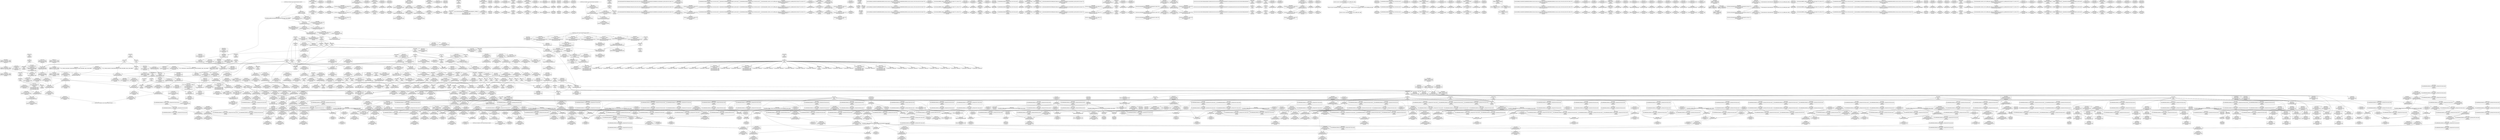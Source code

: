 digraph {
	CE0x462a610 [shape=record,shape=Mrecord,label="{CE0x462a610|__rcu_read_unlock:_tmp6|include/linux/rcupdate.h,245}"]
	CE0x45c6ef0 [shape=record,shape=Mrecord,label="{CE0x45c6ef0|sock_has_perm:_call6|security/selinux/hooks.c,3976|*SummSource*}"]
	CE0x45eea70 [shape=record,shape=Mrecord,label="{CE0x45eea70|task_sid:_tmp16|security/selinux/hooks.c,208}"]
	CE0x465f440 [shape=record,shape=Mrecord,label="{CE0x465f440|__preempt_count_add:_tmp}"]
	CE0x45d37a0 [shape=record,shape=Mrecord,label="{CE0x45d37a0|i8_0|*Constant*}"]
	CE0x45ebf30 [shape=record,shape=Mrecord,label="{CE0x45ebf30|GLOBAL:_rcu_lock_acquire|*Constant*|*SummSink*}"]
	CE0x60cb820 [shape=record,shape=Mrecord,label="{CE0x60cb820|sock_has_perm:_entry|*SummSink*}"]
	CE0x465def0 [shape=record,shape=Mrecord,label="{CE0x465def0|rcu_lock_release:_tmp2}"]
	CE0x46085f0 [shape=record,shape=Mrecord,label="{CE0x46085f0|rcu_read_lock:_tobool|include/linux/rcupdate.h,882}"]
	CE0x4617e60 [shape=record,shape=Mrecord,label="{CE0x4617e60|rcu_read_lock:_tmp13|include/linux/rcupdate.h,882|*SummSource*}"]
	CE0x45edba0 [shape=record,shape=Mrecord,label="{CE0x45edba0|i64_7|*Constant*|*SummSource*}"]
	CE0x4622250 [shape=record,shape=Mrecord,label="{CE0x4622250|__preempt_count_add:_val|Function::__preempt_count_add&Arg::val::|*SummSource*}"]
	CE0x4542650 [shape=record,shape=Mrecord,label="{CE0x4542650|i32_59|*Constant*|*SummSink*}"]
	CE0x460ab80 [shape=record,shape=Mrecord,label="{CE0x460ab80|GLOBAL:_rcu_read_lock.__warned|Global_var:rcu_read_lock.__warned}"]
	CE0x45e6c60 [shape=record,shape=Mrecord,label="{CE0x45e6c60|rcu_read_lock:_land.lhs.true|*SummSink*}"]
	CE0x4620f70 [shape=record,shape=Mrecord,label="{CE0x4620f70|COLLAPSED:_GCMRE___llvm_gcov_ctr133_internal_global_4_x_i64_zeroinitializer:_elem_0:default:}"]
	CE0x462b6e0 [shape=record,shape=Mrecord,label="{CE0x462b6e0|_call_void___preempt_count_sub(i32_1)_#10,_!dbg_!27715|include/linux/rcupdate.h,244}"]
	CE0x45de330 [shape=record,shape=Mrecord,label="{CE0x45de330|_call_void_mcount()_#3}"]
	CE0x4600470 [shape=record,shape=Mrecord,label="{CE0x4600470|i64*_getelementptr_inbounds_(_4_x_i64_,_4_x_i64_*___llvm_gcov_ctr133,_i64_0,_i64_3)|*Constant*|*SummSink*}"]
	CE0x45516f0 [shape=record,shape=Mrecord,label="{CE0x45516f0|sock_has_perm:_tmp7|security/selinux/hooks.c,3969}"]
	CE0x45d34a0 [shape=record,shape=Mrecord,label="{CE0x45d34a0|sock_has_perm:_tmp5|security/selinux/hooks.c,3966|*SummSource*}"]
	CE0x4657760 [shape=record,shape=Mrecord,label="{CE0x4657760|GLOBAL:_lock_release|*Constant*|*SummSource*}"]
	CE0x45c4490 [shape=record,shape=Mrecord,label="{CE0x45c4490|sock_has_perm:_u2|security/selinux/hooks.c,3974}"]
	CE0x45e0ca0 [shape=record,shape=Mrecord,label="{CE0x45e0ca0|task_sid:_call|security/selinux/hooks.c,208|*SummSource*}"]
	CE0x462d330 [shape=record,shape=Mrecord,label="{CE0x462d330|__rcu_read_lock:_tmp7|include/linux/rcupdate.h,240|*SummSource*}"]
	CE0x4601f40 [shape=record,shape=Mrecord,label="{CE0x4601f40|_call_void_mcount()_#3}"]
	CE0x45eed00 [shape=record,shape=Mrecord,label="{CE0x45eed00|task_sid:_tmp16|security/selinux/hooks.c,208|*SummSink*}"]
	CE0x45df350 [shape=record,shape=Mrecord,label="{CE0x45df350|i64_1|*Constant*}"]
	CE0x45ec570 [shape=record,shape=Mrecord,label="{CE0x45ec570|rcu_read_unlock:_tmp8|include/linux/rcupdate.h,933|*SummSource*}"]
	CE0x45cc1b0 [shape=record,shape=Mrecord,label="{CE0x45cc1b0|8:_%struct.sock*,_:_SCME_51,52_}"]
	CE0x4620f00 [shape=record,shape=Mrecord,label="{CE0x4620f00|rcu_lock_release:_tmp}"]
	CE0x458aae0 [shape=record,shape=Mrecord,label="{CE0x458aae0|task_sid:_tmp1|*SummSink*}"]
	CE0x4543b80 [shape=record,shape=Mrecord,label="{CE0x4543b80|task_sid:_do.body5|*SummSink*}"]
	CE0x45c88f0 [shape=record,shape=Mrecord,label="{CE0x45c88f0|sock_has_perm:_retval.0}"]
	CE0x4672c80 [shape=record,shape=Mrecord,label="{CE0x4672c80|__preempt_count_sub:_tmp4|./arch/x86/include/asm/preempt.h,77|*SummSource*}"]
	CE0x466d110 [shape=record,shape=Mrecord,label="{CE0x466d110|i64*_getelementptr_inbounds_(_4_x_i64_,_4_x_i64_*___llvm_gcov_ctr133,_i64_0,_i64_1)|*Constant*|*SummSink*}"]
	CE0x45f4470 [shape=record,shape=Mrecord,label="{CE0x45f4470|rcu_lock_release:_map|Function::rcu_lock_release&Arg::map::|*SummSource*}"]
	CE0x461c200 [shape=record,shape=Mrecord,label="{CE0x461c200|rcu_read_lock:_tmp18|include/linux/rcupdate.h,882|*SummSink*}"]
	CE0x45f6b60 [shape=record,shape=Mrecord,label="{CE0x45f6b60|GLOBAL:_lock_acquire|*Constant*}"]
	CE0x4541cb0 [shape=record,shape=Mrecord,label="{CE0x4541cb0|i64_1|*Constant*|*SummSource*}"]
	CE0x466c500 [shape=record,shape=Mrecord,label="{CE0x466c500|rcu_lock_release:_indirectgoto|*SummSource*}"]
	CE0x4635aa0 [shape=record,shape=Mrecord,label="{CE0x4635aa0|COLLAPSED:_GCMRE___llvm_gcov_ctr130_internal_global_4_x_i64_zeroinitializer:_elem_0:default:}"]
	CE0x46029b0 [shape=record,shape=Mrecord,label="{CE0x46029b0|task_sid:_tmp26|security/selinux/hooks.c,208|*SummSink*}"]
	CE0x4615ac0 [shape=record,shape=Mrecord,label="{CE0x4615ac0|rcu_read_lock:_call3|include/linux/rcupdate.h,882}"]
	CE0x45b9900 [shape=record,shape=Mrecord,label="{CE0x45b9900|__preempt_count_sub:_tmp5|./arch/x86/include/asm/preempt.h,77}"]
	CE0x4548940 [shape=record,shape=Mrecord,label="{CE0x4548940|_ret_i32_%retval.0,_!dbg_!27728|security/selinux/avc.c,775}"]
	CE0x45cce60 [shape=record,shape=Mrecord,label="{CE0x45cce60|task_sid:_entry|*SummSource*}"]
	CE0x4572840 [shape=record,shape=Mrecord,label="{CE0x4572840|sock_has_perm:_sk_security|security/selinux/hooks.c,3964|*SummSource*}"]
	CE0x4612c80 [shape=record,shape=Mrecord,label="{CE0x4612c80|rcu_read_lock:_tmp4|include/linux/rcupdate.h,882|*SummSource*}"]
	CE0x45c2bb0 [shape=record,shape=Mrecord,label="{CE0x45c2bb0|i8_2|*Constant*|*SummSource*}"]
	CE0x45c6660 [shape=record,shape=Mrecord,label="{CE0x45c6660|sock_has_perm:_tmp16|security/selinux/hooks.c,3976|*SummSink*}"]
	CE0x4674e30 [shape=record,shape=Mrecord,label="{CE0x4674e30|__rcu_read_unlock:_tmp2|*SummSource*}"]
	CE0x60cb890 [shape=record,shape=Mrecord,label="{CE0x60cb890|GLOBAL:_sock_has_perm|*Constant*|*SummSource*}"]
	CE0x454bf40 [shape=record,shape=Mrecord,label="{CE0x454bf40|_ret_%struct.task_struct*_%tmp4,_!dbg_!27714|./arch/x86/include/asm/current.h,14|*SummSink*}"]
	CE0x461f1d0 [shape=record,shape=Mrecord,label="{CE0x461f1d0|cred_sid:_bb|*SummSink*}"]
	CE0x4588bc0 [shape=record,shape=Mrecord,label="{CE0x4588bc0|sock_has_perm:_tmp13|security/selinux/hooks.c,3972}"]
	CE0x45eb600 [shape=record,shape=Mrecord,label="{CE0x45eb600|i64*_getelementptr_inbounds_(_2_x_i64_,_2_x_i64_*___llvm_gcov_ctr131,_i64_0,_i64_0)|*Constant*}"]
	CE0x4659740 [shape=record,shape=Mrecord,label="{CE0x4659740|rcu_lock_release:_tmp4|include/linux/rcupdate.h,423}"]
	CE0x4607db0 [shape=record,shape=Mrecord,label="{CE0x4607db0|rcu_read_lock:_if.then|*SummSource*}"]
	CE0x469aaa0 [shape=record,shape=Mrecord,label="{CE0x469aaa0|__preempt_count_add:_do.body|*SummSource*}"]
	CE0x4606790 [shape=record,shape=Mrecord,label="{CE0x4606790|rcu_read_lock:_tmp6|include/linux/rcupdate.h,882|*SummSource*}"]
	CE0x461e330 [shape=record,shape=Mrecord,label="{CE0x461e330|rcu_read_lock:_tmp22|include/linux/rcupdate.h,884|*SummSink*}"]
	CE0x466bfd0 [shape=record,shape=Mrecord,label="{CE0x466bfd0|i64*_getelementptr_inbounds_(_4_x_i64_,_4_x_i64_*___llvm_gcov_ctr130,_i64_0,_i64_3)|*Constant*|*SummSink*}"]
	CE0x45d2240 [shape=record,shape=Mrecord,label="{CE0x45d2240|sock_has_perm:_tmp12|security/selinux/hooks.c,3970}"]
	CE0x45cad80 [shape=record,shape=Mrecord,label="{CE0x45cad80|8:_%struct.sock*,_:_SCME_34,35_}"]
	CE0x4540340 [shape=record,shape=Mrecord,label="{CE0x4540340|i32_0|*Constant*}"]
	CE0x4628a80 [shape=record,shape=Mrecord,label="{CE0x4628a80|__rcu_read_lock:_tmp7|include/linux/rcupdate.h,240|*SummSink*}"]
	CE0x45c9220 [shape=record,shape=Mrecord,label="{CE0x45c9220|8:_%struct.sock*,_:_SCME_0,4_|*MultipleSource*|security/selinux/hooks.c, 3966|security/selinux/hooks.c,3966|security/selinux/hooks.c,3966}"]
	CE0x454df20 [shape=record,shape=Mrecord,label="{CE0x454df20|i32_22|*Constant*|*SummSource*}"]
	CE0x45dd2e0 [shape=record,shape=Mrecord,label="{CE0x45dd2e0|task_sid:_tmp10|security/selinux/hooks.c,208|*SummSource*}"]
	CE0x45f1580 [shape=record,shape=Mrecord,label="{CE0x45f1580|i32_208|*Constant*|*SummSource*}"]
	CE0x45608e0 [shape=record,shape=Mrecord,label="{CE0x45608e0|32:_%struct.sock*,_:_CRE_16,24_|*MultipleSource*|Function::selinux_socket_getsockname&Arg::sock::|security/selinux/hooks.c,4226}"]
	CE0x45861f0 [shape=record,shape=Mrecord,label="{CE0x45861f0|sock_has_perm:_if.end|*SummSource*}"]
	CE0x4585e50 [shape=record,shape=Mrecord,label="{CE0x4585e50|GLOBAL:_rcu_read_lock|*Constant*|*SummSource*}"]
	CE0x45bdc00 [shape=record,shape=Mrecord,label="{CE0x45bdc00|_call_void_mcount()_#3|*SummSource*}"]
	CE0x462dee0 [shape=record,shape=Mrecord,label="{CE0x462dee0|rcu_read_unlock:_tmp7|include/linux/rcupdate.h,933|*SummSink*}"]
	CE0x45c2cf0 [shape=record,shape=Mrecord,label="{CE0x45c2cf0|sock_has_perm:_u|security/selinux/hooks.c,3973|*SummSink*}"]
	CE0x4548200 [shape=record,shape=Mrecord,label="{CE0x4548200|selinux_socket_getsockname:_entry|*SummSource*}"]
	CE0x46097a0 [shape=record,shape=Mrecord,label="{CE0x46097a0|GLOBAL:___llvm_gcov_ctr127|Global_var:__llvm_gcov_ctr127|*SummSink*}"]
	CE0x4571bf0 [shape=record,shape=Mrecord,label="{CE0x4571bf0|get_current:_tmp|*SummSink*}"]
	CE0x4584e00 [shape=record,shape=Mrecord,label="{CE0x4584e00|task_sid:_if.end|*SummSource*}"]
	CE0x458c750 [shape=record,shape=Mrecord,label="{CE0x458c750|task_sid:_bb|*SummSink*}"]
	CE0x469abe0 [shape=record,shape=Mrecord,label="{CE0x469abe0|__preempt_count_add:_bb}"]
	CE0x460bf70 [shape=record,shape=Mrecord,label="{CE0x460bf70|__rcu_read_lock:_tmp1}"]
	CE0x468c3f0 [shape=record,shape=Mrecord,label="{CE0x468c3f0|__preempt_count_add:_tmp4|./arch/x86/include/asm/preempt.h,72|*SummSink*}"]
	CE0x459e540 [shape=record,shape=Mrecord,label="{CE0x459e540|sock_has_perm:_tmp19|security/selinux/hooks.c,3977|*SummSource*}"]
	CE0x45fe060 [shape=record,shape=Mrecord,label="{CE0x45fe060|i64*_getelementptr_inbounds_(_4_x_i64_,_4_x_i64_*___llvm_gcov_ctr130,_i64_0,_i64_2)|*Constant*|*SummSink*}"]
	CE0x453f0a0 [shape=record,shape=Mrecord,label="{CE0x453f0a0|i32_0|*Constant*|*SummSource*}"]
	CE0x45c52c0 [shape=record,shape=Mrecord,label="{CE0x45c52c0|sock_has_perm:_sk4|security/selinux/hooks.c,3974}"]
	CE0x469adb0 [shape=record,shape=Mrecord,label="{CE0x469adb0|i64*_getelementptr_inbounds_(_4_x_i64_,_4_x_i64_*___llvm_gcov_ctr129,_i64_0,_i64_0)|*Constant*}"]
	CE0x4622e60 [shape=record,shape=Mrecord,label="{CE0x4622e60|i64*_getelementptr_inbounds_(_4_x_i64_,_4_x_i64_*___llvm_gcov_ctr133,_i64_0,_i64_1)|*Constant*}"]
	CE0x453a630 [shape=record,shape=Mrecord,label="{CE0x453a630|get_current:_entry|*SummSink*}"]
	CE0x45e53e0 [shape=record,shape=Mrecord,label="{CE0x45e53e0|i64*_getelementptr_inbounds_(_11_x_i64_,_11_x_i64_*___llvm_gcov_ctr127,_i64_0,_i64_0)|*Constant*|*SummSource*}"]
	CE0x45fdea0 [shape=record,shape=Mrecord,label="{CE0x45fdea0|i64*_getelementptr_inbounds_(_4_x_i64_,_4_x_i64_*___llvm_gcov_ctr130,_i64_0,_i64_2)|*Constant*|*SummSource*}"]
	"CONST[source:0(mediator),value:0(static)][purpose:{operation}]"
	CE0x45f43b0 [shape=record,shape=Mrecord,label="{CE0x45f43b0|rcu_lock_release:_map|Function::rcu_lock_release&Arg::map::}"]
	CE0x45fd750 [shape=record,shape=Mrecord,label="{CE0x45fd750|_call_void_lock_acquire(%struct.lockdep_map*_%map,_i32_0,_i32_0,_i32_2,_i32_0,_%struct.lockdep_map*_null,_i64_ptrtoint_(i8*_blockaddress(_rcu_lock_acquire,_%__here)_to_i64))_#10,_!dbg_!27716|include/linux/rcupdate.h,418}"]
	CE0x466e350 [shape=record,shape=Mrecord,label="{CE0x466e350|__rcu_read_unlock:_tmp1}"]
	CE0x461d200 [shape=record,shape=Mrecord,label="{CE0x461d200|rcu_read_lock:_tmp19|include/linux/rcupdate.h,882|*SummSource*}"]
	CE0x45f5e30 [shape=record,shape=Mrecord,label="{CE0x45f5e30|_ret_void,_!dbg_!27717|include/linux/rcupdate.h,245|*SummSource*}"]
	CE0x45e0f50 [shape=record,shape=Mrecord,label="{CE0x45e0f50|cred_sid:_tmp1|*SummSource*}"]
	CE0x46074c0 [shape=record,shape=Mrecord,label="{CE0x46074c0|rcu_read_lock:_call|include/linux/rcupdate.h,882|*SummSink*}"]
	CE0x4554c20 [shape=record,shape=Mrecord,label="{CE0x4554c20|GLOBAL:_task_sid.__warned|Global_var:task_sid.__warned|*SummSource*}"]
	CE0x461afb0 [shape=record,shape=Mrecord,label="{CE0x461afb0|i64*_getelementptr_inbounds_(_11_x_i64_,_11_x_i64_*___llvm_gcov_ctr127,_i64_0,_i64_9)|*Constant*}"]
	CE0x453f150 [shape=record,shape=Mrecord,label="{CE0x453f150|selinux_socket_getsockname:_tmp1|*SummSource*}"]
	CE0x468a260 [shape=record,shape=Mrecord,label="{CE0x468a260|__preempt_count_sub:_tmp5|./arch/x86/include/asm/preempt.h,77|*SummSink*}"]
	CE0x45c6dc0 [shape=record,shape=Mrecord,label="{CE0x45c6dc0|sock_has_perm:_call6|security/selinux/hooks.c,3976}"]
	CE0x4588c30 [shape=record,shape=Mrecord,label="{CE0x4588c30|sock_has_perm:_tmp13|security/selinux/hooks.c,3972|*SummSource*}"]
	CE0x4560540 [shape=record,shape=Mrecord,label="{CE0x4560540|sock_has_perm:_tmp8|security/selinux/hooks.c,3969|*SummSink*}"]
	CE0x4584570 [shape=record,shape=Mrecord,label="{CE0x4584570|task_sid:_tmp12|security/selinux/hooks.c,208}"]
	CE0x469ace0 [shape=record,shape=Mrecord,label="{CE0x469ace0|__preempt_count_add:_bb|*SummSink*}"]
	CE0x4547630 [shape=record,shape=Mrecord,label="{CE0x4547630|get_current:_tmp4|./arch/x86/include/asm/current.h,14}"]
	CE0x46ac400 [shape=record,shape=Mrecord,label="{CE0x46ac400|__preempt_count_sub:_tmp7|./arch/x86/include/asm/preempt.h,78}"]
	CE0x45f06c0 [shape=record,shape=Mrecord,label="{CE0x45f06c0|i8*_getelementptr_inbounds_(_25_x_i8_,_25_x_i8_*_.str3,_i32_0,_i32_0)|*Constant*|*SummSource*}"]
	CE0x461d770 [shape=record,shape=Mrecord,label="{CE0x461d770|rcu_read_lock:_tmp20|include/linux/rcupdate.h,882|*SummSource*}"]
	CE0x462dc40 [shape=record,shape=Mrecord,label="{CE0x462dc40|rcu_read_unlock:_tmp7|include/linux/rcupdate.h,933}"]
	CE0x4635b10 [shape=record,shape=Mrecord,label="{CE0x4635b10|rcu_lock_acquire:_tmp|*SummSource*}"]
	CE0x45f6e70 [shape=record,shape=Mrecord,label="{CE0x45f6e70|i64*_getelementptr_inbounds_(_4_x_i64_,_4_x_i64_*___llvm_gcov_ctr130,_i64_0,_i64_3)|*Constant*}"]
	CE0x4657d40 [shape=record,shape=Mrecord,label="{CE0x4657d40|i64_ptrtoint_(i8*_blockaddress(_rcu_lock_release,_%__here)_to_i64)|*Constant*}"]
	CE0x45fda20 [shape=record,shape=Mrecord,label="{CE0x45fda20|rcu_lock_release:_tmp1|*SummSource*}"]
	CE0x458d180 [shape=record,shape=Mrecord,label="{CE0x458d180|rcu_read_lock:_tmp|*SummSource*}"]
	CE0x461aba0 [shape=record,shape=Mrecord,label="{CE0x461aba0|i8*_getelementptr_inbounds_(_42_x_i8_,_42_x_i8_*_.str46,_i32_0,_i32_0)|*Constant*|*SummSink*}"]
	"CONST[source:0(mediator),value:2(dynamic)][purpose:{object}]"
	CE0x4548310 [shape=record,shape=Mrecord,label="{CE0x4548310|avc_has_perm:_tsid|Function::avc_has_perm&Arg::tsid::|*SummSink*}"]
	CE0x457a390 [shape=record,shape=Mrecord,label="{CE0x457a390|_ret_i32_%retval.0,_!dbg_!27740|security/selinux/hooks.c,3977|*SummSink*}"]
	CE0x46248c0 [shape=record,shape=Mrecord,label="{CE0x46248c0|__rcu_read_unlock:_tmp3|*SummSink*}"]
	CE0x465e750 [shape=record,shape=Mrecord,label="{CE0x465e750|_call_void_asm_addl_$1,_%gs:$0_,_*m,ri,*m,_dirflag_,_fpsr_,_flags_(i32*___preempt_count,_i32_%val,_i32*___preempt_count)_#3,_!dbg_!27714,_!srcloc_!27717|./arch/x86/include/asm/preempt.h,72}"]
	CE0x466e180 [shape=record,shape=Mrecord,label="{CE0x466e180|__preempt_count_add:_entry|*SummSink*}"]
	"CONST[source:1(input),value:2(dynamic)][purpose:{object}]"
	CE0x459dfe0 [shape=record,shape=Mrecord,label="{CE0x459dfe0|sock_has_perm:_tmp19|security/selinux/hooks.c,3977|*SummSink*}"]
	CE0x4544cf0 [shape=record,shape=Mrecord,label="{CE0x4544cf0|sock_has_perm:_if.end}"]
	CE0x4561f90 [shape=record,shape=Mrecord,label="{CE0x4561f90|GLOBAL:___rcu_read_lock|*Constant*}"]
	CE0x45857f0 [shape=record,shape=Mrecord,label="{CE0x45857f0|_ret_void,_!dbg_!27735|include/linux/rcupdate.h,884|*SummSource*}"]
	CE0x45cd180 [shape=record,shape=Mrecord,label="{CE0x45cd180|task_sid:_task|Function::task_sid&Arg::task::|*SummSource*}"]
	CE0x454d850 [shape=record,shape=Mrecord,label="{CE0x454d850|_call_void_rcu_read_lock()_#10,_!dbg_!27712|security/selinux/hooks.c,207|*SummSink*}"]
	CE0x45cbe20 [shape=record,shape=Mrecord,label="{CE0x45cbe20|8:_%struct.sock*,_:_SCME_48,49_}"]
	CE0x4657380 [shape=record,shape=Mrecord,label="{CE0x4657380|rcu_lock_release:_tmp5|include/linux/rcupdate.h,423}"]
	CE0x462d1c0 [shape=record,shape=Mrecord,label="{CE0x462d1c0|__rcu_read_lock:_tmp7|include/linux/rcupdate.h,240}"]
	CE0x458bc80 [shape=record,shape=Mrecord,label="{CE0x458bc80|__rcu_read_lock:_entry}"]
	CE0x4620870 [shape=record,shape=Mrecord,label="{CE0x4620870|rcu_read_unlock:_tmp13|include/linux/rcupdate.h,933}"]
	CE0x45ef010 [shape=record,shape=Mrecord,label="{CE0x45ef010|task_sid:_tmp17|security/selinux/hooks.c,208|*SummSource*}"]
	CE0x466f9e0 [shape=record,shape=Mrecord,label="{CE0x466f9e0|i8*_undef|*Constant*|*SummSink*}"]
	CE0x4539800 [shape=record,shape=Mrecord,label="{CE0x4539800|sock_has_perm:_sk|Function::sock_has_perm&Arg::sk::|*SummSource*}"]
	CE0x453a4d0 [shape=record,shape=Mrecord,label="{CE0x453a4d0|selinux_socket_getsockname:_tmp}"]
	CE0x4600c10 [shape=record,shape=Mrecord,label="{CE0x4600c10|rcu_lock_release:_tmp7|*SummSource*}"]
	CE0x46566b0 [shape=record,shape=Mrecord,label="{CE0x46566b0|__rcu_read_lock:_tmp4|include/linux/rcupdate.h,239|*SummSink*}"]
	CE0x459f220 [shape=record,shape=Mrecord,label="{CE0x459f220|_call_void_lockdep_rcu_suspicious(i8*_getelementptr_inbounds_(_25_x_i8_,_25_x_i8_*_.str45,_i32_0,_i32_0),_i32_934,_i8*_getelementptr_inbounds_(_44_x_i8_,_44_x_i8_*_.str47,_i32_0,_i32_0))_#10,_!dbg_!27726|include/linux/rcupdate.h,933}"]
	CE0x4585f00 [shape=record,shape=Mrecord,label="{CE0x4585f00|GLOBAL:_rcu_read_lock|*Constant*|*SummSink*}"]
	CE0x4605250 [shape=record,shape=Mrecord,label="{CE0x4605250|rcu_read_unlock:_entry|*SummSink*}"]
	CE0x46086c0 [shape=record,shape=Mrecord,label="{CE0x46086c0|rcu_read_lock:_tobool|include/linux/rcupdate.h,882|*SummSource*}"]
	CE0x45cfa80 [shape=record,shape=Mrecord,label="{CE0x45cfa80|sock_has_perm:_tmp6|security/selinux/hooks.c,3969|*SummSink*}"]
	CE0x4631470 [shape=record,shape=Mrecord,label="{CE0x4631470|rcu_read_unlock:_tmp16|include/linux/rcupdate.h,933|*SummSource*}"]
	CE0x45cb830 [shape=record,shape=Mrecord,label="{CE0x45cb830|8:_%struct.sock*,_:_SCME_43,44_}"]
	CE0x4601bc0 [shape=record,shape=Mrecord,label="{CE0x4601bc0|rcu_lock_release:_tmp3|*SummSource*}"]
	CE0x4549b20 [shape=record,shape=Mrecord,label="{CE0x4549b20|sock_has_perm:_tmp8|security/selinux/hooks.c,3969|*SummSource*}"]
	CE0x4559fa0 [shape=record,shape=Mrecord,label="{CE0x4559fa0|selinux_socket_getsockname:_call1|security/selinux/hooks.c,4226|*SummSink*}"]
	CE0x4621c50 [shape=record,shape=Mrecord,label="{CE0x4621c50|_call_void_asm_sideeffect_,_memory_,_dirflag_,_fpsr_,_flags_()_#3,_!dbg_!27711,_!srcloc_!27714|include/linux/rcupdate.h,244|*SummSource*}"]
	CE0x468c5e0 [shape=record,shape=Mrecord,label="{CE0x468c5e0|i64*_getelementptr_inbounds_(_4_x_i64_,_4_x_i64_*___llvm_gcov_ctr129,_i64_0,_i64_1)|*Constant*}"]
	CE0x455dd40 [shape=record,shape=Mrecord,label="{CE0x455dd40|_call_void_mcount()_#3|*SummSink*}"]
	CE0x4633c80 [shape=record,shape=Mrecord,label="{CE0x4633c80|i64*_getelementptr_inbounds_(_11_x_i64_,_11_x_i64_*___llvm_gcov_ctr132,_i64_0,_i64_10)|*Constant*}"]
	CE0x4673250 [shape=record,shape=Mrecord,label="{CE0x4673250|COLLAPSED:_GCMRE___llvm_gcov_ctr135_internal_global_4_x_i64_zeroinitializer:_elem_0:default:}"]
	CE0x45f29c0 [shape=record,shape=Mrecord,label="{CE0x45f29c0|rcu_read_unlock:_tmp21|include/linux/rcupdate.h,935|*SummSink*}"]
	CE0x45efe50 [shape=record,shape=Mrecord,label="{CE0x45efe50|i8_1|*Constant*|*SummSink*}"]
	CE0x45fcb30 [shape=record,shape=Mrecord,label="{CE0x45fcb30|i64*_getelementptr_inbounds_(_4_x_i64_,_4_x_i64_*___llvm_gcov_ctr128,_i64_0,_i64_1)|*Constant*}"]
	CE0x466be40 [shape=record,shape=Mrecord,label="{CE0x466be40|i64*_getelementptr_inbounds_(_4_x_i64_,_4_x_i64_*___llvm_gcov_ctr130,_i64_0,_i64_3)|*Constant*|*SummSource*}"]
	CE0x4555d80 [shape=record,shape=Mrecord,label="{CE0x4555d80|sock_has_perm:_retval.0|*SummSource*}"]
	CE0x460b070 [shape=record,shape=Mrecord,label="{CE0x460b070|rcu_lock_acquire:_tmp1|*SummSource*}"]
	CE0x4551420 [shape=record,shape=Mrecord,label="{CE0x4551420|_ret_i32_%call7,_!dbg_!27749|security/selinux/hooks.c,210|*SummSink*}"]
	CE0x459f990 [shape=record,shape=Mrecord,label="{CE0x459f990|i64_6|*Constant*}"]
	CE0x4657c10 [shape=record,shape=Mrecord,label="{CE0x4657c10|i32_1|*Constant*}"]
	CE0x45bf470 [shape=record,shape=Mrecord,label="{CE0x45bf470|__preempt_count_add:_tmp7|./arch/x86/include/asm/preempt.h,73}"]
	CE0x458c810 [shape=record,shape=Mrecord,label="{CE0x458c810|task_sid:_land.lhs.true}"]
	CE0x45ccac0 [shape=record,shape=Mrecord,label="{CE0x45ccac0|GLOBAL:_task_sid|*Constant*}"]
	CE0x45b5770 [shape=record,shape=Mrecord,label="{CE0x45b5770|task_sid:_tmp23|security/selinux/hooks.c,208}"]
	CE0x4588f30 [shape=record,shape=Mrecord,label="{CE0x4588f30|sock_has_perm:_tmp14|security/selinux/hooks.c,3972|*SummSink*}"]
	CE0x4671650 [shape=record,shape=Mrecord,label="{CE0x4671650|__rcu_read_lock:_do.end|*SummSink*}"]
	CE0x466ac20 [shape=record,shape=Mrecord,label="{CE0x466ac20|__rcu_read_unlock:_tmp|*SummSource*}"]
	CE0x45eab30 [shape=record,shape=Mrecord,label="{CE0x45eab30|task_sid:_if.then|*SummSource*}"]
	CE0x46581e0 [shape=record,shape=Mrecord,label="{CE0x46581e0|i64_ptrtoint_(i8*_blockaddress(_rcu_lock_release,_%__here)_to_i64)|*Constant*|*SummSink*}"]
	CE0x45ec920 [shape=record,shape=Mrecord,label="{CE0x45ec920|task_sid:_tmp13|security/selinux/hooks.c,208}"]
	CE0x45c9fc0 [shape=record,shape=Mrecord,label="{CE0x45c9fc0|8:_%struct.sock*,_:_SCME_20,22_|*MultipleSource*|security/selinux/hooks.c, 3966|security/selinux/hooks.c,3966|security/selinux/hooks.c,3966}"]
	CE0x4632460 [shape=record,shape=Mrecord,label="{CE0x4632460|i8*_getelementptr_inbounds_(_44_x_i8_,_44_x_i8_*_.str47,_i32_0,_i32_0)|*Constant*|*SummSource*}"]
	CE0x45611d0 [shape=record,shape=Mrecord,label="{CE0x45611d0|get_current:_bb|*SummSink*}"]
	CE0x462aca0 [shape=record,shape=Mrecord,label="{CE0x462aca0|i64*_getelementptr_inbounds_(_11_x_i64_,_11_x_i64_*___llvm_gcov_ctr132,_i64_0,_i64_8)|*Constant*}"]
	CE0x4547c70 [shape=record,shape=Mrecord,label="{CE0x4547c70|get_current:_tmp4|./arch/x86/include/asm/current.h,14|*SummSink*}"]
	CE0x4604760 [shape=record,shape=Mrecord,label="{CE0x4604760|_ret_i32_%tmp6,_!dbg_!27716|security/selinux/hooks.c,197|*SummSink*}"]
	CE0x4542bb0 [shape=record,shape=Mrecord,label="{CE0x4542bb0|GLOBAL:_task_sid.__warned|Global_var:task_sid.__warned}"]
	CE0x45810e0 [shape=record,shape=Mrecord,label="{CE0x45810e0|i64*_getelementptr_inbounds_(_2_x_i64_,_2_x_i64_*___llvm_gcov_ctr98,_i64_0,_i64_0)|*Constant*|*SummSource*}"]
	CE0x458ac40 [shape=record,shape=Mrecord,label="{CE0x458ac40|i64*_getelementptr_inbounds_(_13_x_i64_,_13_x_i64_*___llvm_gcov_ctr126,_i64_0,_i64_1)|*Constant*}"]
	CE0x4604e60 [shape=record,shape=Mrecord,label="{CE0x4604e60|GLOBAL:_rcu_read_unlock|*Constant*|*SummSink*}"]
	CE0x45c4980 [shape=record,shape=Mrecord,label="{CE0x45c4980|sock_has_perm:_net3|security/selinux/hooks.c,3974}"]
	CE0x46745a0 [shape=record,shape=Mrecord,label="{CE0x46745a0|__preempt_count_sub:_val|Function::__preempt_count_sub&Arg::val::}"]
	CE0x45d2c90 [shape=record,shape=Mrecord,label="{CE0x45d2c90|sock_has_perm:_tmp3|security/selinux/hooks.c,3964|*SummSource*}"]
	CE0x466b110 [shape=record,shape=Mrecord,label="{CE0x466b110|%struct.lockdep_map*_null|*Constant*}"]
	CE0x4573580 [shape=record,shape=Mrecord,label="{CE0x4573580|sock_has_perm:_ad|security/selinux/hooks.c, 3965}"]
	CE0x4660a60 [shape=record,shape=Mrecord,label="{CE0x4660a60|i64*_getelementptr_inbounds_(_4_x_i64_,_4_x_i64_*___llvm_gcov_ctr129,_i64_0,_i64_0)|*Constant*|*SummSink*}"]
	CE0x45dcd50 [shape=record,shape=Mrecord,label="{CE0x45dcd50|rcu_lock_acquire:_map|Function::rcu_lock_acquire&Arg::map::}"]
	CE0x461bf60 [shape=record,shape=Mrecord,label="{CE0x461bf60|rcu_read_lock:_tmp18|include/linux/rcupdate.h,882}"]
	CE0x469aea0 [shape=record,shape=Mrecord,label="{CE0x469aea0|i64*_getelementptr_inbounds_(_4_x_i64_,_4_x_i64_*___llvm_gcov_ctr129,_i64_0,_i64_0)|*Constant*|*SummSource*}"]
	CE0x45739f0 [shape=record,shape=Mrecord,label="{CE0x45739f0|rcu_read_unlock:_tmp1|*SummSource*}"]
	CE0x460be30 [shape=record,shape=Mrecord,label="{CE0x460be30|i64*_getelementptr_inbounds_(_4_x_i64_,_4_x_i64_*___llvm_gcov_ctr128,_i64_0,_i64_0)|*Constant*|*SummSource*}"]
	CE0x45d01c0 [shape=record,shape=Mrecord,label="{CE0x45d01c0|sock_has_perm:_cmp|security/selinux/hooks.c,3969|*SummSource*}"]
	CE0x45e04a0 [shape=record,shape=Mrecord,label="{CE0x45e04a0|task_sid:_tmp7|security/selinux/hooks.c,208|*SummSink*}"]
	CE0x458c260 [shape=record,shape=Mrecord,label="{CE0x458c260|rcu_read_lock:_tmp2}"]
	CE0x46234e0 [shape=record,shape=Mrecord,label="{CE0x46234e0|rcu_read_unlock:_tmp4|include/linux/rcupdate.h,933|*SummSource*}"]
	CE0x45b8630 [shape=record,shape=Mrecord,label="{CE0x45b8630|task_sid:_tmp21|security/selinux/hooks.c,208}"]
	CE0x45dff50 [shape=record,shape=Mrecord,label="{CE0x45dff50|i64*_getelementptr_inbounds_(_2_x_i64_,_2_x_i64_*___llvm_gcov_ctr131,_i64_0,_i64_1)|*Constant*}"]
	CE0x45d0470 [shape=record,shape=Mrecord,label="{CE0x45d0470|i64_2|*Constant*}"]
	CE0x45f1af0 [shape=record,shape=Mrecord,label="{CE0x45f1af0|task_sid:_tmp18|security/selinux/hooks.c,208}"]
	CE0x45cbbc0 [shape=record,shape=Mrecord,label="{CE0x45cbbc0|8:_%struct.sock*,_:_SCME_46,47_}"]
	CE0x4657200 [shape=record,shape=Mrecord,label="{CE0x4657200|_call_void_lock_release(%struct.lockdep_map*_%map,_i32_1,_i64_ptrtoint_(i8*_blockaddress(_rcu_lock_release,_%__here)_to_i64))_#10,_!dbg_!27716|include/linux/rcupdate.h,423}"]
	CE0x46188f0 [shape=record,shape=Mrecord,label="{CE0x46188f0|rcu_read_lock:_tmp15|include/linux/rcupdate.h,882|*SummSource*}"]
	CE0x461fbd0 [shape=record,shape=Mrecord,label="{CE0x461fbd0|rcu_read_unlock:_tmp15|include/linux/rcupdate.h,933}"]
	CE0x46079a0 [shape=record,shape=Mrecord,label="{CE0x46079a0|0:_i8,_:_GCMR_rcu_read_unlock.__warned_internal_global_i8_0,_section_.data.unlikely_,_align_1:_elem_0:default:}"]
	CE0x4626830 [shape=record,shape=Mrecord,label="{CE0x4626830|_call_void___preempt_count_add(i32_1)_#10,_!dbg_!27711|include/linux/rcupdate.h,239|*SummSink*}"]
	CE0x46345f0 [shape=record,shape=Mrecord,label="{CE0x46345f0|i32_934|*Constant*}"]
	CE0x4633580 [shape=record,shape=Mrecord,label="{CE0x4633580|rcu_read_unlock:_tmp20|include/linux/rcupdate.h,933}"]
	CE0x4632b80 [shape=record,shape=Mrecord,label="{CE0x4632b80|i64*_getelementptr_inbounds_(_11_x_i64_,_11_x_i64_*___llvm_gcov_ctr132,_i64_0,_i64_9)|*Constant*|*SummSink*}"]
	CE0x45f6880 [shape=record,shape=Mrecord,label="{CE0x45f6880|rcu_lock_acquire:_tmp5|include/linux/rcupdate.h,418|*SummSource*}"]
	CE0x45bc890 [shape=record,shape=Mrecord,label="{CE0x45bc890|__preempt_count_sub:_tmp2|*SummSink*}"]
	CE0x45401e0 [shape=record,shape=Mrecord,label="{CE0x45401e0|i32_0|*Constant*|*SummSink*}"]
	CE0x4687bb0 [shape=record,shape=Mrecord,label="{CE0x4687bb0|__preempt_count_add:_tmp6|./arch/x86/include/asm/preempt.h,73|*SummSource*}"]
	CE0x4573660 [shape=record,shape=Mrecord,label="{CE0x4573660|sock_has_perm:_ad|security/selinux/hooks.c, 3965|*SummSink*}"]
	CE0x45e8390 [shape=record,shape=Mrecord,label="{CE0x45e8390|rcu_lock_acquire:_tmp3|*SummSource*}"]
	CE0x45e6500 [shape=record,shape=Mrecord,label="{CE0x45e6500|_call_void_mcount()_#3|*SummSink*}"]
	CE0x46044d0 [shape=record,shape=Mrecord,label="{CE0x46044d0|_ret_i32_%tmp6,_!dbg_!27716|security/selinux/hooks.c,197}"]
	CE0x462ad10 [shape=record,shape=Mrecord,label="{CE0x462ad10|rcu_read_unlock:_tmp9|include/linux/rcupdate.h,933|*SummSource*}"]
	CE0x45ddd70 [shape=record,shape=Mrecord,label="{CE0x45ddd70|rcu_lock_acquire:_entry|*SummSource*}"]
	CE0x4585620 [shape=record,shape=Mrecord,label="{CE0x4585620|i32_0|*Constant*}"]
	CE0x45e6a00 [shape=record,shape=Mrecord,label="{CE0x45e6a00|cred_sid:_tmp6|security/selinux/hooks.c,197}"]
	CE0x468d940 [shape=record,shape=Mrecord,label="{CE0x468d940|_call_void_asm_addl_$1,_%gs:$0_,_*m,ri,*m,_dirflag_,_fpsr_,_flags_(i32*___preempt_count,_i32_%val,_i32*___preempt_count)_#3,_!dbg_!27714,_!srcloc_!27717|./arch/x86/include/asm/preempt.h,72|*SummSource*}"]
	CE0x4546250 [shape=record,shape=Mrecord,label="{CE0x4546250|avc_has_perm:_ssid|Function::avc_has_perm&Arg::ssid::|*SummSource*}"]
	CE0x45f40d0 [shape=record,shape=Mrecord,label="{CE0x45f40d0|_ret_void,_!dbg_!27717|include/linux/rcupdate.h,424|*SummSink*}"]
	CE0x46058d0 [shape=record,shape=Mrecord,label="{CE0x46058d0|_ret_void,_!dbg_!27735|include/linux/rcupdate.h,938|*SummSource*}"]
	CE0x4618340 [shape=record,shape=Mrecord,label="{CE0x4618340|rcu_read_lock:_tmp14|include/linux/rcupdate.h,882|*SummSource*}"]
	CE0x45c7390 [shape=record,shape=Mrecord,label="{CE0x45c7390|i32_(i32,_i32,_i16,_i32,_%struct.common_audit_data*)*_bitcast_(i32_(i32,_i32,_i16,_i32,_%struct.common_audit_data.495*)*_avc_has_perm_to_i32_(i32,_i32,_i16,_i32,_%struct.common_audit_data*)*)|*Constant*|*SummSource*}"]
	CE0x45d07a0 [shape=record,shape=Mrecord,label="{CE0x45d07a0|sock_has_perm:_tmp7|security/selinux/hooks.c,3969|*SummSink*}"]
	CE0x45623a0 [shape=record,shape=Mrecord,label="{CE0x45623a0|i32_2|*Constant*|*SummSink*}"]
	CE0x4622620 [shape=record,shape=Mrecord,label="{CE0x4622620|rcu_read_unlock:_tmp12|include/linux/rcupdate.h,933|*SummSource*}"]
	CE0x45d1800 [shape=record,shape=Mrecord,label="{CE0x45d1800|sock_has_perm:_tmp10|security/selinux/hooks.c,3969|*SummSource*}"]
	CE0x45cca00 [shape=record,shape=Mrecord,label="{CE0x45cca00|i64_56|*Constant*|*SummSink*}"]
	CE0x45b9200 [shape=record,shape=Mrecord,label="{CE0x45b9200|task_sid:_tmp24|security/selinux/hooks.c,208|*SummSource*}"]
	CE0x458c690 [shape=record,shape=Mrecord,label="{CE0x458c690|task_sid:_bb|*SummSource*}"]
	CE0x461d5f0 [shape=record,shape=Mrecord,label="{CE0x461d5f0|rcu_read_lock:_tmp20|include/linux/rcupdate.h,882}"]
	CE0x456fad0 [shape=record,shape=Mrecord,label="{CE0x456fad0|i64*_getelementptr_inbounds_(_11_x_i64_,_11_x_i64_*___llvm_gcov_ctr132,_i64_0,_i64_1)|*Constant*}"]
	CE0x454ba70 [shape=record,shape=Mrecord,label="{CE0x454ba70|sock_has_perm:_tmp8|security/selinux/hooks.c,3969}"]
	CE0x45f6270 [shape=record,shape=Mrecord,label="{CE0x45f6270|i64*_getelementptr_inbounds_(_4_x_i64_,_4_x_i64_*___llvm_gcov_ctr128,_i64_0,_i64_0)|*Constant*|*SummSink*}"]
	CE0x469efe0 [shape=record,shape=Mrecord,label="{CE0x469efe0|__preempt_count_add:_tmp|*SummSource*}"]
	CE0x4543140 [shape=record,shape=Mrecord,label="{CE0x4543140|cred_sid:_security|security/selinux/hooks.c,196|*SummSink*}"]
	CE0x45f0a00 [shape=record,shape=Mrecord,label="{CE0x45f0a00|i8*_getelementptr_inbounds_(_25_x_i8_,_25_x_i8_*_.str3,_i32_0,_i32_0)|*Constant*}"]
	CE0x453f2b0 [shape=record,shape=Mrecord,label="{CE0x453f2b0|_call_void_mcount()_#3|*SummSource*}"]
	CE0x45ce7b0 [shape=record,shape=Mrecord,label="{CE0x45ce7b0|i32_8|*Constant*|*SummSource*}"]
	CE0x4547f10 [shape=record,shape=Mrecord,label="{CE0x4547f10|get_current:_bb|*SummSource*}"]
	CE0x45cc410 [shape=record,shape=Mrecord,label="{CE0x45cc410|8:_%struct.sock*,_:_SCME_53,54_}"]
	CE0x45ea510 [shape=record,shape=Mrecord,label="{CE0x45ea510|cred_sid:_tmp}"]
	CE0x454b960 [shape=record,shape=Mrecord,label="{CE0x454b960|GLOBAL:___llvm_gcov_ctr327|Global_var:__llvm_gcov_ctr327|*SummSink*}"]
	CE0x45408c0 [shape=record,shape=Mrecord,label="{CE0x45408c0|selinux_socket_getsockname:_sk|security/selinux/hooks.c,4226|*SummSource*}"]
	CE0x455ea50 [shape=record,shape=Mrecord,label="{CE0x455ea50|_call_void_mcount()_#3|*SummSink*}"]
	CE0x45df3c0 [shape=record,shape=Mrecord,label="{CE0x45df3c0|task_sid:_tmp1}"]
	CE0x46323f0 [shape=record,shape=Mrecord,label="{CE0x46323f0|i8*_getelementptr_inbounds_(_44_x_i8_,_44_x_i8_*_.str47,_i32_0,_i32_0)|*Constant*}"]
	CE0x457c870 [shape=record,shape=Mrecord,label="{CE0x457c870|_ret_i32_%retval.0,_!dbg_!27740|security/selinux/hooks.c,3977}"]
	CE0x455bea0 [shape=record,shape=Mrecord,label="{CE0x455bea0|i64*_getelementptr_inbounds_(_6_x_i64_,_6_x_i64_*___llvm_gcov_ctr327,_i64_0,_i64_3)|*Constant*|*SummSink*}"]
	CE0x45ef140 [shape=record,shape=Mrecord,label="{CE0x45ef140|task_sid:_tmp17|security/selinux/hooks.c,208|*SummSink*}"]
	CE0x45fe930 [shape=record,shape=Mrecord,label="{CE0x45fe930|rcu_lock_acquire:_bb}"]
	CE0x45efd20 [shape=record,shape=Mrecord,label="{CE0x45efd20|i8_1|*Constant*|*SummSource*}"]
	CE0x4555a20 [shape=record,shape=Mrecord,label="{CE0x4555a20|_ret_i32_%retval.0,_!dbg_!27728|security/selinux/avc.c,775|*SummSink*}"]
	CE0x455c040 [shape=record,shape=Mrecord,label="{CE0x455c040|sock_has_perm:_tmp9|security/selinux/hooks.c,3969|*SummSink*}"]
	CE0x45b4d10 [shape=record,shape=Mrecord,label="{CE0x45b4d10|sock_has_perm:_tmp2|*LoadInst*|security/selinux/hooks.c,3964}"]
	CE0x4674960 [shape=record,shape=Mrecord,label="{CE0x4674960|i64*_getelementptr_inbounds_(_4_x_i64_,_4_x_i64_*___llvm_gcov_ctr129,_i64_0,_i64_3)|*Constant*}"]
	CE0x4543210 [shape=record,shape=Mrecord,label="{CE0x4543210|COLLAPSED:_CMRE:_elem_0::|security/selinux/hooks.c,196}"]
	CE0x46042a0 [shape=record,shape=Mrecord,label="{CE0x46042a0|cred_sid:_cred|Function::cred_sid&Arg::cred::|*SummSink*}"]
	CE0x4584800 [shape=record,shape=Mrecord,label="{CE0x4584800|task_sid:_tmp12|security/selinux/hooks.c,208|*SummSink*}"]
	CE0x4540760 [shape=record,shape=Mrecord,label="{CE0x4540760|_ret_%struct.task_struct*_%tmp4,_!dbg_!27714|./arch/x86/include/asm/current.h,14}"]
	CE0x45fe2f0 [shape=record,shape=Mrecord,label="{CE0x45fe2f0|__rcu_read_lock:_tmp1|*SummSource*}"]
	CE0x4601cc0 [shape=record,shape=Mrecord,label="{CE0x4601cc0|rcu_lock_release:_tmp3|*SummSink*}"]
	CE0x45bb2d0 [shape=record,shape=Mrecord,label="{CE0x45bb2d0|__preempt_count_sub:_sub|./arch/x86/include/asm/preempt.h,77|*SummSource*}"]
	CE0x45dc4c0 [shape=record,shape=Mrecord,label="{CE0x45dc4c0|rcu_read_lock:_tmp1}"]
	CE0x45e6040 [shape=record,shape=Mrecord,label="{CE0x45e6040|_ret_void,_!dbg_!27717|include/linux/rcupdate.h,240}"]
	CE0x45f5fa0 [shape=record,shape=Mrecord,label="{CE0x45f5fa0|__rcu_read_lock:_bb}"]
	CE0x466c820 [shape=record,shape=Mrecord,label="{CE0x466c820|rcu_lock_acquire:_tmp7|*SummSink*}"]
	CE0x45f2b40 [shape=record,shape=Mrecord,label="{CE0x45f2b40|rcu_read_unlock:_tmp22|include/linux/rcupdate.h,935|*SummSink*}"]
	CE0x461ef30 [shape=record,shape=Mrecord,label="{CE0x461ef30|cred_sid:_bb}"]
	CE0x45f4580 [shape=record,shape=Mrecord,label="{CE0x45f4580|rcu_lock_release:_map|Function::rcu_lock_release&Arg::map::|*SummSink*}"]
	CE0x458c580 [shape=record,shape=Mrecord,label="{CE0x458c580|i64*_getelementptr_inbounds_(_13_x_i64_,_13_x_i64_*___llvm_gcov_ctr126,_i64_0,_i64_0)|*Constant*}"]
	CE0x4607b30 [shape=record,shape=Mrecord,label="{CE0x4607b30|rcu_read_lock:_do.end|*SummSource*}"]
	CE0x4629320 [shape=record,shape=Mrecord,label="{CE0x4629320|rcu_read_unlock:_tmp4|include/linux/rcupdate.h,933|*SummSink*}"]
	CE0x45fcba0 [shape=record,shape=Mrecord,label="{CE0x45fcba0|i64*_getelementptr_inbounds_(_4_x_i64_,_4_x_i64_*___llvm_gcov_ctr128,_i64_0,_i64_1)|*Constant*|*SummSource*}"]
	CE0x45ea580 [shape=record,shape=Mrecord,label="{CE0x45ea580|COLLAPSED:_GCMRE___llvm_gcov_ctr131_internal_global_2_x_i64_zeroinitializer:_elem_0:default:}"]
	CE0x45f3580 [shape=record,shape=Mrecord,label="{CE0x45f3580|_call_void_rcu_lock_release(%struct.lockdep_map*_rcu_lock_map)_#10,_!dbg_!27733|include/linux/rcupdate.h,935|*SummSource*}"]
	CE0x4635730 [shape=record,shape=Mrecord,label="{CE0x4635730|i32_934|*Constant*|*SummSource*}"]
	CE0x4550aa0 [shape=record,shape=Mrecord,label="{CE0x4550aa0|GLOBAL:_lock_release|*Constant*}"]
	CE0x46155e0 [shape=record,shape=Mrecord,label="{CE0x46155e0|rcu_read_lock:_tmp12|include/linux/rcupdate.h,882|*SummSource*}"]
	CE0x4609a20 [shape=record,shape=Mrecord,label="{CE0x4609a20|rcu_read_lock:_tmp5|include/linux/rcupdate.h,882}"]
	CE0x4546310 [shape=record,shape=Mrecord,label="{CE0x4546310|avc_has_perm:_ssid|Function::avc_has_perm&Arg::ssid::|*SummSink*}"]
	CE0x4673a90 [shape=record,shape=Mrecord,label="{CE0x4673a90|void_(i32*,_i32,_i32*)*_asm_addl_$1,_%gs:$0_,_*m,ri,*m,_dirflag_,_fpsr_,_flags_}"]
	CE0x45e7ba0 [shape=record,shape=Mrecord,label="{CE0x45e7ba0|task_sid:_do.end6|*SummSink*}"]
	CE0x4619b10 [shape=record,shape=Mrecord,label="{CE0x4619b10|i8*_getelementptr_inbounds_(_25_x_i8_,_25_x_i8_*_.str45,_i32_0,_i32_0)|*Constant*|*SummSink*}"]
	CE0x45606e0 [shape=record,shape=Mrecord,label="{CE0x45606e0|sock_has_perm:_net|security/selinux/hooks.c, 3966|*SummSink*}"]
	CE0x462ef80 [shape=record,shape=Mrecord,label="{CE0x462ef80|_call_void___preempt_count_add(i32_1)_#10,_!dbg_!27711|include/linux/rcupdate.h,239|*SummSource*}"]
	CE0x4543a70 [shape=record,shape=Mrecord,label="{CE0x4543a70|task_sid:_do.body5|*SummSource*}"]
	CE0x466c6a0 [shape=record,shape=Mrecord,label="{CE0x466c6a0|rcu_lock_acquire:_tmp7}"]
	CE0x4605a40 [shape=record,shape=Mrecord,label="{CE0x4605a40|rcu_read_lock:_land.lhs.true2}"]
	CE0x45e9400 [shape=record,shape=Mrecord,label="{CE0x45e9400|task_sid:_land.lhs.true2}"]
	CE0x4588ca0 [shape=record,shape=Mrecord,label="{CE0x4588ca0|sock_has_perm:_tmp13|security/selinux/hooks.c,3972|*SummSink*}"]
	CE0x457c800 [shape=record,shape=Mrecord,label="{CE0x457c800|sock_has_perm:_perms|Function::sock_has_perm&Arg::perms::|*SummSink*}"]
	CE0x4548a20 [shape=record,shape=Mrecord,label="{CE0x4548a20|avc_has_perm:_requested|Function::avc_has_perm&Arg::requested::}"]
	CE0x4656b60 [shape=record,shape=Mrecord,label="{CE0x4656b60|i64*_getelementptr_inbounds_(_4_x_i64_,_4_x_i64_*___llvm_gcov_ctr128,_i64_0,_i64_1)|*Constant*|*SummSink*}"]
	CE0x462eff0 [shape=record,shape=Mrecord,label="{CE0x462eff0|GLOBAL:___preempt_count_add|*Constant*}"]
	CE0x45c3570 [shape=record,shape=Mrecord,label="{CE0x45c3570|sock_has_perm:_tmp17|security/selinux/hooks.c,3976|*SummSink*}"]
	CE0x4618dd0 [shape=record,shape=Mrecord,label="{CE0x4618dd0|rcu_read_lock:_tmp16|include/linux/rcupdate.h,882|*SummSource*}"]
	CE0x465d730 [shape=record,shape=Mrecord,label="{CE0x465d730|_call_void_mcount()_#3|*SummSource*}"]
	CE0x46abad0 [shape=record,shape=Mrecord,label="{CE0x46abad0|__preempt_count_sub:_do.body|*SummSink*}"]
	CE0x455e900 [shape=record,shape=Mrecord,label="{CE0x455e900|_call_void_mcount()_#3|*SummSource*}"]
	CE0x4563320 [shape=record,shape=Mrecord,label="{CE0x4563320|i32_0|*Constant*}"]
	CE0x458c8f0 [shape=record,shape=Mrecord,label="{CE0x458c8f0|rcu_read_unlock:_if.then}"]
	CE0x461d270 [shape=record,shape=Mrecord,label="{CE0x461d270|rcu_read_lock:_tmp19|include/linux/rcupdate.h,882|*SummSink*}"]
	CE0x4631100 [shape=record,shape=Mrecord,label="{CE0x4631100|rcu_read_unlock:_tmp15|include/linux/rcupdate.h,933|*SummSink*}"]
	CE0x46006b0 [shape=record,shape=Mrecord,label="{CE0x46006b0|rcu_lock_release:_tmp6|*SummSource*}"]
	CE0x45df2e0 [shape=record,shape=Mrecord,label="{CE0x45df2e0|i64*_getelementptr_inbounds_(_13_x_i64_,_13_x_i64_*___llvm_gcov_ctr126,_i64_0,_i64_1)|*Constant*|*SummSink*}"]
	CE0x4606660 [shape=record,shape=Mrecord,label="{CE0x4606660|rcu_read_lock:_tmp6|include/linux/rcupdate.h,882}"]
	CE0x4584a20 [shape=record,shape=Mrecord,label="{CE0x4584a20|cred_sid:_tmp4|*LoadInst*|security/selinux/hooks.c,196|*SummSink*}"]
	CE0x4632510 [shape=record,shape=Mrecord,label="{CE0x4632510|i8*_getelementptr_inbounds_(_44_x_i8_,_44_x_i8_*_.str47,_i32_0,_i32_0)|*Constant*|*SummSink*}"]
	CE0x466a990 [shape=record,shape=Mrecord,label="{CE0x466a990|__rcu_read_unlock:_tmp1|*SummSink*}"]
	CE0x466d660 [shape=record,shape=Mrecord,label="{CE0x466d660|i64*_getelementptr_inbounds_(_4_x_i64_,_4_x_i64_*___llvm_gcov_ctr134,_i64_0,_i64_1)|*Constant*|*SummSource*}"]
	CE0x45f3fb0 [shape=record,shape=Mrecord,label="{CE0x45f3fb0|rcu_lock_release:_entry}"]
	CE0x4608f10 [shape=record,shape=Mrecord,label="{CE0x4608f10|i64*_getelementptr_inbounds_(_11_x_i64_,_11_x_i64_*___llvm_gcov_ctr132,_i64_0,_i64_0)|*Constant*|*SummSink*}"]
	CE0x454d5a0 [shape=record,shape=Mrecord,label="{CE0x454d5a0|selinux_socket_getsockname:_call|security/selinux/hooks.c,4226|*SummSource*}"]
	CE0x461c540 [shape=record,shape=Mrecord,label="{CE0x461c540|i8_1|*Constant*}"]
	CE0x45d05a0 [shape=record,shape=Mrecord,label="{CE0x45d05a0|i64_2|*Constant*|*SummSource*}"]
	CE0x462ec60 [shape=record,shape=Mrecord,label="{CE0x462ec60|GLOBAL:_rcu_read_unlock.__warned|Global_var:rcu_read_unlock.__warned}"]
	CE0x45db820 [shape=record,shape=Mrecord,label="{CE0x45db820|cred_sid:_tmp3|*SummSink*}"]
	CE0x4673630 [shape=record,shape=Mrecord,label="{CE0x4673630|i64*_getelementptr_inbounds_(_4_x_i64_,_4_x_i64_*___llvm_gcov_ctr134,_i64_0,_i64_1)|*Constant*}"]
	CE0x45df1c0 [shape=record,shape=Mrecord,label="{CE0x45df1c0|cred_sid:_tmp3}"]
	CE0x46028b0 [shape=record,shape=Mrecord,label="{CE0x46028b0|i64*_getelementptr_inbounds_(_13_x_i64_,_13_x_i64_*___llvm_gcov_ctr126,_i64_0,_i64_12)|*Constant*|*SummSource*}"]
	CE0x4612ae0 [shape=record,shape=Mrecord,label="{CE0x4612ae0|rcu_read_lock:_tmp4|include/linux/rcupdate.h,882}"]
	CE0x45ee240 [shape=record,shape=Mrecord,label="{CE0x45ee240|task_sid:_tmp14|security/selinux/hooks.c,208|*SummSink*}"]
	CE0x45790a0 [shape=record,shape=Mrecord,label="{CE0x45790a0|get_current:_bb}"]
	CE0x466bf60 [shape=record,shape=Mrecord,label="{CE0x466bf60|rcu_lock_acquire:_tmp6}"]
	CE0x462a950 [shape=record,shape=Mrecord,label="{CE0x462a950|rcu_lock_acquire:_bb|*SummSink*}"]
	CE0x45f5220 [shape=record,shape=Mrecord,label="{CE0x45f5220|GLOBAL:___rcu_read_unlock|*Constant*|*SummSink*}"]
	CE0x4603150 [shape=record,shape=Mrecord,label="{CE0x4603150|task_sid:_tmp27|security/selinux/hooks.c,208|*SummSink*}"]
	CE0x468bc30 [shape=record,shape=Mrecord,label="{CE0x468bc30|__rcu_read_unlock:_do.body|*SummSink*}"]
	CE0x45c4c70 [shape=record,shape=Mrecord,label="{CE0x45c4c70|sock_has_perm:_net3|security/selinux/hooks.c,3974|*SummSink*}"]
	CE0x4606e20 [shape=record,shape=Mrecord,label="{CE0x4606e20|rcu_read_lock:_bb|*SummSink*}"]
	CE0x45ee130 [shape=record,shape=Mrecord,label="{CE0x45ee130|task_sid:_tmp14|security/selinux/hooks.c,208|*SummSource*}"]
	CE0x4622f20 [shape=record,shape=Mrecord,label="{CE0x4622f20|i64*_getelementptr_inbounds_(_4_x_i64_,_4_x_i64_*___llvm_gcov_ctr133,_i64_0,_i64_1)|*Constant*|*SummSource*}"]
	CE0x46051e0 [shape=record,shape=Mrecord,label="{CE0x46051e0|rcu_read_unlock:_entry}"]
	CE0x45e1e50 [shape=record,shape=Mrecord,label="{CE0x45e1e50|GLOBAL:___llvm_gcov_ctr126|Global_var:__llvm_gcov_ctr126}"]
	CE0x45c53f0 [shape=record,shape=Mrecord,label="{CE0x45c53f0|sock_has_perm:_sk4|security/selinux/hooks.c,3974|*SummSource*}"]
	CE0x4619f30 [shape=record,shape=Mrecord,label="{CE0x4619f30|GLOBAL:_lockdep_rcu_suspicious|*Constant*}"]
	CE0x45cb240 [shape=record,shape=Mrecord,label="{CE0x45cb240|8:_%struct.sock*,_:_SCME_38,39_}"]
	CE0x45c8960 [shape=record,shape=Mrecord,label="{CE0x45c8960|avc_has_perm:_auditdata|Function::avc_has_perm&Arg::auditdata::}"]
	CE0x4633170 [shape=record,shape=Mrecord,label="{CE0x4633170|rcu_read_unlock:_tmp19|include/linux/rcupdate.h,933}"]
	CE0x45e73f0 [shape=record,shape=Mrecord,label="{CE0x45e73f0|task_sid:_tmp5|security/selinux/hooks.c,208}"]
	CE0x45b8da0 [shape=record,shape=Mrecord,label="{CE0x45b8da0|i64*_getelementptr_inbounds_(_13_x_i64_,_13_x_i64_*___llvm_gcov_ctr126,_i64_0,_i64_10)|*Constant*}"]
	CE0x45e23a0 [shape=record,shape=Mrecord,label="{CE0x45e23a0|task_sid:_tmp}"]
	CE0x45f0320 [shape=record,shape=Mrecord,label="{CE0x45f0320|_call_void_lockdep_rcu_suspicious(i8*_getelementptr_inbounds_(_25_x_i8_,_25_x_i8_*_.str3,_i32_0,_i32_0),_i32_208,_i8*_getelementptr_inbounds_(_41_x_i8_,_41_x_i8_*_.str44,_i32_0,_i32_0))_#10,_!dbg_!27732|security/selinux/hooks.c,208|*SummSink*}"]
	CE0x45f5070 [shape=record,shape=Mrecord,label="{CE0x45f5070|GLOBAL:___rcu_read_unlock|*Constant*|*SummSource*}"]
	CE0x468cc70 [shape=record,shape=Mrecord,label="{CE0x468cc70|__preempt_count_add:_tmp1|*SummSink*}"]
	CE0x461d190 [shape=record,shape=Mrecord,label="{CE0x461d190|rcu_read_lock:_tmp19|include/linux/rcupdate.h,882}"]
	CE0x4584ef0 [shape=record,shape=Mrecord,label="{CE0x4584ef0|task_sid:_if.end|*SummSink*}"]
	CE0x45567d0 [shape=record,shape=Mrecord,label="{CE0x45567d0|sock_has_perm:_tmp18|security/selinux/hooks.c,3977|*SummSink*}"]
	CE0x46192e0 [shape=record,shape=Mrecord,label="{CE0x46192e0|i64*_getelementptr_inbounds_(_11_x_i64_,_11_x_i64_*___llvm_gcov_ctr127,_i64_0,_i64_8)|*Constant*}"]
	CE0x461f8c0 [shape=record,shape=Mrecord,label="{CE0x461f8c0|rcu_read_unlock:_tmp14|include/linux/rcupdate.h,933|*SummSink*}"]
	CE0x45671c0 [shape=record,shape=Mrecord,label="{CE0x45671c0|selinux_socket_getsockname:_tmp4|*LoadInst*|security/selinux/hooks.c,4226}"]
	CE0x468bd00 [shape=record,shape=Mrecord,label="{CE0x468bd00|i64*_getelementptr_inbounds_(_4_x_i64_,_4_x_i64_*___llvm_gcov_ctr129,_i64_0,_i64_1)|*Constant*|*SummSource*}"]
	CE0x453fc90 [shape=record,shape=Mrecord,label="{CE0x453fc90|_call_void_mcount()_#3|*SummSink*}"]
	CE0x4562180 [shape=record,shape=Mrecord,label="{CE0x4562180|_call_void_mcount()_#3|*SummSink*}"]
	CE0x4623eb0 [shape=record,shape=Mrecord,label="{CE0x4623eb0|i64*_getelementptr_inbounds_(_4_x_i64_,_4_x_i64_*___llvm_gcov_ctr133,_i64_0,_i64_0)|*Constant*|*SummSink*}"]
	CE0x465be10 [shape=record,shape=Mrecord,label="{CE0x465be10|i64*_getelementptr_inbounds_(_4_x_i64_,_4_x_i64_*___llvm_gcov_ctr134,_i64_0,_i64_0)|*Constant*|*SummSource*}"]
	CE0x45e3060 [shape=record,shape=Mrecord,label="{CE0x45e3060|cred_sid:_tmp1}"]
	CE0x465db10 [shape=record,shape=Mrecord,label="{CE0x465db10|__preempt_count_add:_tmp5|./arch/x86/include/asm/preempt.h,72|*SummSource*}"]
	CE0x454bff0 [shape=record,shape=Mrecord,label="{CE0x454bff0|selinux_socket_getsockname:_tmp2|*SummSource*}"]
	CE0x453a070 [shape=record,shape=Mrecord,label="{CE0x453a070|sock_has_perm:_task|Function::sock_has_perm&Arg::task::}"]
	CE0x576d460 [shape=record,shape=Mrecord,label="{CE0x576d460|selinux_socket_getsockname:_tmp4|*LoadInst*|security/selinux/hooks.c,4226|*SummSink*}"]
	CE0x465df60 [shape=record,shape=Mrecord,label="{CE0x465df60|rcu_lock_release:_tmp2|*SummSource*}"]
	CE0x576d600 [shape=record,shape=Mrecord,label="{CE0x576d600|selinux_socket_getsockname:_call1|security/selinux/hooks.c,4226}"]
	CE0x46ad080 [shape=record,shape=Mrecord,label="{CE0x46ad080|__preempt_count_sub:_do.end}"]
	CE0x466fed0 [shape=record,shape=Mrecord,label="{CE0x466fed0|rcu_lock_release:_bb|*SummSink*}"]
	CE0x465eec0 [shape=record,shape=Mrecord,label="{CE0x465eec0|__preempt_count_sub:_tmp3|*SummSource*}"]
	CE0x454e000 [shape=record,shape=Mrecord,label="{CE0x454e000|i32_22|*Constant*|*SummSink*}"]
	CE0x455a1e0 [shape=record,shape=Mrecord,label="{CE0x455a1e0|_call_void_mcount()_#3}"]
	CE0x45e6340 [shape=record,shape=Mrecord,label="{CE0x45e6340|_call_void_mcount()_#3}"]
	CE0x45ecec0 [shape=record,shape=Mrecord,label="{CE0x45ecec0|task_sid:_call3|security/selinux/hooks.c,208}"]
	CE0x469fd60 [shape=record,shape=Mrecord,label="{CE0x469fd60|i64*_getelementptr_inbounds_(_4_x_i64_,_4_x_i64_*___llvm_gcov_ctr129,_i64_0,_i64_2)|*Constant*|*SummSink*}"]
	CE0x45b9120 [shape=record,shape=Mrecord,label="{CE0x45b9120|i64*_getelementptr_inbounds_(_13_x_i64_,_13_x_i64_*___llvm_gcov_ctr126,_i64_0,_i64_10)|*Constant*|*SummSink*}"]
	CE0x45f6d00 [shape=record,shape=Mrecord,label="{CE0x45f6d00|_call_void_lock_acquire(%struct.lockdep_map*_%map,_i32_0,_i32_0,_i32_2,_i32_0,_%struct.lockdep_map*_null,_i64_ptrtoint_(i8*_blockaddress(_rcu_lock_acquire,_%__here)_to_i64))_#10,_!dbg_!27716|include/linux/rcupdate.h,418|*SummSink*}"]
	CE0x4560420 [shape=record,shape=Mrecord,label="{CE0x4560420|i64_1|*Constant*|*SummSink*}"]
	CE0x45fc420 [shape=record,shape=Mrecord,label="{CE0x45fc420|__preempt_count_add:_do.end}"]
	CE0x4673c70 [shape=record,shape=Mrecord,label="{CE0x4673c70|__rcu_read_unlock:_tmp3}"]
	CE0x45840c0 [shape=record,shape=Mrecord,label="{CE0x45840c0|rcu_read_lock:_if.then|*SummSink*}"]
	CE0x45cbf50 [shape=record,shape=Mrecord,label="{CE0x45cbf50|8:_%struct.sock*,_:_SCME_49,50_}"]
	CE0x4603ca0 [shape=record,shape=Mrecord,label="{CE0x4603ca0|GLOBAL:_cred_sid|*Constant*|*SummSink*}"]
	CE0x3c8b060 [shape=record,shape=Mrecord,label="{CE0x3c8b060|GLOBAL:_sock_has_perm|*Constant*|*SummSink*}"]
	CE0x45f5730 [shape=record,shape=Mrecord,label="{CE0x45f5730|__rcu_read_unlock:_entry|*SummSink*}"]
	CE0x45e3a20 [shape=record,shape=Mrecord,label="{CE0x45e3a20|rcu_read_unlock:_tobool1|include/linux/rcupdate.h,933|*SummSink*}"]
	CE0x4554150 [shape=record,shape=Mrecord,label="{CE0x4554150|_call_void_mcount()_#3|*SummSink*}"]
	CE0x45c3a80 [shape=record,shape=Mrecord,label="{CE0x45c3a80|sock_has_perm:_tmp17|security/selinux/hooks.c,3976}"]
	CE0x461d3e0 [shape=record,shape=Mrecord,label="{CE0x461d3e0|rcu_read_lock:_tmp21|include/linux/rcupdate.h,884|*SummSource*}"]
	CE0x45e5090 [shape=record,shape=Mrecord,label="{CE0x45e5090|i32_1|*Constant*}"]
	CE0x46082b0 [shape=record,shape=Mrecord,label="{CE0x46082b0|0:_i32,_4:_i32,_8:_i32,_12:_i32,_:_CMRE_4,8_|*MultipleSource*|security/selinux/hooks.c,196|security/selinux/hooks.c,197|*LoadInst*|security/selinux/hooks.c,196}"]
	CE0x46050a0 [shape=record,shape=Mrecord,label="{CE0x46050a0|rcu_read_unlock:_entry|*SummSource*}"]
	CE0x46154b0 [shape=record,shape=Mrecord,label="{CE0x46154b0|rcu_read_lock:_tmp12|include/linux/rcupdate.h,882}"]
	CE0x4605db0 [shape=record,shape=Mrecord,label="{CE0x4605db0|rcu_read_lock:_land.lhs.true2|*SummSink*}"]
	CE0x46574f0 [shape=record,shape=Mrecord,label="{CE0x46574f0|rcu_lock_release:_tmp5|include/linux/rcupdate.h,423|*SummSource*}"]
	CE0x453a120 [shape=record,shape=Mrecord,label="{CE0x453a120|i32_5|*Constant*}"]
	CE0x466db20 [shape=record,shape=Mrecord,label="{CE0x466db20|COLLAPSED:_GCMRE___llvm_gcov_ctr128_internal_global_4_x_i64_zeroinitializer:_elem_0:default:}"]
	CE0x4634e80 [shape=record,shape=Mrecord,label="{CE0x4634e80|i32_934|*Constant*|*SummSink*}"]
	CE0x4553b10 [shape=record,shape=Mrecord,label="{CE0x4553b10|rcu_read_lock:_entry|*SummSink*}"]
	CE0x4622160 [shape=record,shape=Mrecord,label="{CE0x4622160|rcu_read_unlock:_tmp2}"]
	CE0x460a1b0 [shape=record,shape=Mrecord,label="{CE0x460a1b0|i64*_getelementptr_inbounds_(_11_x_i64_,_11_x_i64_*___llvm_gcov_ctr132,_i64_0,_i64_1)|*Constant*|*SummSink*}"]
	CE0x466d180 [shape=record,shape=Mrecord,label="{CE0x466d180|i64_1|*Constant*}"]
	CE0x45ce6f0 [shape=record,shape=Mrecord,label="{CE0x45ce6f0|i32_8|*Constant*}"]
	CE0x45d2f30 [shape=record,shape=Mrecord,label="{CE0x45d2f30|sock_has_perm:_tmp4|security/selinux/hooks.c,3966}"]
	CE0x4541680 [shape=record,shape=Mrecord,label="{CE0x4541680|selinux_socket_getsockname:_bb|*SummSink*}"]
	CE0x459ebc0 [shape=record,shape=Mrecord,label="{CE0x459ebc0|rcu_read_lock:_call3|include/linux/rcupdate.h,882|*SummSink*}"]
	CE0x46733c0 [shape=record,shape=Mrecord,label="{CE0x46733c0|__preempt_count_add:_tmp3|*SummSource*}"]
	CE0x458b3a0 [shape=record,shape=Mrecord,label="{CE0x458b3a0|i64*_getelementptr_inbounds_(_11_x_i64_,_11_x_i64_*___llvm_gcov_ctr127,_i64_0,_i64_0)|*Constant*}"]
	CE0x45eeeb0 [shape=record,shape=Mrecord,label="{CE0x45eeeb0|task_sid:_tmp17|security/selinux/hooks.c,208}"]
	CE0x458c880 [shape=record,shape=Mrecord,label="{CE0x458c880|task_sid:_land.lhs.true|*SummSource*}"]
	CE0x45f48b0 [shape=record,shape=Mrecord,label="{CE0x45f48b0|_ret_void,_!dbg_!27717|include/linux/rcupdate.h,424}"]
	CE0x4624110 [shape=record,shape=Mrecord,label="{CE0x4624110|i64*_getelementptr_inbounds_(_4_x_i64_,_4_x_i64_*___llvm_gcov_ctr133,_i64_0,_i64_0)|*Constant*}"]
	CE0x456fb40 [shape=record,shape=Mrecord,label="{CE0x456fb40|i64*_getelementptr_inbounds_(_11_x_i64_,_11_x_i64_*___llvm_gcov_ctr132,_i64_0,_i64_1)|*Constant*|*SummSource*}"]
	CE0x4617d00 [shape=record,shape=Mrecord,label="{CE0x4617d00|rcu_read_lock:_tmp13|include/linux/rcupdate.h,882}"]
	CE0x45de5a0 [shape=record,shape=Mrecord,label="{CE0x45de5a0|cred_sid:_tmp2}"]
	CE0x453a840 [shape=record,shape=Mrecord,label="{CE0x453a840|i64*_getelementptr_inbounds_(_2_x_i64_,_2_x_i64_*___llvm_gcov_ctr363,_i64_0,_i64_0)|*Constant*|*SummSource*}"]
	CE0x458d800 [shape=record,shape=Mrecord,label="{CE0x458d800|i32_1|*Constant*|*SummSink*}"]
	CE0x462e4c0 [shape=record,shape=Mrecord,label="{CE0x462e4c0|rcu_read_unlock:_do.end|*SummSource*}"]
	CE0x455d780 [shape=record,shape=Mrecord,label="{CE0x455d780|__rcu_read_lock:_tmp5|include/linux/rcupdate.h,239}"]
	CE0x461e1a0 [shape=record,shape=Mrecord,label="{CE0x461e1a0|i64*_getelementptr_inbounds_(_11_x_i64_,_11_x_i64_*___llvm_gcov_ctr127,_i64_0,_i64_10)|*Constant*|*SummSource*}"]
	CE0x466c760 [shape=record,shape=Mrecord,label="{CE0x466c760|rcu_lock_acquire:_tmp7|*SummSource*}"]
	CE0x460a140 [shape=record,shape=Mrecord,label="{CE0x460a140|rcu_read_unlock:_tmp|*SummSink*}"]
	CE0x45b79e0 [shape=record,shape=Mrecord,label="{CE0x45b79e0|i64*_getelementptr_inbounds_(_13_x_i64_,_13_x_i64_*___llvm_gcov_ctr126,_i64_0,_i64_9)|*Constant*}"]
	CE0x462f2b0 [shape=record,shape=Mrecord,label="{CE0x462f2b0|rcu_read_unlock:_tmp8|include/linux/rcupdate.h,933|*SummSink*}"]
	CE0x4574080 [shape=record,shape=Mrecord,label="{CE0x4574080|task_sid:_tmp9|security/selinux/hooks.c,208|*SummSource*}"]
	CE0x4606af0 [shape=record,shape=Mrecord,label="{CE0x4606af0|rcu_read_lock:_do.body}"]
	CE0x45b8790 [shape=record,shape=Mrecord,label="{CE0x45b8790|task_sid:_tmp21|security/selinux/hooks.c,208|*SummSource*}"]
	CE0x46328f0 [shape=record,shape=Mrecord,label="{CE0x46328f0|i64*_getelementptr_inbounds_(_11_x_i64_,_11_x_i64_*___llvm_gcov_ctr132,_i64_0,_i64_9)|*Constant*}"]
	CE0x466e2e0 [shape=record,shape=Mrecord,label="{CE0x466e2e0|i64*_getelementptr_inbounds_(_4_x_i64_,_4_x_i64_*___llvm_gcov_ctr134,_i64_0,_i64_1)|*Constant*|*SummSink*}"]
	CE0x45c80d0 [shape=record,shape=Mrecord,label="{CE0x45c80d0|rcu_read_lock:_tmp8|include/linux/rcupdate.h,882|*SummSource*}"]
	CE0x45ce820 [shape=record,shape=Mrecord,label="{CE0x45ce820|i32_8|*Constant*|*SummSink*}"]
	CE0x46024e0 [shape=record,shape=Mrecord,label="{CE0x46024e0|__rcu_read_lock:_do.body|*SummSource*}"]
	CE0x4601890 [shape=record,shape=Mrecord,label="{CE0x4601890|__preempt_count_sub:_val|Function::__preempt_count_sub&Arg::val::|*SummSink*}"]
	CE0x466fe10 [shape=record,shape=Mrecord,label="{CE0x466fe10|rcu_lock_release:_bb|*SummSource*}"]
	CE0x45c1040 [shape=record,shape=Mrecord,label="{CE0x45c1040|void_(i32*,_i32,_i32*)*_asm_addl_$1,_%gs:$0_,_*m,ri,*m,_dirflag_,_fpsr_,_flags_|*SummSource*}"]
	CE0x4689b10 [shape=record,shape=Mrecord,label="{CE0x4689b10|__preempt_count_sub:_tmp}"]
	CE0x458d550 [shape=record,shape=Mrecord,label="{CE0x458d550|sock_has_perm:_tmp1|*SummSink*}"]
	CE0x45eaa40 [shape=record,shape=Mrecord,label="{CE0x45eaa40|task_sid:_if.then}"]
	CE0x45eda20 [shape=record,shape=Mrecord,label="{CE0x45eda20|i64_7|*Constant*}"]
	CE0x462d660 [shape=record,shape=Mrecord,label="{CE0x462d660|rcu_read_unlock:_if.end|*SummSource*}"]
	CE0x45846d0 [shape=record,shape=Mrecord,label="{CE0x45846d0|task_sid:_tmp12|security/selinux/hooks.c,208|*SummSource*}"]
	CE0x45c1650 [shape=record,shape=Mrecord,label="{CE0x45c1650|i64*_getelementptr_inbounds_(_6_x_i64_,_6_x_i64_*___llvm_gcov_ctr327,_i64_0,_i64_3)|*Constant*|*SummSource*}"]
	CE0x454b760 [shape=record,shape=Mrecord,label="{CE0x454b760|sock_has_perm:_if.then|*SummSink*}"]
	CE0x458d110 [shape=record,shape=Mrecord,label="{CE0x458d110|COLLAPSED:_GCMRE___llvm_gcov_ctr127_internal_global_11_x_i64_zeroinitializer:_elem_0:default:}"]
	CE0x461ab30 [shape=record,shape=Mrecord,label="{CE0x461ab30|i8*_getelementptr_inbounds_(_42_x_i8_,_42_x_i8_*_.str46,_i32_0,_i32_0)|*Constant*|*SummSource*}"]
	CE0x4560810 [shape=record,shape=Mrecord,label="{CE0x4560810|_call_void_mcount()_#3}"]
	CE0x45dd710 [shape=record,shape=Mrecord,label="{CE0x45dd710|task_sid:_tmp11|security/selinux/hooks.c,208}"]
	CE0x454c0c0 [shape=record,shape=Mrecord,label="{CE0x454c0c0|get_current:_tmp2}"]
	CE0x4585f70 [shape=record,shape=Mrecord,label="{CE0x4585f70|_ret_void,_!dbg_!27735|include/linux/rcupdate.h,884|*SummSink*}"]
	CE0x4634900 [shape=record,shape=Mrecord,label="{CE0x4634900|rcu_read_unlock:_tmp18|include/linux/rcupdate.h,933|*SummSink*}"]
	CE0x4550b10 [shape=record,shape=Mrecord,label="{CE0x4550b10|_call_void_lock_release(%struct.lockdep_map*_%map,_i32_1,_i64_ptrtoint_(i8*_blockaddress(_rcu_lock_release,_%__here)_to_i64))_#10,_!dbg_!27716|include/linux/rcupdate.h,423|*SummSource*}"]
	CE0x4618f40 [shape=record,shape=Mrecord,label="{CE0x4618f40|rcu_read_lock:_tmp16|include/linux/rcupdate.h,882|*SummSink*}"]
	CE0x459f530 [shape=record,shape=Mrecord,label="{CE0x459f530|rcu_read_unlock:_tmp11|include/linux/rcupdate.h,933|*SummSink*}"]
	CE0x46247a0 [shape=record,shape=Mrecord,label="{CE0x46247a0|__rcu_read_unlock:_do.body}"]
	CE0x45752d0 [shape=record,shape=Mrecord,label="{CE0x45752d0|COLLAPSED:_GCMRE___llvm_gcov_ctr327_internal_global_6_x_i64_zeroinitializer:_elem_0:default:}"]
	CE0x4585080 [shape=record,shape=Mrecord,label="{CE0x4585080|task_sid:_do.end6}"]
	CE0x45cfb90 [shape=record,shape=Mrecord,label="{CE0x45cfb90|sock_has_perm:_tmp7|security/selinux/hooks.c,3969|*SummSource*}"]
	CE0x466c210 [shape=record,shape=Mrecord,label="{CE0x466c210|rcu_lock_acquire:_tmp6|*SummSource*}"]
	CE0x45db4b0 [shape=record,shape=Mrecord,label="{CE0x45db4b0|i32_77|*Constant*}"]
	CE0x45d2b20 [shape=record,shape=Mrecord,label="{CE0x45d2b20|sock_has_perm:_tmp3|security/selinux/hooks.c,3964}"]
	CE0x45613c0 [shape=record,shape=Mrecord,label="{CE0x45613c0|GLOBAL:_current_task|Global_var:current_task|*SummSink*}"]
	CE0x45b66b0 [shape=record,shape=Mrecord,label="{CE0x45b66b0|task_sid:_tmp24|security/selinux/hooks.c,208|*SummSink*}"]
	CE0x45cb700 [shape=record,shape=Mrecord,label="{CE0x45cb700|8:_%struct.sock*,_:_SCME_42,43_}"]
	CE0x45d5e00 [shape=record,shape=Mrecord,label="{CE0x45d5e00|i64_4|*Constant*}"]
	CE0x45de610 [shape=record,shape=Mrecord,label="{CE0x45de610|cred_sid:_tmp2|*SummSource*}"]
	CE0x46594e0 [shape=record,shape=Mrecord,label="{CE0x46594e0|i64*_getelementptr_inbounds_(_4_x_i64_,_4_x_i64_*___llvm_gcov_ctr133,_i64_0,_i64_2)|*Constant*|*SummSink*}"]
	CE0x45f0ef0 [shape=record,shape=Mrecord,label="{CE0x45f0ef0|GLOBAL:_lockdep_rcu_suspicious|*Constant*|*SummSource*}"]
	CE0x4574c90 [shape=record,shape=Mrecord,label="{CE0x4574c90|_call_void_mcount()_#3}"]
	CE0x45ed6b0 [shape=record,shape=Mrecord,label="{CE0x45ed6b0|task_sid:_tobool4|security/selinux/hooks.c,208|*SummSource*}"]
	CE0x4585330 [shape=record,shape=Mrecord,label="{CE0x4585330|rcu_read_lock:_tobool|include/linux/rcupdate.h,882|*SummSink*}"]
	CE0x45d1ec0 [shape=record,shape=Mrecord,label="{CE0x45d1ec0|sock_has_perm:_tmp12|security/selinux/hooks.c,3970|*SummSink*}"]
	CE0x4629bb0 [shape=record,shape=Mrecord,label="{CE0x4629bb0|rcu_read_unlock:_land.lhs.true2}"]
	CE0x462d450 [shape=record,shape=Mrecord,label="{CE0x462d450|rcu_read_unlock:_tmp}"]
	CE0x462bd10 [shape=record,shape=Mrecord,label="{CE0x462bd10|rcu_read_unlock:_tmp10|include/linux/rcupdate.h,933}"]
	CE0x4633700 [shape=record,shape=Mrecord,label="{CE0x4633700|rcu_read_unlock:_tmp20|include/linux/rcupdate.h,933|*SummSource*}"]
	CE0x453ee90 [shape=record,shape=Mrecord,label="{CE0x453ee90|32:_%struct.sock*,_:_CRE_8,16_|*MultipleSource*|Function::selinux_socket_getsockname&Arg::sock::|security/selinux/hooks.c,4226}"]
	CE0x469ac50 [shape=record,shape=Mrecord,label="{CE0x469ac50|__preempt_count_add:_bb|*SummSource*}"]
	CE0x45dfb70 [shape=record,shape=Mrecord,label="{CE0x45dfb70|task_sid:_tmp4|*LoadInst*|security/selinux/hooks.c,208|*SummSink*}"]
	CE0x4657190 [shape=record,shape=Mrecord,label="{CE0x4657190|rcu_lock_release:_tmp5|include/linux/rcupdate.h,423|*SummSink*}"]
	CE0x461e650 [shape=record,shape=Mrecord,label="{CE0x461e650|rcu_read_lock:_tmp22|include/linux/rcupdate.h,884}"]
	CE0x462ed90 [shape=record,shape=Mrecord,label="{CE0x462ed90|GLOBAL:_rcu_read_unlock.__warned|Global_var:rcu_read_unlock.__warned|*SummSource*}"]
	CE0x45b7160 [shape=record,shape=Mrecord,label="{CE0x45b7160|task_sid:_tmp26|security/selinux/hooks.c,208}"]
	CE0x45c3420 [shape=record,shape=Mrecord,label="{CE0x45c3420|sock_has_perm:_tmp17|security/selinux/hooks.c,3976|*SummSource*}"]
	CE0x45e5dd0 [shape=record,shape=Mrecord,label="{CE0x45e5dd0|i64_5|*Constant*}"]
	CE0x45f26c0 [shape=record,shape=Mrecord,label="{CE0x45f26c0|rcu_lock_acquire:_entry}"]
	CE0x46343a0 [shape=record,shape=Mrecord,label="{CE0x46343a0|rcu_read_unlock:_tmp17|include/linux/rcupdate.h,933|*SummSink*}"]
	CE0x4632960 [shape=record,shape=Mrecord,label="{CE0x4632960|i64*_getelementptr_inbounds_(_11_x_i64_,_11_x_i64_*___llvm_gcov_ctr132,_i64_0,_i64_9)|*Constant*|*SummSource*}"]
	CE0x460a870 [shape=record,shape=Mrecord,label="{CE0x460a870|rcu_read_lock:_tmp7|include/linux/rcupdate.h,882|*SummSink*}"]
	CE0x4628100 [shape=record,shape=Mrecord,label="{CE0x4628100|i64*_getelementptr_inbounds_(_4_x_i64_,_4_x_i64_*___llvm_gcov_ctr130,_i64_0,_i64_1)|*Constant*|*SummSink*}"]
	CE0x45ea8d0 [shape=record,shape=Mrecord,label="{CE0x45ea8d0|task_sid:_land.lhs.true|*SummSink*}"]
	CE0x46331e0 [shape=record,shape=Mrecord,label="{CE0x46331e0|rcu_read_unlock:_tmp19|include/linux/rcupdate.h,933|*SummSource*}"]
	CE0x45ed7e0 [shape=record,shape=Mrecord,label="{CE0x45ed7e0|task_sid:_tobool4|security/selinux/hooks.c,208|*SummSink*}"]
	CE0x461b020 [shape=record,shape=Mrecord,label="{CE0x461b020|i64*_getelementptr_inbounds_(_11_x_i64_,_11_x_i64_*___llvm_gcov_ctr127,_i64_0,_i64_9)|*Constant*|*SummSource*}"]
	CE0x45edcd0 [shape=record,shape=Mrecord,label="{CE0x45edcd0|i64_7|*Constant*|*SummSink*}"]
	CE0x45e27b0 [shape=record,shape=Mrecord,label="{CE0x45e27b0|rcu_read_lock:_tmp3|*SummSource*}"]
	CE0x45c7710 [shape=record,shape=Mrecord,label="{CE0x45c7710|GLOBAL:_rcu_read_lock.__warned|Global_var:rcu_read_lock.__warned|*SummSource*}"]
	CE0x465e120 [shape=record,shape=Mrecord,label="{CE0x465e120|rcu_lock_acquire:___here}"]
	CE0x4540600 [shape=record,shape=Mrecord,label="{CE0x4540600|i64_1|*Constant*}"]
	CE0x45f2770 [shape=record,shape=Mrecord,label="{CE0x45f2770|rcu_lock_acquire:_entry|*SummSink*}"]
	CE0x4658d50 [shape=record,shape=Mrecord,label="{CE0x4658d50|GLOBAL:___preempt_count|Global_var:__preempt_count|*SummSource*}"]
	CE0x4658dc0 [shape=record,shape=Mrecord,label="{CE0x4658dc0|GLOBAL:___preempt_count|Global_var:__preempt_count}"]
	CE0x45ed150 [shape=record,shape=Mrecord,label="{CE0x45ed150|task_sid:_call3|security/selinux/hooks.c,208|*SummSink*}"]
	CE0x45e5720 [shape=record,shape=Mrecord,label="{CE0x45e5720|rcu_read_lock:_tmp}"]
	CE0x4547330 [shape=record,shape=Mrecord,label="{CE0x4547330|selinux_socket_getsockname:_tmp1}"]
	CE0x468dac0 [shape=record,shape=Mrecord,label="{CE0x468dac0|_call_void_asm_addl_$1,_%gs:$0_,_*m,ri,*m,_dirflag_,_fpsr_,_flags_(i32*___preempt_count,_i32_%val,_i32*___preempt_count)_#3,_!dbg_!27714,_!srcloc_!27717|./arch/x86/include/asm/preempt.h,72|*SummSink*}"]
	CE0x4544070 [shape=record,shape=Mrecord,label="{CE0x4544070|selinux_socket_getsockname:_sk|security/selinux/hooks.c,4226}"]
	CE0x45e74a0 [shape=record,shape=Mrecord,label="{CE0x45e74a0|i64_0|*Constant*}"]
	CE0x4615270 [shape=record,shape=Mrecord,label="{CE0x4615270|rcu_read_lock:_tmp11|include/linux/rcupdate.h,882|*SummSink*}"]
	CE0x4585550 [shape=record,shape=Mrecord,label="{CE0x4585550|rcu_read_lock:_call|include/linux/rcupdate.h,882|*SummSource*}"]
	CE0x45ddc40 [shape=record,shape=Mrecord,label="{CE0x45ddc40|_call_void_rcu_lock_acquire(%struct.lockdep_map*_rcu_lock_map)_#10,_!dbg_!27711|include/linux/rcupdate.h,881|*SummSink*}"]
	CE0x45c7880 [shape=record,shape=Mrecord,label="{CE0x45c7880|GLOBAL:_rcu_read_lock.__warned|Global_var:rcu_read_lock.__warned|*SummSink*}"]
	CE0x454b6d0 [shape=record,shape=Mrecord,label="{CE0x454b6d0|sock_has_perm:_if.then|*SummSource*}"]
	CE0x4570d80 [shape=record,shape=Mrecord,label="{CE0x4570d80|%struct.task_struct*_(%struct.task_struct**)*_asm_movq_%gs:$_1:P_,$0_,_r,im,_dirflag_,_fpsr_,_flags_|*SummSource*}"]
	CE0x4573140 [shape=record,shape=Mrecord,label="{CE0x4573140|task_sid:_do.end|*SummSource*}"]
	CE0x45fd4d0 [shape=record,shape=Mrecord,label="{CE0x45fd4d0|rcu_lock_acquire:_tmp4|include/linux/rcupdate.h,418|*SummSink*}"]
	CE0x4545e70 [shape=record,shape=Mrecord,label="{CE0x4545e70|get_current:_tmp|*SummSource*}"]
	CE0x4628f10 [shape=record,shape=Mrecord,label="{CE0x4628f10|__rcu_read_unlock:_tmp5|include/linux/rcupdate.h,244}"]
	CE0x457da60 [shape=record,shape=Mrecord,label="{CE0x457da60|i32_16|*Constant*|*SummSink*}"]
	CE0x46214c0 [shape=record,shape=Mrecord,label="{CE0x46214c0|_call_void_asm_sideeffect_,_memory_,_dirflag_,_fpsr_,_flags_()_#3,_!dbg_!27714,_!srcloc_!27715|include/linux/rcupdate.h,239}"]
	CE0x4670e40 [shape=record,shape=Mrecord,label="{CE0x4670e40|rcu_lock_release:___here|*SummSource*}"]
	CE0x4607530 [shape=record,shape=Mrecord,label="{CE0x4607530|i32_0|*Constant*}"]
	CE0x45e63b0 [shape=record,shape=Mrecord,label="{CE0x45e63b0|_call_void_mcount()_#3|*SummSource*}"]
	CE0x4677430 [shape=record,shape=Mrecord,label="{CE0x4677430|i64_1|*Constant*}"]
	CE0x45ddf90 [shape=record,shape=Mrecord,label="{CE0x45ddf90|_call_void_rcu_lock_acquire(%struct.lockdep_map*_rcu_lock_map)_#10,_!dbg_!27711|include/linux/rcupdate.h,881|*SummSource*}"]
	CE0x4624de0 [shape=record,shape=Mrecord,label="{CE0x4624de0|rcu_read_unlock:_tobool1|include/linux/rcupdate.h,933|*SummSource*}"]
	CE0x4671f10 [shape=record,shape=Mrecord,label="{CE0x4671f10|__preempt_count_sub:_tmp6|./arch/x86/include/asm/preempt.h,78|*SummSource*}"]
	CE0x458be30 [shape=record,shape=Mrecord,label="{CE0x458be30|task_sid:_real_cred|security/selinux/hooks.c,208|*SummSource*}"]
	CE0x45b5530 [shape=record,shape=Mrecord,label="{CE0x45b5530|i8*_getelementptr_inbounds_(_41_x_i8_,_41_x_i8_*_.str44,_i32_0,_i32_0)|*Constant*|*SummSink*}"]
	CE0x45f7ed0 [shape=record,shape=Mrecord,label="{CE0x45f7ed0|i64*_getelementptr_inbounds_(_4_x_i64_,_4_x_i64_*___llvm_gcov_ctr128,_i64_0,_i64_2)|*Constant*}"]
	CE0x45cea90 [shape=record,shape=Mrecord,label="{CE0x45cea90|sock_has_perm:_call|security/selinux/hooks.c,3967|*SummSink*}"]
	CE0x45fea30 [shape=record,shape=Mrecord,label="{CE0x45fea30|rcu_lock_acquire:_bb|*SummSource*}"]
	CE0x45ca290 [shape=record,shape=Mrecord,label="{CE0x45ca290|8:_%struct.sock*,_:_SCME_25,26_}"]
	CE0x45d0f10 [shape=record,shape=Mrecord,label="{CE0x45d0f10|GLOBAL:___llvm_gcov_ctr327|Global_var:__llvm_gcov_ctr327}"]
	CE0x4585ba0 [shape=record,shape=Mrecord,label="{CE0x4585ba0|_ret_void,_!dbg_!27717|include/linux/rcupdate.h,240|*SummSink*}"]
	CE0x45b68a0 [shape=record,shape=Mrecord,label="{CE0x45b68a0|task_sid:_tmp25|security/selinux/hooks.c,208}"]
	CE0x45d3a70 [shape=record,shape=Mrecord,label="{CE0x45d3a70|i8_0|*Constant*|*SummSink*}"]
	CE0x45d6000 [shape=record,shape=Mrecord,label="{CE0x45d6000|rcu_read_lock:_tobool1|include/linux/rcupdate.h,882|*SummSource*}"]
	CE0x455a840 [shape=record,shape=Mrecord,label="{CE0x455a840|i64_1|*Constant*}"]
	CE0x461cba0 [shape=record,shape=Mrecord,label="{CE0x461cba0|_call_void_lockdep_rcu_suspicious(i8*_getelementptr_inbounds_(_25_x_i8_,_25_x_i8_*_.str45,_i32_0,_i32_0),_i32_883,_i8*_getelementptr_inbounds_(_42_x_i8_,_42_x_i8_*_.str46,_i32_0,_i32_0))_#10,_!dbg_!27728|include/linux/rcupdate.h,882|*SummSink*}"]
	CE0x4629080 [shape=record,shape=Mrecord,label="{CE0x4629080|__rcu_read_unlock:_tmp5|include/linux/rcupdate.h,244|*SummSource*}"]
	CE0x45d02a0 [shape=record,shape=Mrecord,label="{CE0x45d02a0|sock_has_perm:_cmp|security/selinux/hooks.c,3969|*SummSink*}"]
	CE0x457a2b0 [shape=record,shape=Mrecord,label="{CE0x457a2b0|_ret_i32_%retval.0,_!dbg_!27740|security/selinux/hooks.c,3977|*SummSource*}"]
	CE0x4555480 [shape=record,shape=Mrecord,label="{CE0x4555480|task_sid:_tmp3|*SummSource*}"]
	CE0x460c510 [shape=record,shape=Mrecord,label="{CE0x460c510|rcu_read_unlock:_tmp6|include/linux/rcupdate.h,933|*SummSource*}"]
	CE0x45ee560 [shape=record,shape=Mrecord,label="{CE0x45ee560|task_sid:_tmp15|security/selinux/hooks.c,208}"]
	CE0x4629d80 [shape=record,shape=Mrecord,label="{CE0x4629d80|rcu_read_unlock:_land.lhs.true2|*SummSink*}"]
	CE0x45bc820 [shape=record,shape=Mrecord,label="{CE0x45bc820|__preempt_count_sub:_tmp2|*SummSource*}"]
	CE0x455c380 [shape=record,shape=Mrecord,label="{CE0x455c380|i64*_getelementptr_inbounds_(_13_x_i64_,_13_x_i64_*___llvm_gcov_ctr126,_i64_0,_i64_0)|*Constant*|*SummSource*}"]
	CE0x4603b70 [shape=record,shape=Mrecord,label="{CE0x4603b70|GLOBAL:_cred_sid|*Constant*|*SummSource*}"]
	CE0x4547f80 [shape=record,shape=Mrecord,label="{CE0x4547f80|i64*_getelementptr_inbounds_(_2_x_i64_,_2_x_i64_*___llvm_gcov_ctr98,_i64_0,_i64_0)|*Constant*}"]
	CE0x4561770 [shape=record,shape=Mrecord,label="{CE0x4561770|i64*_getelementptr_inbounds_(_13_x_i64_,_13_x_i64_*___llvm_gcov_ctr126,_i64_0,_i64_1)|*Constant*|*SummSource*}"]
	CE0x461dec0 [shape=record,shape=Mrecord,label="{CE0x461dec0|i64*_getelementptr_inbounds_(_11_x_i64_,_11_x_i64_*___llvm_gcov_ctr127,_i64_0,_i64_10)|*Constant*}"]
	CE0x4602730 [shape=record,shape=Mrecord,label="{CE0x4602730|__rcu_read_unlock:_tmp}"]
	CE0x459f050 [shape=record,shape=Mrecord,label="{CE0x459f050|i64_7|*Constant*}"]
	CE0x4555250 [shape=record,shape=Mrecord,label="{CE0x4555250|GLOBAL:_rcu_read_lock|*Constant*}"]
	CE0x45e8e90 [shape=record,shape=Mrecord,label="{CE0x45e8e90|GLOBAL:___llvm_gcov_ctr126|Global_var:__llvm_gcov_ctr126|*SummSink*}"]
	CE0x45c8680 [shape=record,shape=Mrecord,label="{CE0x45c8680|avc_has_perm:_requested|Function::avc_has_perm&Arg::requested::|*SummSource*}"]
	CE0x45f6010 [shape=record,shape=Mrecord,label="{CE0x45f6010|__rcu_read_lock:_bb|*SummSource*}"]
	CE0x461eec0 [shape=record,shape=Mrecord,label="{CE0x461eec0|i64*_getelementptr_inbounds_(_2_x_i64_,_2_x_i64_*___llvm_gcov_ctr131,_i64_0,_i64_0)|*Constant*|*SummSink*}"]
	CE0x4555410 [shape=record,shape=Mrecord,label="{CE0x4555410|task_sid:_tmp3}"]
	CE0x4634110 [shape=record,shape=Mrecord,label="{CE0x4634110|rcu_read_unlock:_tmp17|include/linux/rcupdate.h,933|*SummSource*}"]
	CE0x45b3870 [shape=record,shape=Mrecord,label="{CE0x45b3870|1216:_i8*,_:_CRE_1216,1224_|*MultipleSource*|Function::sock_has_perm&Arg::sk::|security/selinux/hooks.c,3964|*LoadInst*|security/selinux/hooks.c,4226}"]
	CE0x4629aa0 [shape=record,shape=Mrecord,label="{CE0x4629aa0|rcu_lock_acquire:_indirectgoto}"]
	CE0x458b990 [shape=record,shape=Mrecord,label="{CE0x458b990|GLOBAL:___rcu_read_lock|*Constant*|*SummSink*}"]
	CE0x4603f60 [shape=record,shape=Mrecord,label="{CE0x4603f60|cred_sid:_entry|*SummSink*}"]
	CE0x46287b0 [shape=record,shape=Mrecord,label="{CE0x46287b0|rcu_read_unlock:_tobool|include/linux/rcupdate.h,933}"]
	CE0x461dc20 [shape=record,shape=Mrecord,label="{CE0x461dc20|rcu_read_lock:_tmp21|include/linux/rcupdate.h,884}"]
	CE0x45c40e0 [shape=record,shape=Mrecord,label="{CE0x45c40e0|sock_has_perm:_net1|security/selinux/hooks.c,3973|*SummSource*}"]
	CE0x45bc9f0 [shape=record,shape=Mrecord,label="{CE0x45bc9f0|__preempt_count_add:_tmp3|*SummSink*}"]
	CE0x46560e0 [shape=record,shape=Mrecord,label="{CE0x46560e0|i64*_getelementptr_inbounds_(_4_x_i64_,_4_x_i64_*___llvm_gcov_ctr128,_i64_0,_i64_2)|*Constant*|*SummSink*}"]
	CE0x468c6f0 [shape=record,shape=Mrecord,label="{CE0x468c6f0|__rcu_read_unlock:_bb|*SummSource*}"]
	CE0x454b490 [shape=record,shape=Mrecord,label="{CE0x454b490|selinux_socket_getsockname:_tmp2}"]
	CE0x4555b80 [shape=record,shape=Mrecord,label="{CE0x4555b80|i64*_getelementptr_inbounds_(_6_x_i64_,_6_x_i64_*___llvm_gcov_ctr327,_i64_0,_i64_5)|*Constant*|*SummSink*}"]
	CE0x45edde0 [shape=record,shape=Mrecord,label="{CE0x45edde0|i64_6|*Constant*}"]
	CE0x4553f50 [shape=record,shape=Mrecord,label="{CE0x4553f50|cred_sid:_tmp6|security/selinux/hooks.c,197|*SummSink*}"]
	CE0x45e9000 [shape=record,shape=Mrecord,label="{CE0x45e9000|i64*_getelementptr_inbounds_(_11_x_i64_,_11_x_i64_*___llvm_gcov_ctr127,_i64_0,_i64_1)|*Constant*|*SummSource*}"]
	CE0x45c32d0 [shape=record,shape=Mrecord,label="{CE0x45c32d0|avc_has_perm:_entry}"]
	CE0x46b6150 [shape=record,shape=Mrecord,label="{CE0x46b6150|i64*_getelementptr_inbounds_(_4_x_i64_,_4_x_i64_*___llvm_gcov_ctr135,_i64_0,_i64_1)|*Constant*}"]
	CE0x45fec80 [shape=record,shape=Mrecord,label="{CE0x45fec80|__rcu_read_lock:_tmp2|*SummSource*}"]
	CE0x45b8b10 [shape=record,shape=Mrecord,label="{CE0x45b8b10|task_sid:_tmp22|security/selinux/hooks.c,208}"]
	CE0x455a520 [shape=record,shape=Mrecord,label="{CE0x455a520|get_current:_tmp1|*SummSource*}"]
	CE0x45592a0 [shape=record,shape=Mrecord,label="{CE0x45592a0|sock_has_perm:_bb}"]
	CE0x466e070 [shape=record,shape=Mrecord,label="{CE0x466e070|__preempt_count_add:_entry|*SummSource*}"]
	CE0x4629440 [shape=record,shape=Mrecord,label="{CE0x4629440|rcu_read_unlock:_tmp5|include/linux/rcupdate.h,933|*SummSink*}"]
	CE0x45e6150 [shape=record,shape=Mrecord,label="{CE0x45e6150|_ret_void,_!dbg_!27717|include/linux/rcupdate.h,240|*SummSource*}"]
	CE0x45d1950 [shape=record,shape=Mrecord,label="{CE0x45d1950|sock_has_perm:_tmp10|security/selinux/hooks.c,3969|*SummSink*}"]
	CE0x45e96d0 [shape=record,shape=Mrecord,label="{CE0x45e96d0|task_sid:_if.end}"]
	CE0x454d1b0 [shape=record,shape=Mrecord,label="{CE0x454d1b0|selinux_socket_getsockname:_call|security/selinux/hooks.c,4226|*SummSink*}"]
	CE0x45c0590 [shape=record,shape=Mrecord,label="{CE0x45c0590|__preempt_count_add:_tmp2}"]
	CE0x45eb0a0 [shape=record,shape=Mrecord,label="{CE0x45eb0a0|task_sid:_tmp7|security/selinux/hooks.c,208}"]
	CE0x466fd50 [shape=record,shape=Mrecord,label="{CE0x466fd50|rcu_lock_release:_bb}"]
	CE0x45b82d0 [shape=record,shape=Mrecord,label="{CE0x45b82d0|task_sid:_tmp20|security/selinux/hooks.c,208|*SummSink*}"]
	CE0x45fecf0 [shape=record,shape=Mrecord,label="{CE0x45fecf0|__rcu_read_lock:_tmp2|*SummSink*}"]
	CE0x460a6c0 [shape=record,shape=Mrecord,label="{CE0x460a6c0|rcu_read_lock:_tmp7|include/linux/rcupdate.h,882|*SummSource*}"]
	CE0x454de80 [shape=record,shape=Mrecord,label="{CE0x454de80|i32_22|*Constant*}"]
	CE0x4669d60 [shape=record,shape=Mrecord,label="{CE0x4669d60|_call_void_mcount()_#3|*SummSource*}"]
	CE0x4543490 [shape=record,shape=Mrecord,label="{CE0x4543490|cred_sid:_security|security/selinux/hooks.c,196|*SummSource*}"]
	CE0x4541940 [shape=record,shape=Mrecord,label="{CE0x4541940|COLLAPSED:_GCMRE___llvm_gcov_ctr363_internal_global_2_x_i64_zeroinitializer:_elem_0:default:}"]
	CE0x45f1150 [shape=record,shape=Mrecord,label="{CE0x45f1150|i32_208|*Constant*}"]
	CE0x461a0e0 [shape=record,shape=Mrecord,label="{CE0x461a0e0|i32_883|*Constant*}"]
	CE0x45ce8f0 [shape=record,shape=Mrecord,label="{CE0x45ce8f0|sock_has_perm:_call|security/selinux/hooks.c,3967}"]
	CE0x45b9190 [shape=record,shape=Mrecord,label="{CE0x45b9190|task_sid:_tmp22|security/selinux/hooks.c,208|*SummSink*}"]
	CE0x45f2ce0 [shape=record,shape=Mrecord,label="{CE0x45f2ce0|_call_void_rcu_lock_release(%struct.lockdep_map*_rcu_lock_map)_#10,_!dbg_!27733|include/linux/rcupdate.h,935}"]
	CE0x45f36b0 [shape=record,shape=Mrecord,label="{CE0x45f36b0|_call_void_rcu_lock_release(%struct.lockdep_map*_rcu_lock_map)_#10,_!dbg_!27733|include/linux/rcupdate.h,935|*SummSink*}"]
	CE0x4602d40 [shape=record,shape=Mrecord,label="{CE0x4602d40|task_sid:_tmp27|security/selinux/hooks.c,208|*SummSource*}"]
	CE0x46340a0 [shape=record,shape=Mrecord,label="{CE0x46340a0|rcu_read_unlock:_tmp17|include/linux/rcupdate.h,933}"]
	CE0x4573b40 [shape=record,shape=Mrecord,label="{CE0x4573b40|rcu_read_unlock:_tmp1|*SummSink*}"]
	CE0x4625cc0 [shape=record,shape=Mrecord,label="{CE0x4625cc0|rcu_read_unlock:_land.lhs.true|*SummSink*}"]
	CE0x45e75d0 [shape=record,shape=Mrecord,label="{CE0x45e75d0|task_sid:_tmp5|security/selinux/hooks.c,208|*SummSource*}"]
	CE0x4603a10 [shape=record,shape=Mrecord,label="{CE0x4603a10|GLOBAL:_cred_sid|*Constant*}"]
	CE0x45cafe0 [shape=record,shape=Mrecord,label="{CE0x45cafe0|8:_%struct.sock*,_:_SCME_36,37_}"]
	CE0x45ee6c0 [shape=record,shape=Mrecord,label="{CE0x45ee6c0|task_sid:_tmp15|security/selinux/hooks.c,208|*SummSource*}"]
	CE0x4542a70 [shape=record,shape=Mrecord,label="{CE0x4542a70|task_sid:_tmp8|security/selinux/hooks.c,208|*SummSink*}"]
	CE0x459e920 [shape=record,shape=Mrecord,label="{CE0x459e920|sock_has_perm:_tmp20|security/selinux/hooks.c,3977}"]
	CE0x45fd8d0 [shape=record,shape=Mrecord,label="{CE0x45fd8d0|rcu_lock_acquire:_tmp5|include/linux/rcupdate.h,418}"]
	CE0x45dd0b0 [shape=record,shape=Mrecord,label="{CE0x45dd0b0|i64_5|*Constant*|*SummSink*}"]
	CE0x4634d10 [shape=record,shape=Mrecord,label="{CE0x4634d10|_call_void_lockdep_rcu_suspicious(i8*_getelementptr_inbounds_(_25_x_i8_,_25_x_i8_*_.str45,_i32_0,_i32_0),_i32_934,_i8*_getelementptr_inbounds_(_44_x_i8_,_44_x_i8_*_.str47,_i32_0,_i32_0))_#10,_!dbg_!27726|include/linux/rcupdate.h,933|*SummSink*}"]
	CE0x45c5560 [shape=record,shape=Mrecord,label="{CE0x45c5560|sock_has_perm:_sk4|security/selinux/hooks.c,3974|*SummSink*}"]
	CE0x46063a0 [shape=record,shape=Mrecord,label="{CE0x46063a0|rcu_read_lock:_tmp5|include/linux/rcupdate.h,882|*SummSink*}"]
	CE0x4615bf0 [shape=record,shape=Mrecord,label="{CE0x4615bf0|rcu_read_lock:_call3|include/linux/rcupdate.h,882|*SummSource*}"]
	CE0x460cbc0 [shape=record,shape=Mrecord,label="{CE0x460cbc0|GLOBAL:_rcu_lock_map|Global_var:rcu_lock_map|*SummSource*}"]
	CE0x45f66b0 [shape=record,shape=Mrecord,label="{CE0x45f66b0|_call_void_asm_addl_$1,_%gs:$0_,_*m,ri,*m,_dirflag_,_fpsr_,_flags_(i32*___preempt_count,_i32_%sub,_i32*___preempt_count)_#3,_!dbg_!27717,_!srcloc_!27718|./arch/x86/include/asm/preempt.h,77}"]
	CE0x4671f80 [shape=record,shape=Mrecord,label="{CE0x4671f80|__preempt_count_sub:_tmp6|./arch/x86/include/asm/preempt.h,78|*SummSink*}"]
	CE0x4669c90 [shape=record,shape=Mrecord,label="{CE0x4669c90|_call_void_mcount()_#3}"]
	CE0x4608dd0 [shape=record,shape=Mrecord,label="{CE0x4608dd0|rcu_read_unlock:_tmp|*SummSource*}"]
	CE0x465dfd0 [shape=record,shape=Mrecord,label="{CE0x465dfd0|rcu_lock_release:_tmp2|*SummSink*}"]
	CE0x45c4210 [shape=record,shape=Mrecord,label="{CE0x45c4210|sock_has_perm:_net1|security/selinux/hooks.c,3973|*SummSink*}"]
	CE0x45dc8f0 [shape=record,shape=Mrecord,label="{CE0x45dc8f0|i32_77|*Constant*|*SummSink*}"]
	CE0x4625ee0 [shape=record,shape=Mrecord,label="{CE0x4625ee0|i64*_getelementptr_inbounds_(_11_x_i64_,_11_x_i64_*___llvm_gcov_ctr132,_i64_0,_i64_0)|*Constant*|*SummSource*}"]
	CE0x469f690 [shape=record,shape=Mrecord,label="{CE0x469f690|GLOBAL:___preempt_count|Global_var:__preempt_count}"]
	CE0x455c6c0 [shape=record,shape=Mrecord,label="{CE0x455c6c0|i64*_getelementptr_inbounds_(_6_x_i64_,_6_x_i64_*___llvm_gcov_ctr327,_i64_0,_i64_0)|*Constant*|*SummSink*}"]
	CE0x4673b00 [shape=record,shape=Mrecord,label="{CE0x4673b00|i32_0|*Constant*}"]
	CE0x45de3a0 [shape=record,shape=Mrecord,label="{CE0x45de3a0|_call_void_mcount()_#3|*SummSource*}"]
	CE0x4656f90 [shape=record,shape=Mrecord,label="{CE0x4656f90|rcu_lock_release:_tmp4|include/linux/rcupdate.h,423|*SummSink*}"]
	CE0x4601150 [shape=record,shape=Mrecord,label="{CE0x4601150|__rcu_read_unlock:_do.end}"]
	CE0x458bd60 [shape=record,shape=Mrecord,label="{CE0x458bd60|task_sid:_real_cred|security/selinux/hooks.c,208}"]
	CE0x45d62c0 [shape=record,shape=Mrecord,label="{CE0x45d62c0|i64_5|*Constant*}"]
	CE0x461c090 [shape=record,shape=Mrecord,label="{CE0x461c090|rcu_read_lock:_tmp18|include/linux/rcupdate.h,882|*SummSource*}"]
	CE0x45cb370 [shape=record,shape=Mrecord,label="{CE0x45cb370|8:_%struct.sock*,_:_SCME_39,40_}"]
	CE0x4575520 [shape=record,shape=Mrecord,label="{CE0x4575520|%struct.task_struct*_(%struct.task_struct**)*_asm_movq_%gs:$_1:P_,$0_,_r,im,_dirflag_,_fpsr_,_flags_|*SummSink*}"]
	CE0x45558b0 [shape=record,shape=Mrecord,label="{CE0x45558b0|avc_has_perm:_requested|Function::avc_has_perm&Arg::requested::|*SummSink*}"]
	CE0x461aa70 [shape=record,shape=Mrecord,label="{CE0x461aa70|i8*_getelementptr_inbounds_(_42_x_i8_,_42_x_i8_*_.str46,_i32_0,_i32_0)|*Constant*}"]
	CE0x46774a0 [shape=record,shape=Mrecord,label="{CE0x46774a0|__preempt_count_sub:_tmp1}"]
	CE0x45c4600 [shape=record,shape=Mrecord,label="{CE0x45c4600|sock_has_perm:_u2|security/selinux/hooks.c,3974|*SummSource*}"]
	CE0x4575340 [shape=record,shape=Mrecord,label="{CE0x4575340|sock_has_perm:_tmp|*SummSource*}"]
	CE0x4585120 [shape=record,shape=Mrecord,label="{CE0x4585120|task_sid:_do.end6|*SummSource*}"]
	CE0x4603d70 [shape=record,shape=Mrecord,label="{CE0x4603d70|cred_sid:_entry}"]
	CE0x45474d0 [shape=record,shape=Mrecord,label="{CE0x45474d0|get_current:_tmp4|./arch/x86/include/asm/current.h,14|*SummSource*}"]
	CE0x4627d70 [shape=record,shape=Mrecord,label="{CE0x4627d70|rcu_read_unlock:_do.body|*SummSource*}"]
	CE0x460ad50 [shape=record,shape=Mrecord,label="{CE0x460ad50|rcu_read_unlock:_tmp5|include/linux/rcupdate.h,933}"]
	CE0x4629c70 [shape=record,shape=Mrecord,label="{CE0x4629c70|rcu_read_unlock:_land.lhs.true2|*SummSource*}"]
	CE0x46184b0 [shape=record,shape=Mrecord,label="{CE0x46184b0|rcu_read_lock:_tmp14|include/linux/rcupdate.h,882|*SummSink*}"]
	CE0x45e21c0 [shape=record,shape=Mrecord,label="{CE0x45e21c0|cred_sid:_tmp6|security/selinux/hooks.c,197|*SummSource*}"]
	CE0x458c4a0 [shape=record,shape=Mrecord,label="{CE0x458c4a0|_call_void_mcount()_#3}"]
	CE0x45c2d60 [shape=record,shape=Mrecord,label="{CE0x45c2d60|i8_2|*Constant*|*SummSink*}"]
	CE0x4600400 [shape=record,shape=Mrecord,label="{CE0x4600400|rcu_lock_release:_tmp6}"]
	CE0x4556760 [shape=record,shape=Mrecord,label="{CE0x4556760|sock_has_perm:_tmp18|security/selinux/hooks.c,3977|*SummSource*}"]
	CE0x454d750 [shape=record,shape=Mrecord,label="{CE0x454d750|_call_void_rcu_read_lock()_#10,_!dbg_!27712|security/selinux/hooks.c,207|*SummSource*}"]
	CE0x4556320 [shape=record,shape=Mrecord,label="{CE0x4556320|i64*_getelementptr_inbounds_(_6_x_i64_,_6_x_i64_*___llvm_gcov_ctr327,_i64_0,_i64_5)|*Constant*|*SummSource*}"]
	CE0x4559a00 [shape=record,shape=Mrecord,label="{CE0x4559a00|32:_%struct.sock*,_:_CRE_32,40_|*MultipleSource*|Function::selinux_socket_getsockname&Arg::sock::|security/selinux/hooks.c,4226}"]
	CE0x4622b00 [shape=record,shape=Mrecord,label="{CE0x4622b00|rcu_read_unlock:_call3|include/linux/rcupdate.h,933}"]
	CE0x453f6a0 [shape=record,shape=Mrecord,label="{CE0x453f6a0|i64*_getelementptr_inbounds_(_2_x_i64_,_2_x_i64_*___llvm_gcov_ctr363,_i64_0,_i64_1)|*Constant*|*SummSink*}"]
	CE0x4561240 [shape=record,shape=Mrecord,label="{CE0x4561240|GLOBAL:_current_task|Global_var:current_task|*SummSource*}"]
	CE0x4608880 [shape=record,shape=Mrecord,label="{CE0x4608880|i64*_getelementptr_inbounds_(_4_x_i64_,_4_x_i64_*___llvm_gcov_ctr130,_i64_0,_i64_1)|*Constant*}"]
	CE0x466d1f0 [shape=record,shape=Mrecord,label="{CE0x466d1f0|rcu_lock_release:_tmp1}"]
	CE0x45f4060 [shape=record,shape=Mrecord,label="{CE0x45f4060|rcu_lock_release:_entry|*SummSink*}"]
	CE0x466e900 [shape=record,shape=Mrecord,label="{CE0x466e900|__rcu_read_lock:_tmp3}"]
	CE0x460b2d0 [shape=record,shape=Mrecord,label="{CE0x460b2d0|rcu_lock_acquire:_tmp1|*SummSink*}"]
	CE0x46acfa0 [shape=record,shape=Mrecord,label="{CE0x46acfa0|__preempt_count_sub:_do.body}"]
	CE0x4600720 [shape=record,shape=Mrecord,label="{CE0x4600720|rcu_lock_release:_tmp6|*SummSink*}"]
	CE0x45b6e50 [shape=record,shape=Mrecord,label="{CE0x45b6e50|task_sid:_tmp25|security/selinux/hooks.c,208|*SummSink*}"]
	CE0x45c5b90 [shape=record,shape=Mrecord,label="{CE0x45c5b90|sock_has_perm:_sid5|security/selinux/hooks.c,3976|*SummSource*}"]
	CE0x455bfd0 [shape=record,shape=Mrecord,label="{CE0x455bfd0|sock_has_perm:_tmp9|security/selinux/hooks.c,3969|*SummSource*}"]
	CE0x4579110 [shape=record,shape=Mrecord,label="{CE0x4579110|_ret_i32_%call1,_!dbg_!27715|security/selinux/hooks.c,4226|*SummSink*}"]
	CE0x462d770 [shape=record,shape=Mrecord,label="{CE0x462d770|rcu_read_unlock:_if.end|*SummSink*}"]
	CE0x45e8d80 [shape=record,shape=Mrecord,label="{CE0x45e8d80|task_sid:_tmp5|security/selinux/hooks.c,208|*SummSink*}"]
	CE0x460c680 [shape=record,shape=Mrecord,label="{CE0x460c680|rcu_read_unlock:_tmp6|include/linux/rcupdate.h,933|*SummSink*}"]
	CE0x461eaf0 [shape=record,shape=Mrecord,label="{CE0x461eaf0|rcu_read_lock:_tmp22|include/linux/rcupdate.h,884|*SummSource*}"]
	CE0x45b96f0 [shape=record,shape=Mrecord,label="{CE0x45b96f0|_call_void_mcount()_#3}"]
	CE0x45f2fd0 [shape=record,shape=Mrecord,label="{CE0x45f2fd0|rcu_read_unlock:_tmp22|include/linux/rcupdate.h,935}"]
	CE0x45897d0 [shape=record,shape=Mrecord,label="{CE0x45897d0|sock_has_perm:_type|security/selinux/hooks.c,3972}"]
	CE0x45e8f90 [shape=record,shape=Mrecord,label="{CE0x45e8f90|i64*_getelementptr_inbounds_(_11_x_i64_,_11_x_i64_*___llvm_gcov_ctr127,_i64_0,_i64_1)|*Constant*}"]
	CE0x45c7060 [shape=record,shape=Mrecord,label="{CE0x45c7060|sock_has_perm:_call6|security/selinux/hooks.c,3976|*SummSink*}"]
	CE0x45fec10 [shape=record,shape=Mrecord,label="{CE0x45fec10|__rcu_read_lock:_tmp2}"]
	CE0x46266a0 [shape=record,shape=Mrecord,label="{CE0x46266a0|rcu_read_unlock:_call|include/linux/rcupdate.h,933}"]
	CE0x4609910 [shape=record,shape=Mrecord,label="{CE0x4609910|i64_0|*Constant*}"]
	CE0x4573860 [shape=record,shape=Mrecord,label="{CE0x4573860|rcu_read_unlock:_tmp1}"]
	CE0x453f800 [shape=record,shape=Mrecord,label="{CE0x453f800|_ret_%struct.task_struct*_%tmp4,_!dbg_!27714|./arch/x86/include/asm/current.h,14|*SummSource*}"]
	CE0x46b63f0 [shape=record,shape=Mrecord,label="{CE0x46b63f0|__preempt_count_sub:_do.end|*SummSource*}"]
	CE0x45cc2e0 [shape=record,shape=Mrecord,label="{CE0x45cc2e0|8:_%struct.sock*,_:_SCME_52,53_}"]
	CE0x4634790 [shape=record,shape=Mrecord,label="{CE0x4634790|rcu_read_unlock:_tmp18|include/linux/rcupdate.h,933|*SummSource*}"]
	CE0x4618210 [shape=record,shape=Mrecord,label="{CE0x4618210|rcu_read_lock:_tmp14|include/linux/rcupdate.h,882}"]
	CE0x458b050 [shape=record,shape=Mrecord,label="{CE0x458b050|i64*_getelementptr_inbounds_(_4_x_i64_,_4_x_i64_*___llvm_gcov_ctr128,_i64_0,_i64_3)|*Constant*|*SummSource*}"]
	CE0x45865b0 [shape=record,shape=Mrecord,label="{CE0x45865b0|8:_%struct.sock*,_:_SCME_18,20_|*MultipleSource*|security/selinux/hooks.c, 3966|security/selinux/hooks.c,3966|security/selinux/hooks.c,3966}"]
	CE0x4635a30 [shape=record,shape=Mrecord,label="{CE0x4635a30|rcu_lock_acquire:_tmp}"]
	CE0x46732c0 [shape=record,shape=Mrecord,label="{CE0x46732c0|__preempt_count_sub:_tmp|*SummSource*}"]
	CE0x45b5d20 [shape=record,shape=Mrecord,label="{CE0x45b5d20|task_sid:_tmp23|security/selinux/hooks.c,208|*SummSink*}"]
	CE0x4548590 [shape=record,shape=Mrecord,label="{CE0x4548590|avc_has_perm:_tclass|Function::avc_has_perm&Arg::tclass::|*SummSource*}"]
	CE0x4546640 [shape=record,shape=Mrecord,label="{CE0x4546640|avc_has_perm:_tsid|Function::avc_has_perm&Arg::tsid::|*SummSource*}"]
	CE0x4551570 [shape=record,shape=Mrecord,label="{CE0x4551570|i32_2|*Constant*|*SummSource*}"]
	CE0x461d8e0 [shape=record,shape=Mrecord,label="{CE0x461d8e0|rcu_read_lock:_tmp20|include/linux/rcupdate.h,882|*SummSink*}"]
	CE0x45f5290 [shape=record,shape=Mrecord,label="{CE0x45f5290|_ret_void,_!dbg_!27717|include/linux/rcupdate.h,245|*SummSink*}"]
	CE0x4626cb0 [shape=record,shape=Mrecord,label="{CE0x4626cb0|GLOBAL:_rcu_read_unlock.__warned|Global_var:rcu_read_unlock.__warned|*SummSink*}"]
	CE0x45f7c60 [shape=record,shape=Mrecord,label="{CE0x45f7c60|rcu_lock_release:___here|*SummSink*}"]
	CE0x45d70e0 [shape=record,shape=Mrecord,label="{CE0x45d70e0|rcu_read_lock:_tmp11|include/linux/rcupdate.h,882}"]
	CE0x45cc7a0 [shape=record,shape=Mrecord,label="{CE0x45cc7a0|i64_56|*Constant*}"]
	CE0x4672cf0 [shape=record,shape=Mrecord,label="{CE0x4672cf0|__preempt_count_sub:_tmp4|./arch/x86/include/asm/preempt.h,77|*SummSink*}"]
	CE0x45856e0 [shape=record,shape=Mrecord,label="{CE0x45856e0|_ret_void,_!dbg_!27735|include/linux/rcupdate.h,884}"]
	CE0x45e3fd0 [shape=record,shape=Mrecord,label="{CE0x45e3fd0|rcu_read_lock:_if.end|*SummSource*}"]
	CE0x45dcc00 [shape=record,shape=Mrecord,label="{CE0x45dcc00|GLOBAL:_rcu_lock_map|Global_var:rcu_lock_map|*SummSink*}"]
	CE0x4621620 [shape=record,shape=Mrecord,label="{CE0x4621620|_call_void_asm_sideeffect_,_memory_,_dirflag_,_fpsr_,_flags_()_#3,_!dbg_!27714,_!srcloc_!27715|include/linux/rcupdate.h,239|*SummSource*}"]
	CE0x462e580 [shape=record,shape=Mrecord,label="{CE0x462e580|rcu_read_unlock:_do.end|*SummSink*}"]
	CE0x46245a0 [shape=record,shape=Mrecord,label="{CE0x46245a0|rcu_lock_acquire:_tmp2|*SummSource*}"]
	CE0x46695f0 [shape=record,shape=Mrecord,label="{CE0x46695f0|_ret_void,_!dbg_!27720|./arch/x86/include/asm/preempt.h,78|*SummSource*}"]
	CE0x4670d70 [shape=record,shape=Mrecord,label="{CE0x4670d70|rcu_lock_release:___here}"]
	CE0x46053d0 [shape=record,shape=Mrecord,label="{CE0x46053d0|_ret_void,_!dbg_!27735|include/linux/rcupdate.h,938|*SummSink*}"]
	CE0x45f6190 [shape=record,shape=Mrecord,label="{CE0x45f6190|__rcu_read_lock:_bb|*SummSink*}"]
	CE0x4629a30 [shape=record,shape=Mrecord,label="{CE0x4629a30|rcu_lock_acquire:___here|*SummSink*}"]
	CE0x45f3c10 [shape=record,shape=Mrecord,label="{CE0x45f3c10|GLOBAL:_rcu_lock_release|*Constant*|*SummSink*}"]
	CE0x4625240 [shape=record,shape=Mrecord,label="{CE0x4625240|i64*_getelementptr_inbounds_(_4_x_i64_,_4_x_i64_*___llvm_gcov_ctr128,_i64_0,_i64_2)|*Constant*|*SummSource*}"]
	CE0x454bbe0 [shape=record,shape=Mrecord,label="{CE0x454bbe0|_call_void_mcount()_#3|*SummSink*}"]
	CE0x465d370 [shape=record,shape=Mrecord,label="{CE0x465d370|__rcu_read_unlock:_tmp1|*SummSource*}"]
	CE0x45d6cf0 [shape=record,shape=Mrecord,label="{CE0x45d6cf0|rcu_read_lock:_tmp10|include/linux/rcupdate.h,882|*SummSource*}"]
	CE0x468cd40 [shape=record,shape=Mrecord,label="{CE0x468cd40|__rcu_read_unlock:_do.body|*SummSource*}"]
	CE0x462e3f0 [shape=record,shape=Mrecord,label="{CE0x462e3f0|_call_void_asm_sideeffect_,_memory_,_dirflag_,_fpsr_,_flags_()_#3,_!dbg_!27711,_!srcloc_!27714|include/linux/rcupdate.h,244}"]
	CE0x4606d10 [shape=record,shape=Mrecord,label="{CE0x4606d10|rcu_read_lock:_bb|*SummSource*}"]
	CE0x45deb50 [shape=record,shape=Mrecord,label="{CE0x45deb50|i64_4|*Constant*}"]
	CE0x45cb960 [shape=record,shape=Mrecord,label="{CE0x45cb960|8:_%struct.sock*,_:_SCME_44,45_}"]
	CE0x45c7ef0 [shape=record,shape=Mrecord,label="{CE0x45c7ef0|0:_i8,_:_GCMR_rcu_read_lock.__warned_internal_global_i8_0,_section_.data.unlikely_,_align_1:_elem_0:default:}"]
	CE0x45c6990 [shape=record,shape=Mrecord,label="{CE0x45c6990|i32_4|*Constant*|*SummSource*}"]
	CE0x4549260 [shape=record,shape=Mrecord,label="{CE0x4549260|32:_%struct.sock*,_:_CRE_40,48_|*MultipleSource*|Function::selinux_socket_getsockname&Arg::sock::|security/selinux/hooks.c,4226}"]
	CE0x4541050 [shape=record,shape=Mrecord,label="{CE0x4541050|i64*_getelementptr_inbounds_(_2_x_i64_,_2_x_i64_*___llvm_gcov_ctr363,_i64_0,_i64_1)|*Constant*}"]
	CE0x458bcf0 [shape=record,shape=Mrecord,label="{CE0x458bcf0|task_sid:_tobool|security/selinux/hooks.c,208|*SummSource*}"]
	CE0x466cad0 [shape=record,shape=Mrecord,label="{CE0x466cad0|GLOBAL:___preempt_count_sub|*Constant*}"]
	CE0x46b5a70 [shape=record,shape=Mrecord,label="{CE0x46b5a70|__preempt_count_sub:_tmp3|*SummSink*}"]
	CE0x4570ed0 [shape=record,shape=Mrecord,label="{CE0x4570ed0|8:_%struct.sock*,_:_SCME_16,18_|*MultipleSource*|security/selinux/hooks.c, 3966|security/selinux/hooks.c,3966|security/selinux/hooks.c,3966}"]
	CE0x4671510 [shape=record,shape=Mrecord,label="{CE0x4671510|i64*_getelementptr_inbounds_(_4_x_i64_,_4_x_i64_*___llvm_gcov_ctr134,_i64_0,_i64_2)|*Constant*|*SummSource*}"]
	CE0x4545fe0 [shape=record,shape=Mrecord,label="{CE0x4545fe0|avc_has_perm:_entry|*SummSink*}"]
	CE0x4600b50 [shape=record,shape=Mrecord,label="{CE0x4600b50|rcu_lock_release:_tmp7}"]
	CE0x45d6440 [shape=record,shape=Mrecord,label="{CE0x45d6440|rcu_read_lock:_tmp9|include/linux/rcupdate.h,882}"]
	CE0x45becc0 [shape=record,shape=Mrecord,label="{CE0x45becc0|__preempt_count_add:_tmp2|*SummSource*}"]
	CE0x45caeb0 [shape=record,shape=Mrecord,label="{CE0x45caeb0|8:_%struct.sock*,_:_SCME_35,36_}"]
	CE0x46563e0 [shape=record,shape=Mrecord,label="{CE0x46563e0|__rcu_read_lock:_do.end|*SummSource*}"]
	CE0x46027a0 [shape=record,shape=Mrecord,label="{CE0x46027a0|COLLAPSED:_GCMRE___llvm_gcov_ctr134_internal_global_4_x_i64_zeroinitializer:_elem_0:default:}"]
	CE0x466ba30 [shape=record,shape=Mrecord,label="{CE0x466ba30|i64_ptrtoint_(i8*_blockaddress(_rcu_lock_acquire,_%__here)_to_i64)|*Constant*|*SummSink*}"]
	CE0x4574150 [shape=record,shape=Mrecord,label="{CE0x4574150|GLOBAL:_task_sid.__warned|Global_var:task_sid.__warned|*SummSink*}"]
	CE0x45cb4a0 [shape=record,shape=Mrecord,label="{CE0x45cb4a0|8:_%struct.sock*,_:_SCME_40,41_}"]
	CE0x45ca7c0 [shape=record,shape=Mrecord,label="{CE0x45ca7c0|8:_%struct.sock*,_:_SCME_29,30_}"]
	CE0x4549d00 [shape=record,shape=Mrecord,label="{CE0x4549d00|_call_void_mcount()_#3|*SummSource*}"]
	CE0x45f4bd0 [shape=record,shape=Mrecord,label="{CE0x45f4bd0|_call_void___rcu_read_unlock()_#10,_!dbg_!27734|include/linux/rcupdate.h,937|*SummSource*}"]
	CE0x45c6860 [shape=record,shape=Mrecord,label="{CE0x45c6860|i32_4|*Constant*}"]
	CE0x45e28b0 [shape=record,shape=Mrecord,label="{CE0x45e28b0|rcu_read_lock:_tmp3|*SummSink*}"]
	CE0x45d67f0 [shape=record,shape=Mrecord,label="{CE0x45d67f0|rcu_read_lock:_tmp9|include/linux/rcupdate.h,882|*SummSink*}"]
	CE0x46096b0 [shape=record,shape=Mrecord,label="{CE0x46096b0|GLOBAL:___llvm_gcov_ctr132|Global_var:__llvm_gcov_ctr132|*SummSink*}"]
	CE0x46315e0 [shape=record,shape=Mrecord,label="{CE0x46315e0|rcu_read_unlock:_tmp16|include/linux/rcupdate.h,933|*SummSink*}"]
	CE0x466ad30 [shape=record,shape=Mrecord,label="{CE0x466ad30|__rcu_read_lock:_do.body|*SummSink*}"]
	CE0x4602450 [shape=record,shape=Mrecord,label="{CE0x4602450|__rcu_read_lock:_do.body}"]
	CE0x4603460 [shape=record,shape=Mrecord,label="{CE0x4603460|task_sid:_call7|security/selinux/hooks.c,208}"]
	CE0x45c0b90 [shape=record,shape=Mrecord,label="{CE0x45c0b90|i64*_getelementptr_inbounds_(_4_x_i64_,_4_x_i64_*___llvm_gcov_ctr135,_i64_0,_i64_2)|*Constant*|*SummSink*}"]
	CE0x4617f30 [shape=record,shape=Mrecord,label="{CE0x4617f30|rcu_read_lock:_tmp13|include/linux/rcupdate.h,882|*SummSink*}"]
	CE0x45f78b0 [shape=record,shape=Mrecord,label="{CE0x45f78b0|GLOBAL:_lock_acquire|*Constant*|*SummSink*}"]
	CE0x4575860 [shape=record,shape=Mrecord,label="{CE0x4575860|sock_has_perm:_sk_security|security/selinux/hooks.c,3964}"]
	CE0x45fd010 [shape=record,shape=Mrecord,label="{CE0x45fd010|i64*_getelementptr_inbounds_(_4_x_i64_,_4_x_i64_*___llvm_gcov_ctr135,_i64_0,_i64_1)|*Constant*|*SummSource*}"]
	CE0x45e2f40 [shape=record,shape=Mrecord,label="{CE0x45e2f40|i64_3|*Constant*|*SummSink*}"]
	CE0x4546150 [shape=record,shape=Mrecord,label="{CE0x4546150|avc_has_perm:_ssid|Function::avc_has_perm&Arg::ssid::}"]
	CE0x45f5a00 [shape=record,shape=Mrecord,label="{CE0x45f5a00|_ret_void,_!dbg_!27717|include/linux/rcupdate.h,245}"]
	CE0x4562030 [shape=record,shape=Mrecord,label="{CE0x4562030|_call_void_mcount()_#3|*SummSource*}"]
	CE0x45c5a20 [shape=record,shape=Mrecord,label="{CE0x45c5a20|sock_has_perm:_sid5|security/selinux/hooks.c,3976}"]
	CE0x45eca80 [shape=record,shape=Mrecord,label="{CE0x45eca80|task_sid:_tmp13|security/selinux/hooks.c,208|*SummSource*}"]
	CE0x460b000 [shape=record,shape=Mrecord,label="{CE0x460b000|rcu_lock_acquire:_tmp1}"]
	CE0x45f1e60 [shape=record,shape=Mrecord,label="{CE0x45f1e60|GLOBAL:_lockdep_rcu_suspicious|*Constant*}"]
	CE0x3c8b140 [shape=record,shape=Mrecord,label="{CE0x3c8b140|sock_has_perm:_entry|*SummSource*}"]
	CE0x45d28c0 [shape=record,shape=Mrecord,label="{CE0x45d28c0|i64*_getelementptr_inbounds_(_6_x_i64_,_6_x_i64_*___llvm_gcov_ctr327,_i64_0,_i64_4)|*Constant*|*SummSource*}"]
	CE0x45d38d0 [shape=record,shape=Mrecord,label="{CE0x45d38d0|i8_0|*Constant*|*SummSource*}"]
	CE0x45d65b0 [shape=record,shape=Mrecord,label="{CE0x45d65b0|i64*_getelementptr_inbounds_(_11_x_i64_,_11_x_i64_*___llvm_gcov_ctr127,_i64_0,_i64_8)|*Constant*|*SummSink*}"]
	CE0x45cd400 [shape=record,shape=Mrecord,label="{CE0x45cd400|_ret_i32_%call7,_!dbg_!27749|security/selinux/hooks.c,210}"]
	CE0x466b8d0 [shape=record,shape=Mrecord,label="{CE0x466b8d0|i64_ptrtoint_(i8*_blockaddress(_rcu_lock_acquire,_%__here)_to_i64)|*Constant*|*SummSource*}"]
	CE0x4624610 [shape=record,shape=Mrecord,label="{CE0x4624610|rcu_lock_acquire:_tmp2|*SummSink*}"]
	CE0x460c2e0 [shape=record,shape=Mrecord,label="{CE0x460c2e0|rcu_read_lock:_tobool1|include/linux/rcupdate.h,882|*SummSink*}"]
	CE0x457dad0 [shape=record,shape=Mrecord,label="{CE0x457dad0|sock_has_perm:_perms|Function::sock_has_perm&Arg::perms::}"]
	CE0x4631340 [shape=record,shape=Mrecord,label="{CE0x4631340|rcu_read_unlock:_tmp16|include/linux/rcupdate.h,933}"]
	CE0x45c6370 [shape=record,shape=Mrecord,label="{CE0x45c6370|sock_has_perm:_tmp16|security/selinux/hooks.c,3976}"]
	CE0x45512a0 [shape=record,shape=Mrecord,label="{CE0x45512a0|selinux_socket_getsockname:_tmp3}"]
	CE0x4604a00 [shape=record,shape=Mrecord,label="{CE0x4604a00|_call_void_rcu_read_unlock()_#10,_!dbg_!27748|security/selinux/hooks.c,209}"]
	CE0x45c3730 [shape=record,shape=Mrecord,label="{CE0x45c3730|sock_has_perm:_u|security/selinux/hooks.c,3973|*SummSource*}"]
	CE0x4600d10 [shape=record,shape=Mrecord,label="{CE0x4600d10|rcu_lock_release:_tmp7|*SummSink*}"]
	CE0x4608d60 [shape=record,shape=Mrecord,label="{CE0x4608d60|COLLAPSED:_GCMRE___llvm_gcov_ctr132_internal_global_11_x_i64_zeroinitializer:_elem_0:default:}"]
	CE0x469fbb0 [shape=record,shape=Mrecord,label="{CE0x469fbb0|i64*_getelementptr_inbounds_(_4_x_i64_,_4_x_i64_*___llvm_gcov_ctr129,_i64_0,_i64_2)|*Constant*|*SummSource*}"]
	CE0x45b88c0 [shape=record,shape=Mrecord,label="{CE0x45b88c0|task_sid:_tmp21|security/selinux/hooks.c,208|*SummSink*}"]
	CE0x458af20 [shape=record,shape=Mrecord,label="{CE0x458af20|i64*_getelementptr_inbounds_(_4_x_i64_,_4_x_i64_*___llvm_gcov_ctr128,_i64_0,_i64_3)|*Constant*}"]
	CE0x45dc450 [shape=record,shape=Mrecord,label="{CE0x45dc450|i64_1|*Constant*}"]
	CE0x45859d0 [shape=record,shape=Mrecord,label="{CE0x45859d0|__rcu_read_lock:_entry|*SummSink*}"]
	CE0x45c4910 [shape=record,shape=Mrecord,label="{CE0x45c4910|sock_has_perm:_sid5|security/selinux/hooks.c,3976|*SummSink*}"]
	CE0x4658f50 [shape=record,shape=Mrecord,label="{CE0x4658f50|GLOBAL:___preempt_count|Global_var:__preempt_count|*SummSink*}"]
	CE0x45f5460 [shape=record,shape=Mrecord,label="{CE0x45f5460|__rcu_read_unlock:_entry|*SummSource*}"]
	CE0x45d0f80 [shape=record,shape=Mrecord,label="{CE0x45d0f80|GLOBAL:___llvm_gcov_ctr327|Global_var:__llvm_gcov_ctr327|*SummSource*}"]
	CE0x45cf4c0 [shape=record,shape=Mrecord,label="{CE0x45cf4c0|16:_i32,_24:_i16,_:_CRE_24,26_|*MultipleSource*|*LoadInst*|security/selinux/hooks.c,3964|security/selinux/hooks.c,3964|security/selinux/hooks.c,3969}"]
	CE0x4555fb0 [shape=record,shape=Mrecord,label="{CE0x4555fb0|sock_has_perm:_retval.0|*SummSink*}"]
	CE0x45c7500 [shape=record,shape=Mrecord,label="{CE0x45c7500|i32_(i32,_i32,_i16,_i32,_%struct.common_audit_data*)*_bitcast_(i32_(i32,_i32,_i16,_i32,_%struct.common_audit_data.495*)*_avc_has_perm_to_i32_(i32,_i32,_i16,_i32,_%struct.common_audit_data*)*)|*Constant*|*SummSink*}"]
	CE0x45b6590 [shape=record,shape=Mrecord,label="{CE0x45b6590|i64*_getelementptr_inbounds_(_13_x_i64_,_13_x_i64_*___llvm_gcov_ctr126,_i64_0,_i64_11)|*Constant*|*SummSource*}"]
	CE0x45dced0 [shape=record,shape=Mrecord,label="{CE0x45dced0|rcu_lock_acquire:_map|Function::rcu_lock_acquire&Arg::map::|*SummSource*}"]
	CE0x4607f60 [shape=record,shape=Mrecord,label="{CE0x4607f60|cred_sid:_sid|security/selinux/hooks.c,197|*SummSink*}"]
	CE0x45ca140 [shape=record,shape=Mrecord,label="{CE0x45ca140|8:_%struct.sock*,_:_SCME_24,25_}"]
	CE0x4660700 [shape=record,shape=Mrecord,label="{CE0x4660700|__preempt_count_add:_tmp5|./arch/x86/include/asm/preempt.h,72|*SummSink*}"]
	CE0x45b5130 [shape=record,shape=Mrecord,label="{CE0x45b5130|sock_has_perm:_tmp2|*LoadInst*|security/selinux/hooks.c,3964|*SummSink*}"]
	CE0x4612970 [shape=record,shape=Mrecord,label="{CE0x4612970|i64_2|*Constant*}"]
	CE0x45cefa0 [shape=record,shape=Mrecord,label="{CE0x45cefa0|i32_2|*Constant*}"]
	CE0x4625780 [shape=record,shape=Mrecord,label="{CE0x4625780|rcu_read_unlock:_call|include/linux/rcupdate.h,933|*SummSink*}"]
	CE0x4656cb0 [shape=record,shape=Mrecord,label="{CE0x4656cb0|__rcu_read_lock:_do.end}"]
	CE0x45e07c0 [shape=record,shape=Mrecord,label="{CE0x45e07c0|rcu_read_lock:_tmp|*SummSink*}"]
	CE0x45c4e60 [shape=record,shape=Mrecord,label="{CE0x45c4e60|sock_has_perm:_tmp15|security/selinux/hooks.c,3974}"]
	CE0x4627c80 [shape=record,shape=Mrecord,label="{CE0x4627c80|rcu_read_unlock:_do.body}"]
	CE0x45835d0 [shape=record,shape=Mrecord,label="{CE0x45835d0|rcu_read_lock:_tmp1|*SummSink*}"]
	CE0x4633870 [shape=record,shape=Mrecord,label="{CE0x4633870|rcu_read_unlock:_tmp20|include/linux/rcupdate.h,933|*SummSink*}"]
	CE0x4539e60 [shape=record,shape=Mrecord,label="{CE0x4539e60|get_current:_entry|*SummSource*}"]
	CE0x45f3140 [shape=record,shape=Mrecord,label="{CE0x45f3140|rcu_read_unlock:_tmp22|include/linux/rcupdate.h,935|*SummSource*}"]
	CE0x4564960 [shape=record,shape=Mrecord,label="{CE0x4564960|selinux_socket_getsockname:_tmp3|*SummSource*}"]
	CE0x455c750 [shape=record,shape=Mrecord,label="{CE0x455c750|sock_has_perm:_bb|*SummSink*}"]
	CE0x45de050 [shape=record,shape=Mrecord,label="{CE0x45de050|task_sid:_tmp3|*SummSink*}"]
	CE0x4619410 [shape=record,shape=Mrecord,label="{CE0x4619410|i64*_getelementptr_inbounds_(_11_x_i64_,_11_x_i64_*___llvm_gcov_ctr127,_i64_0,_i64_8)|*Constant*|*SummSource*}"]
	CE0x4626490 [shape=record,shape=Mrecord,label="{CE0x4626490|rcu_read_unlock:_tmp2|*SummSink*}"]
	CE0x45e3d00 [shape=record,shape=Mrecord,label="{CE0x45e3d00|rcu_read_unlock:_tmp6|include/linux/rcupdate.h,933}"]
	CE0x45e84a0 [shape=record,shape=Mrecord,label="{CE0x45e84a0|rcu_lock_acquire:_tmp3|*SummSink*}"]
	CE0x4624be0 [shape=record,shape=Mrecord,label="{CE0x4624be0|rcu_read_unlock:_tmp9|include/linux/rcupdate.h,933}"]
	CE0x4689b80 [shape=record,shape=Mrecord,label="{CE0x4689b80|i64*_getelementptr_inbounds_(_4_x_i64_,_4_x_i64_*___llvm_gcov_ctr129,_i64_0,_i64_1)|*Constant*|*SummSink*}"]
	CE0x4559210 [shape=record,shape=Mrecord,label="{CE0x4559210|sock_has_perm:_cleanup|*SummSink*}"]
	CE0x46237e0 [shape=record,shape=Mrecord,label="{CE0x46237e0|_ret_void,_!dbg_!27719|./arch/x86/include/asm/preempt.h,73|*SummSource*}"]
	CE0x45c3ef0 [shape=record,shape=Mrecord,label="{CE0x45c3ef0|sock_has_perm:_u2|security/selinux/hooks.c,3974|*SummSink*}"]
	CE0x46746b0 [shape=record,shape=Mrecord,label="{CE0x46746b0|__preempt_count_sub:_val|Function::__preempt_count_sub&Arg::val::|*SummSource*}"]
	CE0x461c670 [shape=record,shape=Mrecord,label="{CE0x461c670|_call_void_lockdep_rcu_suspicious(i8*_getelementptr_inbounds_(_25_x_i8_,_25_x_i8_*_.str45,_i32_0,_i32_0),_i32_883,_i8*_getelementptr_inbounds_(_42_x_i8_,_42_x_i8_*_.str46,_i32_0,_i32_0))_#10,_!dbg_!27728|include/linux/rcupdate.h,882}"]
	CE0x4554db0 [shape=record,shape=Mrecord,label="{CE0x4554db0|_call_void_mcount()_#3|*SummSink*}"]
	CE0x45bc7b0 [shape=record,shape=Mrecord,label="{CE0x45bc7b0|__preempt_count_sub:_tmp2}"]
	CE0x45c5100 [shape=record,shape=Mrecord,label="{CE0x45c5100|sock_has_perm:_tmp15|security/selinux/hooks.c,3974|*SummSink*}"]
	CE0x454e8e0 [shape=record,shape=Mrecord,label="{CE0x454e8e0|GLOBAL:_get_current|*Constant*|*SummSink*}"]
	CE0x4674320 [shape=record,shape=Mrecord,label="{CE0x4674320|__preempt_count_sub:_entry|*SummSink*}"]
	CE0x4671c80 [shape=record,shape=Mrecord,label="{CE0x4671c80|COLLAPSED:_GCMRE___llvm_gcov_ctr129_internal_global_4_x_i64_zeroinitializer:_elem_0:default:}"]
	CE0x45c2620 [shape=record,shape=Mrecord,label="{CE0x45c2620|_call_void_mcount()_#3}"]
	CE0x45e6b80 [shape=record,shape=Mrecord,label="{CE0x45e6b80|rcu_read_lock:_land.lhs.true|*SummSource*}"]
	CE0x45e1d10 [shape=record,shape=Mrecord,label="{CE0x45e1d10|i64_3|*Constant*}"]
	CE0x457ebf0 [shape=record,shape=Mrecord,label="{CE0x457ebf0|i32_16|*Constant*}"]
	"CONST[source:2(external),value:2(dynamic)][purpose:{subject}]"
	CE0x462cb90 [shape=record,shape=Mrecord,label="{CE0x462cb90|rcu_lock_acquire:_tmp3}"]
	CE0x459f290 [shape=record,shape=Mrecord,label="{CE0x459f290|rcu_read_unlock:_tmp11|include/linux/rcupdate.h,933}"]
	CE0x45c2ea0 [shape=record,shape=Mrecord,label="{CE0x45c2ea0|sock_has_perm:_u|security/selinux/hooks.c,3973}"]
	CE0x4601790 [shape=record,shape=Mrecord,label="{CE0x4601790|GLOBAL:___preempt_count_sub|*Constant*|*SummSource*}"]
	CE0x462a360 [shape=record,shape=Mrecord,label="{CE0x462a360|i64*_getelementptr_inbounds_(_4_x_i64_,_4_x_i64_*___llvm_gcov_ctr134,_i64_0,_i64_3)|*Constant*|*SummSink*}"]
	CE0x45c9c00 [shape=record,shape=Mrecord,label="{CE0x45c9c00|task_sid:_tmp2|*SummSink*}"]
	CE0x458c510 [shape=record,shape=Mrecord,label="{CE0x458c510|task_sid:_do.end|*SummSink*}"]
	CE0x453ca60 [shape=record,shape=Mrecord,label="{CE0x453ca60|selinux_socket_getsockname:_tmp1|*SummSink*}"]
	CE0x45e4b10 [shape=record,shape=Mrecord,label="{CE0x45e4b10|0:_i8,_:_GCMR_task_sid.__warned_internal_global_i8_0,_section_.data.unlikely_,_align_1:_elem_0:default:}"]
	CE0x45b8260 [shape=record,shape=Mrecord,label="{CE0x45b8260|task_sid:_tmp20|security/selinux/hooks.c,208|*SummSource*}"]
	CE0x462c530 [shape=record,shape=Mrecord,label="{CE0x462c530|i64*_getelementptr_inbounds_(_4_x_i64_,_4_x_i64_*___llvm_gcov_ctr135,_i64_0,_i64_3)|*Constant*}"]
	CE0x45ce9c0 [shape=record,shape=Mrecord,label="{CE0x45ce9c0|sock_has_perm:_call|security/selinux/hooks.c,3967|*SummSource*}"]
	CE0x45b9070 [shape=record,shape=Mrecord,label="{CE0x45b9070|i64*_getelementptr_inbounds_(_13_x_i64_,_13_x_i64_*___llvm_gcov_ctr126,_i64_0,_i64_10)|*Constant*|*SummSource*}"]
	CE0x45d3010 [shape=record,shape=Mrecord,label="{CE0x45d3010|sock_has_perm:_tmp4|security/selinux/hooks.c,3966|*SummSource*}"]
	CE0x4624c70 [shape=record,shape=Mrecord,label="{CE0x4624c70|rcu_read_unlock:_tobool1|include/linux/rcupdate.h,933}"]
	CE0x45df9c0 [shape=record,shape=Mrecord,label="{CE0x45df9c0|_ret_void,_!dbg_!27717|include/linux/rcupdate.h,419}"]
	CE0x4634be0 [shape=record,shape=Mrecord,label="{CE0x4634be0|_call_void_lockdep_rcu_suspicious(i8*_getelementptr_inbounds_(_25_x_i8_,_25_x_i8_*_.str45,_i32_0,_i32_0),_i32_934,_i8*_getelementptr_inbounds_(_44_x_i8_,_44_x_i8_*_.str47,_i32_0,_i32_0))_#10,_!dbg_!27726|include/linux/rcupdate.h,933|*SummSource*}"]
	CE0x45bde90 [shape=record,shape=Mrecord,label="{CE0x45bde90|i64*_getelementptr_inbounds_(_4_x_i64_,_4_x_i64_*___llvm_gcov_ctr135,_i64_0,_i64_2)|*Constant*}"]
	CE0x45de680 [shape=record,shape=Mrecord,label="{CE0x45de680|cred_sid:_tmp2|*SummSink*}"]
	CE0x45ea5f0 [shape=record,shape=Mrecord,label="{CE0x45ea5f0|cred_sid:_tmp|*SummSource*}"]
	CE0x45be3c0 [shape=record,shape=Mrecord,label="{CE0x45be3c0|__preempt_count_sub:_tmp7|./arch/x86/include/asm/preempt.h,78|*SummSource*}"]
	CE0x460cea0 [shape=record,shape=Mrecord,label="{CE0x460cea0|__rcu_read_lock:_tmp5|include/linux/rcupdate.h,239|*SummSink*}"]
	CE0x462da40 [shape=record,shape=Mrecord,label="{CE0x462da40|i64*_getelementptr_inbounds_(_4_x_i64_,_4_x_i64_*___llvm_gcov_ctr133,_i64_0,_i64_2)|*Constant*}"]
	CE0x45f0270 [shape=record,shape=Mrecord,label="{CE0x45f0270|_call_void_lockdep_rcu_suspicious(i8*_getelementptr_inbounds_(_25_x_i8_,_25_x_i8_*_.str3,_i32_0,_i32_0),_i32_208,_i8*_getelementptr_inbounds_(_41_x_i8_,_41_x_i8_*_.str44,_i32_0,_i32_0))_#10,_!dbg_!27732|security/selinux/hooks.c,208|*SummSource*}"]
	CE0x46035c0 [shape=record,shape=Mrecord,label="{CE0x46035c0|task_sid:_call7|security/selinux/hooks.c,208|*SummSource*}"]
	CE0x45d0c00 [shape=record,shape=Mrecord,label="{CE0x45d0c00|i64_0|*Constant*|*SummSource*}"]
	CE0x4620fe0 [shape=record,shape=Mrecord,label="{CE0x4620fe0|rcu_lock_release:_tmp|*SummSource*}"]
	CE0x4625710 [shape=record,shape=Mrecord,label="{CE0x4625710|rcu_read_unlock:_call|include/linux/rcupdate.h,933|*SummSource*}"]
	CE0x4674bb0 [shape=record,shape=Mrecord,label="{CE0x4674bb0|i64*_getelementptr_inbounds_(_4_x_i64_,_4_x_i64_*___llvm_gcov_ctr129,_i64_0,_i64_3)|*Constant*|*SummSink*}"]
	CE0x4625df0 [shape=record,shape=Mrecord,label="{CE0x4625df0|i64*_getelementptr_inbounds_(_11_x_i64_,_11_x_i64_*___llvm_gcov_ctr132,_i64_0,_i64_0)|*Constant*}"]
	CE0x45f3e30 [shape=record,shape=Mrecord,label="{CE0x45f3e30|GLOBAL:_rcu_lock_release|*Constant*|*SummSource*}"]
	CE0x45ead10 [shape=record,shape=Mrecord,label="{CE0x45ead10|_call_void___rcu_read_lock()_#10,_!dbg_!27710|include/linux/rcupdate.h,879}"]
	CE0x45dbac0 [shape=record,shape=Mrecord,label="{CE0x45dbac0|_call_void_mcount()_#3}"]
	CE0x45d2790 [shape=record,shape=Mrecord,label="{CE0x45d2790|i64*_getelementptr_inbounds_(_6_x_i64_,_6_x_i64_*___llvm_gcov_ctr327,_i64_0,_i64_4)|*Constant*}"]
	CE0x4601b00 [shape=record,shape=Mrecord,label="{CE0x4601b00|rcu_lock_release:_tmp3}"]
	CE0x4619a80 [shape=record,shape=Mrecord,label="{CE0x4619a80|i8*_getelementptr_inbounds_(_25_x_i8_,_25_x_i8_*_.str45,_i32_0,_i32_0)|*Constant*|*SummSource*}"]
	CE0x469f910 [shape=record,shape=Mrecord,label="{CE0x469f910|__preempt_count_sub:_tmp6|./arch/x86/include/asm/preempt.h,78}"]
	CE0x4541e10 [shape=record,shape=Mrecord,label="{CE0x4541e10|selinux_socket_getsockname:_bb|*SummSource*}"]
	CE0x462a800 [shape=record,shape=Mrecord,label="{CE0x462a800|__rcu_read_unlock:_tmp6|include/linux/rcupdate.h,245|*SummSink*}"]
	CE0x4600f40 [shape=record,shape=Mrecord,label="{CE0x4600f40|i8*_undef|*Constant*}"]
	CE0x45735f0 [shape=record,shape=Mrecord,label="{CE0x45735f0|sock_has_perm:_ad|security/selinux/hooks.c, 3965|*SummSource*}"]
	CE0x4669ee0 [shape=record,shape=Mrecord,label="{CE0x4669ee0|__rcu_read_unlock:_tmp4|include/linux/rcupdate.h,244}"]
	CE0x45d5e90 [shape=record,shape=Mrecord,label="{CE0x45d5e90|rcu_read_lock:_tobool1|include/linux/rcupdate.h,882}"]
	CE0x4615750 [shape=record,shape=Mrecord,label="{CE0x4615750|rcu_read_lock:_tmp12|include/linux/rcupdate.h,882|*SummSink*}"]
	CE0x461b180 [shape=record,shape=Mrecord,label="{CE0x461b180|i64*_getelementptr_inbounds_(_11_x_i64_,_11_x_i64_*___llvm_gcov_ctr127,_i64_0,_i64_9)|*Constant*|*SummSink*}"]
	CE0x4589a70 [shape=record,shape=Mrecord,label="{CE0x4589a70|sock_has_perm:_type|security/selinux/hooks.c,3972|*SummSink*}"]
	CE0x458c340 [shape=record,shape=Mrecord,label="{CE0x458c340|rcu_read_lock:_tmp2|*SummSink*}"]
	CE0x45f3820 [shape=record,shape=Mrecord,label="{CE0x45f3820|rcu_lock_release:_entry|*SummSource*}"]
	CE0x45bd520 [shape=record,shape=Mrecord,label="{CE0x45bd520|__preempt_count_sub:_tmp1|*SummSink*}"]
	CE0x466b640 [shape=record,shape=Mrecord,label="{CE0x466b640|%struct.lockdep_map*_null|*Constant*|*SummSink*}"]
	CE0x469ab30 [shape=record,shape=Mrecord,label="{CE0x469ab30|__preempt_count_add:_do.body|*SummSink*}"]
	CE0x45ecbb0 [shape=record,shape=Mrecord,label="{CE0x45ecbb0|task_sid:_tmp13|security/selinux/hooks.c,208|*SummSink*}"]
	CE0x45b6030 [shape=record,shape=Mrecord,label="{CE0x45b6030|task_sid:_tmp24|security/selinux/hooks.c,208}"]
	CE0x462d590 [shape=record,shape=Mrecord,label="{CE0x462d590|rcu_read_unlock:_if.end}"]
	CE0x45e33e0 [shape=record,shape=Mrecord,label="{CE0x45e33e0|task_sid:_tobool1|security/selinux/hooks.c,208|*SummSource*}"]
	CE0x45d23b0 [shape=record,shape=Mrecord,label="{CE0x45d23b0|sock_has_perm:_tmp12|security/selinux/hooks.c,3970|*SummSource*}"]
	CE0x459ea50 [shape=record,shape=Mrecord,label="{CE0x459ea50|sock_has_perm:_tmp20|security/selinux/hooks.c,3977|*SummSource*}"]
	CE0x45d2e20 [shape=record,shape=Mrecord,label="{CE0x45d2e20|sock_has_perm:_tmp3|security/selinux/hooks.c,3964|*SummSink*}"]
	CE0x45dd1e0 [shape=record,shape=Mrecord,label="{CE0x45dd1e0|task_sid:_tmp10|security/selinux/hooks.c,208}"]
	CE0x466ae80 [shape=record,shape=Mrecord,label="{CE0x466ae80|i32_0|*Constant*}"]
	CE0x454a6f0 [shape=record,shape=Mrecord,label="{CE0x454a6f0|sock_has_perm:_tmp}"]
	CE0x460a590 [shape=record,shape=Mrecord,label="{CE0x460a590|rcu_read_lock:_tmp7|include/linux/rcupdate.h,882}"]
	CE0x4656bd0 [shape=record,shape=Mrecord,label="{CE0x4656bd0|i64_1|*Constant*}"]
	CE0x4607140 [shape=record,shape=Mrecord,label="{CE0x4607140|cred_sid:_sid|security/selinux/hooks.c,197}"]
	CE0x45efbc0 [shape=record,shape=Mrecord,label="{CE0x45efbc0|i8_1|*Constant*}"]
	CE0x45df6f0 [shape=record,shape=Mrecord,label="{CE0x45df6f0|rcu_lock_acquire:_map|Function::rcu_lock_acquire&Arg::map::|*SummSink*}"]
	CE0x45b4f20 [shape=record,shape=Mrecord,label="{CE0x45b4f20|sock_has_perm:_tmp2|*LoadInst*|security/selinux/hooks.c,3964|*SummSource*}"]
	CE0x453ed30 [shape=record,shape=Mrecord,label="{CE0x453ed30|i64*_getelementptr_inbounds_(_2_x_i64_,_2_x_i64_*___llvm_gcov_ctr363,_i64_0,_i64_0)|*Constant*|*SummSink*}"]
	CE0x45bac10 [shape=record,shape=Mrecord,label="{CE0x45bac10|void_(i32*,_i32,_i32*)*_asm_addl_$1,_%gs:$0_,_*m,ri,*m,_dirflag_,_fpsr_,_flags_|*SummSink*}"]
	CE0x4602150 [shape=record,shape=Mrecord,label="{CE0x4602150|_call_void_mcount()_#3|*SummSink*}"]
	CE0x461f620 [shape=record,shape=Mrecord,label="{CE0x461f620|rcu_read_unlock:_tmp14|include/linux/rcupdate.h,933}"]
	CE0x4602000 [shape=record,shape=Mrecord,label="{CE0x4602000|_call_void_mcount()_#3|*SummSource*}"]
	CE0x45f7d50 [shape=record,shape=Mrecord,label="{CE0x45f7d50|rcu_lock_release:_indirectgoto}"]
	CE0x4548700 [shape=record,shape=Mrecord,label="{CE0x4548700|avc_has_perm:_tclass|Function::avc_has_perm&Arg::tclass::|*SummSink*}"]
	CE0x4619830 [shape=record,shape=Mrecord,label="{CE0x4619830|i8*_getelementptr_inbounds_(_25_x_i8_,_25_x_i8_*_.str45,_i32_0,_i32_0)|*Constant*}"]
	CE0x4551860 [shape=record,shape=Mrecord,label="{CE0x4551860|sock_has_perm:_sid|security/selinux/hooks.c,3969|*SummSource*}"]
	CE0x459f3c0 [shape=record,shape=Mrecord,label="{CE0x459f3c0|rcu_read_unlock:_tmp11|include/linux/rcupdate.h,933|*SummSource*}"]
	CE0x46565d0 [shape=record,shape=Mrecord,label="{CE0x46565d0|__rcu_read_lock:_tmp4|include/linux/rcupdate.h,239}"]
	CE0x4601820 [shape=record,shape=Mrecord,label="{CE0x4601820|__preempt_count_sub:_entry}"]
	CE0x4672f60 [shape=record,shape=Mrecord,label="{CE0x4672f60|__preempt_count_add:_tmp|*SummSink*}"]
	CE0x45fc550 [shape=record,shape=Mrecord,label="{CE0x45fc550|__rcu_read_unlock:_tmp7|include/linux/rcupdate.h,245}"]
	CE0x45cc540 [shape=record,shape=Mrecord,label="{CE0x45cc540|8:_%struct.sock*,_:_SCME_54,55_}"]
	CE0x4550c40 [shape=record,shape=Mrecord,label="{CE0x4550c40|_call_void_lock_release(%struct.lockdep_map*_%map,_i32_1,_i64_ptrtoint_(i8*_blockaddress(_rcu_lock_release,_%__here)_to_i64))_#10,_!dbg_!27716|include/linux/rcupdate.h,423|*SummSink*}"]
	CE0x454d400 [shape=record,shape=Mrecord,label="{CE0x454d400|get_current:_tmp1|*SummSink*}"]
	CE0x45fdc60 [shape=record,shape=Mrecord,label="{CE0x45fdc60|rcu_lock_release:_tmp1|*SummSink*}"]
	CE0x466efc0 [shape=record,shape=Mrecord,label="{CE0x466efc0|i8*_undef|*Constant*}"]
	CE0x466a660 [shape=record,shape=Mrecord,label="{CE0x466a660|_call_void_mcount()_#3|*SummSink*}"]
	CE0x45e5370 [shape=record,shape=Mrecord,label="{CE0x45e5370|cred_sid:_tmp4|*LoadInst*|security/selinux/hooks.c,196|*SummSource*}"]
	CE0x4612d50 [shape=record,shape=Mrecord,label="{CE0x4612d50|rcu_read_lock:_tmp4|include/linux/rcupdate.h,882|*SummSink*}"]
	CE0x45f21f0 [shape=record,shape=Mrecord,label="{CE0x45f21f0|task_sid:_tmp19|security/selinux/hooks.c,208|*SummSource*}"]
	CE0x45ea320 [shape=record,shape=Mrecord,label="{CE0x45ea320|task_sid:_tmp6|security/selinux/hooks.c,208}"]
	CE0x454b660 [shape=record,shape=Mrecord,label="{CE0x454b660|sock_has_perm:_if.then}"]
	CE0x46ad010 [shape=record,shape=Mrecord,label="{CE0x46ad010|__preempt_count_sub:_bb}"]
	CE0x45b7c40 [shape=record,shape=Mrecord,label="{CE0x45b7c40|i64*_getelementptr_inbounds_(_13_x_i64_,_13_x_i64_*___llvm_gcov_ctr126,_i64_0,_i64_9)|*Constant*|*SummSink*}"]
	CE0x466d520 [shape=record,shape=Mrecord,label="{CE0x466d520|i64*_getelementptr_inbounds_(_4_x_i64_,_4_x_i64_*___llvm_gcov_ctr130,_i64_0,_i64_0)|*Constant*|*SummSink*}"]
	CE0x45f4b60 [shape=record,shape=Mrecord,label="{CE0x45f4b60|_call_void___rcu_read_unlock()_#10,_!dbg_!27734|include/linux/rcupdate.h,937}"]
	CE0x46ad200 [shape=record,shape=Mrecord,label="{CE0x46ad200|__preempt_count_sub:_bb|*SummSource*}"]
	CE0x4575780 [shape=record,shape=Mrecord,label="{CE0x4575780|i32_59|*Constant*|*SummSource*}"]
	CE0x45e94d0 [shape=record,shape=Mrecord,label="{CE0x45e94d0|task_sid:_land.lhs.true2|*SummSource*}"]
	CE0x460ba30 [shape=record,shape=Mrecord,label="{CE0x460ba30|GLOBAL:___llvm_gcov_ctr127|Global_var:__llvm_gcov_ctr127}"]
	CE0x45ccf40 [shape=record,shape=Mrecord,label="{CE0x45ccf40|task_sid:_entry|*SummSink*}"]
	CE0x45cc8d0 [shape=record,shape=Mrecord,label="{CE0x45cc8d0|i64_56|*Constant*|*SummSource*}"]
	CE0x458cc50 [shape=record,shape=Mrecord,label="{CE0x458cc50|rcu_read_unlock:_bb|*SummSink*}"]
	CE0x4540290 [shape=record,shape=Mrecord,label="{CE0x4540290|GLOBAL:_get_current|*Constant*|*SummSource*}"]
	CE0x45842f0 [shape=record,shape=Mrecord,label="{CE0x45842f0|task_sid:_tmp11|security/selinux/hooks.c,208|*SummSink*}"]
	CE0x45dfd00 [shape=record,shape=Mrecord,label="{CE0x45dfd00|task_sid:_call|security/selinux/hooks.c,208}"]
	CE0x465ed20 [shape=record,shape=Mrecord,label="{CE0x465ed20|i64*_getelementptr_inbounds_(_4_x_i64_,_4_x_i64_*___llvm_gcov_ctr135,_i64_0,_i64_2)|*Constant*|*SummSource*}"]
	CE0x462aab0 [shape=record,shape=Mrecord,label="{CE0x462aab0|i64*_getelementptr_inbounds_(_4_x_i64_,_4_x_i64_*___llvm_gcov_ctr130,_i64_0,_i64_0)|*Constant*}"]
	CE0x462be80 [shape=record,shape=Mrecord,label="{CE0x462be80|rcu_read_unlock:_tmp10|include/linux/rcupdate.h,933|*SummSource*}"]
	CE0x468c4e0 [shape=record,shape=Mrecord,label="{CE0x468c4e0|__rcu_read_unlock:_bb}"]
	CE0x45fcf70 [shape=record,shape=Mrecord,label="{CE0x45fcf70|i64*_getelementptr_inbounds_(_4_x_i64_,_4_x_i64_*___llvm_gcov_ctr135,_i64_0,_i64_1)|*Constant*|*SummSink*}"]
	CE0x4669930 [shape=record,shape=Mrecord,label="{CE0x4669930|i64*_getelementptr_inbounds_(_4_x_i64_,_4_x_i64_*___llvm_gcov_ctr134,_i64_0,_i64_3)|*Constant*}"]
	CE0x466de70 [shape=record,shape=Mrecord,label="{CE0x466de70|__preempt_count_add:_val|Function::__preempt_count_add&Arg::val::|*SummSink*}"]
	CE0x458bb20 [shape=record,shape=Mrecord,label="{CE0x458bb20|__rcu_read_lock:_entry|*SummSource*}"]
	CE0x460cd30 [shape=record,shape=Mrecord,label="{CE0x460cd30|_call_void___preempt_count_add(i32_1)_#10,_!dbg_!27711|include/linux/rcupdate.h,239}"]
	CE0x461f750 [shape=record,shape=Mrecord,label="{CE0x461f750|rcu_read_unlock:_tmp14|include/linux/rcupdate.h,933|*SummSource*}"]
	CE0x45ca610 [shape=record,shape=Mrecord,label="{CE0x45ca610|8:_%struct.sock*,_:_SCME_27,28_}"]
	CE0x4606900 [shape=record,shape=Mrecord,label="{CE0x4606900|rcu_read_lock:_tmp6|include/linux/rcupdate.h,882|*SummSink*}"]
	CE0x4623680 [shape=record,shape=Mrecord,label="{CE0x4623680|i32_1|*Constant*}"]
	CE0x4551f60 [shape=record,shape=Mrecord,label="{CE0x4551f60|16:_i32,_24:_i16,_:_CRE_16,20_|*MultipleSource*|*LoadInst*|security/selinux/hooks.c,3964|security/selinux/hooks.c,3964|security/selinux/hooks.c,3969}"]
	CE0x45bf630 [shape=record,shape=Mrecord,label="{CE0x45bf630|__preempt_count_add:_tmp7|./arch/x86/include/asm/preempt.h,73|*SummSource*}"]
	CE0x45eb670 [shape=record,shape=Mrecord,label="{CE0x45eb670|i64*_getelementptr_inbounds_(_2_x_i64_,_2_x_i64_*___llvm_gcov_ctr131,_i64_0,_i64_0)|*Constant*|*SummSource*}"]
	CE0x460d670 [shape=record,shape=Mrecord,label="{CE0x460d670|i64*_getelementptr_inbounds_(_4_x_i64_,_4_x_i64_*___llvm_gcov_ctr128,_i64_0,_i64_3)|*Constant*|*SummSink*}"]
	CE0x45b5480 [shape=record,shape=Mrecord,label="{CE0x45b5480|i8*_getelementptr_inbounds_(_41_x_i8_,_41_x_i8_*_.str44,_i32_0,_i32_0)|*Constant*|*SummSource*}"]
	CE0x45b5910 [shape=record,shape=Mrecord,label="{CE0x45b5910|task_sid:_tmp23|security/selinux/hooks.c,208|*SummSource*}"]
	"CONST[source:0(mediator),value:2(dynamic)][purpose:{subject}]"
	CE0x46041d0 [shape=record,shape=Mrecord,label="{CE0x46041d0|cred_sid:_cred|Function::cred_sid&Arg::cred::|*SummSource*}"]
	CE0x45ee7f0 [shape=record,shape=Mrecord,label="{CE0x45ee7f0|task_sid:_tmp15|security/selinux/hooks.c,208|*SummSink*}"]
	CE0x4625c00 [shape=record,shape=Mrecord,label="{CE0x4625c00|rcu_read_unlock:_land.lhs.true|*SummSource*}"]
	CE0x45fca40 [shape=record,shape=Mrecord,label="{CE0x45fca40|__preempt_count_add:_do.end|*SummSource*}"]
	CE0x45d0a80 [shape=record,shape=Mrecord,label="{CE0x45d0a80|i64_0|*Constant*}"]
	CE0x454d220 [shape=record,shape=Mrecord,label="{CE0x454d220|get_current:_tmp3}"]
	CE0x4542ae0 [shape=record,shape=Mrecord,label="{CE0x4542ae0|task_sid:_tmp8|security/selinux/hooks.c,208|*SummSource*}"]
	CE0x454e1e0 [shape=record,shape=Mrecord,label="{CE0x454e1e0|cred_sid:_security|security/selinux/hooks.c,196}"]
	CE0x454cf50 [shape=record,shape=Mrecord,label="{CE0x454cf50|GLOBAL:_get_current|*Constant*}"]
	CE0x45ed020 [shape=record,shape=Mrecord,label="{CE0x45ed020|task_sid:_call3|security/selinux/hooks.c,208|*SummSource*}"]
	CE0x4584bf0 [shape=record,shape=Mrecord,label="{CE0x4584bf0|cred_sid:_tmp5|security/selinux/hooks.c,196}"]
	CE0x45c8df0 [shape=record,shape=Mrecord,label="{CE0x45c8df0|_ret_i32_%retval.0,_!dbg_!27728|security/selinux/avc.c,775|*SummSource*}"]
	CE0x455b2f0 [shape=record,shape=Mrecord,label="{CE0x455b2f0|GLOBAL:_sock_has_perm|*Constant*}"]
	CE0x45d2720 [shape=record,shape=Mrecord,label="{CE0x45d2720|i64*_getelementptr_inbounds_(_6_x_i64_,_6_x_i64_*___llvm_gcov_ctr327,_i64_0,_i64_4)|*Constant*|*SummSink*}"]
	CE0x45fd1e0 [shape=record,shape=Mrecord,label="{CE0x45fd1e0|rcu_lock_acquire:_tmp4|include/linux/rcupdate.h,418}"]
	CE0x46036f0 [shape=record,shape=Mrecord,label="{CE0x46036f0|task_sid:_call7|security/selinux/hooks.c,208|*SummSink*}"]
	CE0x45e7d90 [shape=record,shape=Mrecord,label="{CE0x45e7d90|task_sid:_do.body|*SummSource*}"]
	CE0x45ead80 [shape=record,shape=Mrecord,label="{CE0x45ead80|_call_void___rcu_read_lock()_#10,_!dbg_!27710|include/linux/rcupdate.h,879|*SummSource*}"]
	CE0x454cdb0 [shape=record,shape=Mrecord,label="{CE0x454cdb0|i64*_getelementptr_inbounds_(_2_x_i64_,_2_x_i64_*___llvm_gcov_ctr98,_i64_0,_i64_1)|*Constant*|*SummSource*}"]
	CE0x466cd80 [shape=record,shape=Mrecord,label="{CE0x466cd80|i64*_getelementptr_inbounds_(_4_x_i64_,_4_x_i64_*___llvm_gcov_ctr130,_i64_0,_i64_0)|*Constant*|*SummSource*}"]
	CE0x4586180 [shape=record,shape=Mrecord,label="{CE0x4586180|rcu_read_lock:_entry|*SummSource*}"]
	CE0x459fbd0 [shape=record,shape=Mrecord,label="{CE0x459fbd0|sock_has_perm:_tmp20|security/selinux/hooks.c,3977|*SummSink*}"]
	CE0x45e8800 [shape=record,shape=Mrecord,label="{CE0x45e8800|rcu_read_unlock:_tmp3|*SummSource*}"]
	CE0x462af90 [shape=record,shape=Mrecord,label="{CE0x462af90|rcu_read_unlock:_tmp10|include/linux/rcupdate.h,933|*SummSink*}"]
	CE0x45484b0 [shape=record,shape=Mrecord,label="{CE0x45484b0|avc_has_perm:_tclass|Function::avc_has_perm&Arg::tclass::}"]
	CE0x46223d0 [shape=record,shape=Mrecord,label="{CE0x46223d0|_call_void_asm_sideeffect_,_memory_,_dirflag_,_fpsr_,_flags_()_#3,_!dbg_!27714,_!srcloc_!27715|include/linux/rcupdate.h,239|*SummSink*}"]
	CE0x45cf880 [shape=record,shape=Mrecord,label="{CE0x45cf880|sock_has_perm:_tmp6|security/selinux/hooks.c,3969|*SummSource*}"]
	CE0x4609540 [shape=record,shape=Mrecord,label="{CE0x4609540|GLOBAL:___llvm_gcov_ctr132|Global_var:__llvm_gcov_ctr132|*SummSource*}"]
	CE0x45cd560 [shape=record,shape=Mrecord,label="{CE0x45cd560|_ret_i32_%call7,_!dbg_!27749|security/selinux/hooks.c,210|*SummSource*}"]
	CE0x4606fc0 [shape=record,shape=Mrecord,label="{CE0x4606fc0|cred_sid:_tmp5|security/selinux/hooks.c,196|*SummSink*}"]
	CE0x45c5f30 [shape=record,shape=Mrecord,label="{CE0x45c5f30|sock_has_perm:_sclass|security/selinux/hooks.c,3976|*SummSink*}"]
	CE0x4602ba0 [shape=record,shape=Mrecord,label="{CE0x4602ba0|task_sid:_tmp27|security/selinux/hooks.c,208}"]
	CE0x466b450 [shape=record,shape=Mrecord,label="{CE0x466b450|%struct.lockdep_map*_null|*Constant*|*SummSource*}"]
	CE0x4620b10 [shape=record,shape=Mrecord,label="{CE0x4620b10|rcu_read_unlock:_tmp13|include/linux/rcupdate.h,933|*SummSink*}"]
	CE0x4573270 [shape=record,shape=Mrecord,label="{CE0x4573270|sock_has_perm:_if.end|*SummSink*}"]
	CE0x4542800 [shape=record,shape=Mrecord,label="{CE0x4542800|get_current:_tmp}"]
	CE0x46597b0 [shape=record,shape=Mrecord,label="{CE0x46597b0|rcu_lock_release:_tmp4|include/linux/rcupdate.h,423|*SummSource*}"]
	CE0x4542060 [shape=record,shape=Mrecord,label="{CE0x4542060|sock_has_perm:_tmp1|*SummSource*}"]
	CE0x45cfb20 [shape=record,shape=Mrecord,label="{CE0x45cfb20|sock_has_perm:_tmp9|security/selinux/hooks.c,3969}"]
	CE0x45dc3e0 [shape=record,shape=Mrecord,label="{CE0x45dc3e0|i64*_getelementptr_inbounds_(_11_x_i64_,_11_x_i64_*___llvm_gcov_ctr127,_i64_0,_i64_1)|*Constant*|*SummSink*}"]
	CE0x4547d50 [shape=record,shape=Mrecord,label="{CE0x4547d50|GLOBAL:_current_task|Global_var:current_task}"]
	CE0x45e03e0 [shape=record,shape=Mrecord,label="{CE0x45e03e0|task_sid:_tmp6|security/selinux/hooks.c,208|*SummSink*}"]
	CE0x462b540 [shape=record,shape=Mrecord,label="{CE0x462b540|_call_void___preempt_count_sub(i32_1)_#10,_!dbg_!27715|include/linux/rcupdate.h,244|*SummSink*}"]
	CE0x576d590 [shape=record,shape=Mrecord,label="{CE0x576d590|selinux_socket_getsockname:_call1|security/selinux/hooks.c,4226|*SummSource*}"]
	CE0x4669f50 [shape=record,shape=Mrecord,label="{CE0x4669f50|__rcu_read_unlock:_tmp4|include/linux/rcupdate.h,244|*SummSource*}"]
	CE0x454d010 [shape=record,shape=Mrecord,label="{CE0x454d010|i64*_getelementptr_inbounds_(_2_x_i64_,_2_x_i64_*___llvm_gcov_ctr98,_i64_0,_i64_1)|*Constant*}"]
	CE0x46286d0 [shape=record,shape=Mrecord,label="{CE0x46286d0|rcu_read_unlock:_tmp4|include/linux/rcupdate.h,933}"]
	CE0x45f0f60 [shape=record,shape=Mrecord,label="{CE0x45f0f60|GLOBAL:_lockdep_rcu_suspicious|*Constant*|*SummSink*}"]
	CE0x45dca20 [shape=record,shape=Mrecord,label="{CE0x45dca20|i32_77|*Constant*|*SummSource*}"]
	CE0x466c280 [shape=record,shape=Mrecord,label="{CE0x466c280|rcu_lock_acquire:_tmp6|*SummSink*}"]
	CE0x45b9ac0 [shape=record,shape=Mrecord,label="{CE0x45b9ac0|__preempt_count_sub:_tmp5|./arch/x86/include/asm/preempt.h,77|*SummSource*}"]
	CE0x45ca8c0 [shape=record,shape=Mrecord,label="{CE0x45ca8c0|8:_%struct.sock*,_:_SCME_30,31_}"]
	CE0x45ca6c0 [shape=record,shape=Mrecord,label="{CE0x45ca6c0|8:_%struct.sock*,_:_SCME_28,29_}"]
	CE0x458b7e0 [shape=record,shape=Mrecord,label="{CE0x458b7e0|task_sid:_tmp4|*LoadInst*|security/selinux/hooks.c,208|*SummSource*}"]
	CE0x46288b0 [shape=record,shape=Mrecord,label="{CE0x46288b0|__rcu_read_lock:_tmp6|include/linux/rcupdate.h,240}"]
	CE0x45dde50 [shape=record,shape=Mrecord,label="{CE0x45dde50|GLOBAL:_rcu_lock_acquire|*Constant*}"]
	CE0x45ede50 [shape=record,shape=Mrecord,label="{CE0x45ede50|i64_6|*Constant*|*SummSource*}"]
	CE0x466f890 [shape=record,shape=Mrecord,label="{CE0x466f890|i8*_undef|*Constant*|*SummSource*}"]
	CE0x45fd6e0 [shape=record,shape=Mrecord,label="{CE0x45fd6e0|rcu_lock_acquire:_tmp5|include/linux/rcupdate.h,418|*SummSink*}"]
	CE0x45e10d0 [shape=record,shape=Mrecord,label="{CE0x45e10d0|cred_sid:_tmp1|*SummSink*}"]
	CE0x45c9b90 [shape=record,shape=Mrecord,label="{CE0x45c9b90|task_sid:_tmp2|*SummSource*}"]
	CE0x465d840 [shape=record,shape=Mrecord,label="{CE0x465d840|_call_void_mcount()_#3|*SummSink*}"]
	CE0x45ec030 [shape=record,shape=Mrecord,label="{CE0x45ec030|_ret_void,_!dbg_!27717|include/linux/rcupdate.h,419|*SummSink*}"]
	CE0x4633330 [shape=record,shape=Mrecord,label="{CE0x4633330|rcu_read_unlock:_tmp19|include/linux/rcupdate.h,933|*SummSink*}"]
	CE0x4603e80 [shape=record,shape=Mrecord,label="{CE0x4603e80|cred_sid:_entry|*SummSource*}"]
	CE0x4541c00 [shape=record,shape=Mrecord,label="{CE0x4541c00|i32_5|*Constant*|*SummSink*}"]
	CE0x46014c0 [shape=record,shape=Mrecord,label="{CE0x46014c0|__rcu_read_unlock:_do.end|*SummSource*}"]
	CE0x45b5260 [shape=record,shape=Mrecord,label="{CE0x45b5260|i32_208|*Constant*|*SummSink*}"]
	CE0x458bab0 [shape=record,shape=Mrecord,label="{CE0x458bab0|GLOBAL:___rcu_read_lock|*Constant*|*SummSource*}"]
	CE0x45f1bd0 [shape=record,shape=Mrecord,label="{CE0x45f1bd0|task_sid:_tmp18|security/selinux/hooks.c,208|*SummSink*}"]
	CE0x4539a70 [shape=record,shape=Mrecord,label="{CE0x4539a70|selinux_socket_getsockname:_tmp|*SummSource*}"]
	CE0x4628090 [shape=record,shape=Mrecord,label="{CE0x4628090|rcu_lock_acquire:_tmp|*SummSink*}"]
	CE0x454e170 [shape=record,shape=Mrecord,label="{CE0x454e170|cred_sid:_tmp4|*LoadInst*|security/selinux/hooks.c,196}"]
	CE0x45e1c00 [shape=record,shape=Mrecord,label="{CE0x45e1c00|task_sid:_call|security/selinux/hooks.c,208|*SummSink*}"]
	CE0x46591c0 [shape=record,shape=Mrecord,label="{CE0x46591c0|i64*_getelementptr_inbounds_(_4_x_i64_,_4_x_i64_*___llvm_gcov_ctr133,_i64_0,_i64_2)|*Constant*|*SummSource*}"]
	CE0x45b73f0 [shape=record,shape=Mrecord,label="{CE0x45b73f0|i64*_getelementptr_inbounds_(_13_x_i64_,_13_x_i64_*___llvm_gcov_ctr126,_i64_0,_i64_12)|*Constant*}"]
	CE0x4602940 [shape=record,shape=Mrecord,label="{CE0x4602940|i64*_getelementptr_inbounds_(_13_x_i64_,_13_x_i64_*___llvm_gcov_ctr126,_i64_0,_i64_12)|*Constant*|*SummSink*}"]
	CE0x45e1850 [shape=record,shape=Mrecord,label="{CE0x45e1850|_call_void___rcu_read_lock()_#10,_!dbg_!27710|include/linux/rcupdate.h,879|*SummSink*}"]
	CE0x4657a00 [shape=record,shape=Mrecord,label="{CE0x4657a00|GLOBAL:_lock_release|*Constant*|*SummSink*}"]
	CE0x460c350 [shape=record,shape=Mrecord,label="{CE0x460c350|i64_3|*Constant*}"]
	CE0x45f8050 [shape=record,shape=Mrecord,label="{CE0x45f8050|__rcu_read_lock:_tmp3|*SummSink*}"]
	CE0x4574d30 [shape=record,shape=Mrecord,label="{CE0x4574d30|_call_void_mcount()_#3|*SummSource*}"]
	CE0x45e8920 [shape=record,shape=Mrecord,label="{CE0x45e8920|rcu_read_unlock:_tmp3|*SummSink*}"]
	CE0x45df870 [shape=record,shape=Mrecord,label="{CE0x45df870|rcu_read_lock:_call|include/linux/rcupdate.h,882}"]
	CE0x45e2410 [shape=record,shape=Mrecord,label="{CE0x45e2410|COLLAPSED:_GCMRE___llvm_gcov_ctr126_internal_global_13_x_i64_zeroinitializer:_elem_0:default:}"]
	CE0x458bf40 [shape=record,shape=Mrecord,label="{CE0x458bf40|task_sid:_real_cred|security/selinux/hooks.c,208|*SummSink*}"]
	CE0x45e5e40 [shape=record,shape=Mrecord,label="{CE0x45e5e40|i64_5|*Constant*|*SummSource*}"]
	CE0x45566f0 [shape=record,shape=Mrecord,label="{CE0x45566f0|sock_has_perm:_tmp18|security/selinux/hooks.c,3977}"]
	CE0x45e8f00 [shape=record,shape=Mrecord,label="{CE0x45e8f00|GLOBAL:___llvm_gcov_ctr126|Global_var:__llvm_gcov_ctr126|*SummSource*}"]
	CE0x46238f0 [shape=record,shape=Mrecord,label="{CE0x46238f0|__preempt_count_add:_val|Function::__preempt_count_add&Arg::val::}"]
	CE0x465bda0 [shape=record,shape=Mrecord,label="{CE0x465bda0|i64*_getelementptr_inbounds_(_4_x_i64_,_4_x_i64_*___llvm_gcov_ctr134,_i64_0,_i64_0)|*Constant*}"]
	CE0x4571b80 [shape=record,shape=Mrecord,label="{CE0x4571b80|i64*_getelementptr_inbounds_(_2_x_i64_,_2_x_i64_*___llvm_gcov_ctr98,_i64_0,_i64_1)|*Constant*|*SummSink*}"]
	CE0x45dd3f0 [shape=record,shape=Mrecord,label="{CE0x45dd3f0|task_sid:_tmp10|security/selinux/hooks.c,208|*SummSink*}"]
	CE0x458b0c0 [shape=record,shape=Mrecord,label="{CE0x458b0c0|i64*_getelementptr_inbounds_(_11_x_i64_,_11_x_i64_*___llvm_gcov_ctr127,_i64_0,_i64_0)|*Constant*|*SummSink*}"]
	CE0x466db90 [shape=record,shape=Mrecord,label="{CE0x466db90|__rcu_read_lock:_tmp|*SummSource*}"]
	CE0x45cd110 [shape=record,shape=Mrecord,label="{CE0x45cd110|task_sid:_task|Function::task_sid&Arg::task::}"]
	CE0x462ae20 [shape=record,shape=Mrecord,label="{CE0x462ae20|rcu_read_unlock:_tmp9|include/linux/rcupdate.h,933|*SummSink*}"]
	CE0x4624200 [shape=record,shape=Mrecord,label="{CE0x4624200|i64*_getelementptr_inbounds_(_4_x_i64_,_4_x_i64_*___llvm_gcov_ctr133,_i64_0,_i64_0)|*Constant*|*SummSource*}"]
	CE0x45cc670 [shape=record,shape=Mrecord,label="{CE0x45cc670|8:_%struct.sock*,_:_SCME_55,56_}"]
	CE0x46209a0 [shape=record,shape=Mrecord,label="{CE0x46209a0|rcu_read_unlock:_tmp13|include/linux/rcupdate.h,933|*SummSource*}"]
	CE0x45b8140 [shape=record,shape=Mrecord,label="{CE0x45b8140|task_sid:_tmp20|security/selinux/hooks.c,208}"]
	CE0x466b790 [shape=record,shape=Mrecord,label="{CE0x466b790|i64_ptrtoint_(i8*_blockaddress(_rcu_lock_acquire,_%__here)_to_i64)|*Constant*}"]
	CE0x458c2d0 [shape=record,shape=Mrecord,label="{CE0x458c2d0|rcu_read_lock:_tmp2|*SummSource*}"]
	CE0x4570cf0 [shape=record,shape=Mrecord,label="{CE0x4570cf0|%struct.task_struct*_(%struct.task_struct**)*_asm_movq_%gs:$_1:P_,$0_,_r,im,_dirflag_,_fpsr_,_flags_}"]
	CE0x45c64f0 [shape=record,shape=Mrecord,label="{CE0x45c64f0|sock_has_perm:_tmp16|security/selinux/hooks.c,3976|*SummSource*}"]
	CE0x4669580 [shape=record,shape=Mrecord,label="{CE0x4669580|i64*_getelementptr_inbounds_(_4_x_i64_,_4_x_i64_*___llvm_gcov_ctr134,_i64_0,_i64_3)|*Constant*|*SummSource*}"]
	CE0x45f2090 [shape=record,shape=Mrecord,label="{CE0x45f2090|task_sid:_tmp19|security/selinux/hooks.c,208}"]
	CE0x459f770 [shape=record,shape=Mrecord,label="{CE0x459f770|rcu_read_unlock:_tmp12|include/linux/rcupdate.h,933}"]
	CE0x45e40e0 [shape=record,shape=Mrecord,label="{CE0x45e40e0|rcu_read_lock:_if.end|*SummSink*}"]
	CE0x45f75e0 [shape=record,shape=Mrecord,label="{CE0x45f75e0|GLOBAL:_lock_acquire|*Constant*|*SummSource*}"]
	CE0x455b1f0 [shape=record,shape=Mrecord,label="{CE0x455b1f0|selinux_socket_getsockname:_tmp4|*LoadInst*|security/selinux/hooks.c,4226|*SummSource*}"]
	CE0x4589280 [shape=record,shape=Mrecord,label="{CE0x4589280|sock_has_perm:_tmp14|security/selinux/hooks.c,3972}"]
	CE0x455c2b0 [shape=record,shape=Mrecord,label="{CE0x455c2b0|i64*_getelementptr_inbounds_(_13_x_i64_,_13_x_i64_*___llvm_gcov_ctr126,_i64_0,_i64_0)|*Constant*|*SummSink*}"]
	CE0x458c960 [shape=record,shape=Mrecord,label="{CE0x458c960|rcu_read_unlock:_if.then|*SummSink*}"]
	CE0x45c7260 [shape=record,shape=Mrecord,label="{CE0x45c7260|i32_(i32,_i32,_i16,_i32,_%struct.common_audit_data*)*_bitcast_(i32_(i32,_i32,_i16,_i32,_%struct.common_audit_data.495*)*_avc_has_perm_to_i32_(i32,_i32,_i16,_i32,_%struct.common_audit_data*)*)|*Constant*}"]
	CE0x45e8250 [shape=record,shape=Mrecord,label="{CE0x45e8250|rcu_read_lock:_tmp3}"]
	CE0x45c2690 [shape=record,shape=Mrecord,label="{CE0x45c2690|_call_void_mcount()_#3|*SummSource*}"]
	CE0x45c5ec0 [shape=record,shape=Mrecord,label="{CE0x45c5ec0|sock_has_perm:_sclass|security/selinux/hooks.c,3976|*SummSource*}"]
	CE0x453ffd0 [shape=record,shape=Mrecord,label="{CE0x453ffd0|get_current:_entry}"]
	CE0x461ba10 [shape=record,shape=Mrecord,label="{CE0x461ba10|rcu_read_lock:_tmp17|include/linux/rcupdate.h,882|*SummSource*}"]
	CE0x4572910 [shape=record,shape=Mrecord,label="{CE0x4572910|sock_has_perm:_sk_security|security/selinux/hooks.c,3964|*SummSink*}"]
	CE0x45fd250 [shape=record,shape=Mrecord,label="{CE0x45fd250|rcu_lock_acquire:_tmp4|include/linux/rcupdate.h,418|*SummSource*}"]
	CE0x45cbcf0 [shape=record,shape=Mrecord,label="{CE0x45cbcf0|8:_%struct.sock*,_:_SCME_47,48_}"]
	CE0x4551760 [shape=record,shape=Mrecord,label="{CE0x4551760|sock_has_perm:_sid|security/selinux/hooks.c,3969}"]
	CE0x45866a0 [shape=record,shape=Mrecord,label="{CE0x45866a0|get_current:_tmp1}"]
	CE0x458dcb0 [shape=record,shape=Mrecord,label="{CE0x458dcb0|i64*_getelementptr_inbounds_(_2_x_i64_,_2_x_i64_*___llvm_gcov_ctr98,_i64_0,_i64_0)|*Constant*|*SummSink*}"]
	CE0x45e05a0 [shape=record,shape=Mrecord,label="{CE0x45e05a0|task_sid:_tmp9|security/selinux/hooks.c,208}"]
	CE0x4542560 [shape=record,shape=Mrecord,label="{CE0x4542560|i32_59|*Constant*}"]
	CE0x465d9b0 [shape=record,shape=Mrecord,label="{CE0x465d9b0|__preempt_count_add:_tmp5|./arch/x86/include/asm/preempt.h,72}"]
	CE0x45f28e0 [shape=record,shape=Mrecord,label="{CE0x45f28e0|i64*_getelementptr_inbounds_(_11_x_i64_,_11_x_i64_*___llvm_gcov_ctr132,_i64_0,_i64_10)|*Constant*|*SummSink*}"]
	CE0x45e95e0 [shape=record,shape=Mrecord,label="{CE0x45e95e0|task_sid:_land.lhs.true2|*SummSink*}"]
	CE0x455a940 [shape=record,shape=Mrecord,label="{CE0x455a940|sock_has_perm:_task|Function::sock_has_perm&Arg::task::|*SummSource*}"]
	CE0x4541260 [shape=record,shape=Mrecord,label="{CE0x4541260|selinux_socket_getsockname:_sk|security/selinux/hooks.c,4226|*SummSink*}"]
	CE0x4628d80 [shape=record,shape=Mrecord,label="{CE0x4628d80|rcu_read_unlock:_bb|*SummSource*}"]
	CE0x45f0200 [shape=record,shape=Mrecord,label="{CE0x45f0200|_call_void_lockdep_rcu_suspicious(i8*_getelementptr_inbounds_(_25_x_i8_,_25_x_i8_*_.str3,_i32_0,_i32_0),_i32_208,_i8*_getelementptr_inbounds_(_41_x_i8_,_41_x_i8_*_.str44,_i32_0,_i32_0))_#10,_!dbg_!27732|security/selinux/hooks.c,208}"]
	CE0x46ab8c0 [shape=record,shape=Mrecord,label="{CE0x46ab8c0|i64*_getelementptr_inbounds_(_4_x_i64_,_4_x_i64_*___llvm_gcov_ctr135,_i64_0,_i64_0)|*Constant*|*SummSource*}"]
	CE0x45d1cb0 [shape=record,shape=Mrecord,label="{CE0x45d1cb0|sock_has_perm:_tmp11|security/selinux/hooks.c,3970|*SummSink*}"]
	CE0x4627e30 [shape=record,shape=Mrecord,label="{CE0x4627e30|rcu_read_unlock:_do.body|*SummSink*}"]
	CE0x45f4d00 [shape=record,shape=Mrecord,label="{CE0x45f4d00|_call_void___rcu_read_unlock()_#10,_!dbg_!27734|include/linux/rcupdate.h,937|*SummSink*}"]
	CE0x45c3f60 [shape=record,shape=Mrecord,label="{CE0x45c3f60|sock_has_perm:_net1|security/selinux/hooks.c,3973}"]
	CE0x45e3f00 [shape=record,shape=Mrecord,label="{CE0x45e3f00|rcu_read_lock:_if.end}"]
	CE0x468c380 [shape=record,shape=Mrecord,label="{CE0x468c380|__preempt_count_add:_tmp4|./arch/x86/include/asm/preempt.h,72|*SummSource*}"]
	CE0x462dd70 [shape=record,shape=Mrecord,label="{CE0x462dd70|rcu_read_unlock:_tmp7|include/linux/rcupdate.h,933|*SummSource*}"]
	CE0x45b53c0 [shape=record,shape=Mrecord,label="{CE0x45b53c0|i8*_getelementptr_inbounds_(_41_x_i8_,_41_x_i8_*_.str44,_i32_0,_i32_0)|*Constant*}"]
	CE0x4607380 [shape=record,shape=Mrecord,label="{CE0x4607380|_ret_void,_!dbg_!27717|include/linux/rcupdate.h,419|*SummSource*}"]
	CE0x4628cc0 [shape=record,shape=Mrecord,label="{CE0x4628cc0|rcu_read_unlock:_bb}"]
	CE0x4623470 [shape=record,shape=Mrecord,label="{CE0x4623470|GLOBAL:___llvm_gcov_ctr132|Global_var:__llvm_gcov_ctr132}"]
	CE0x45b6720 [shape=record,shape=Mrecord,label="{CE0x45b6720|task_sid:_tmp26|security/selinux/hooks.c,208|*SummSource*}"]
	CE0x45ee030 [shape=record,shape=Mrecord,label="{CE0x45ee030|task_sid:_tmp14|security/selinux/hooks.c,208}"]
	CE0x4657ea0 [shape=record,shape=Mrecord,label="{CE0x4657ea0|i64_ptrtoint_(i8*_blockaddress(_rcu_lock_release,_%__here)_to_i64)|*Constant*|*SummSource*}"]
	CE0x4541ff0 [shape=record,shape=Mrecord,label="{CE0x4541ff0|sock_has_perm:_tmp1}"]
	CE0x4567260 [shape=record,shape=Mrecord,label="{CE0x4567260|32:_%struct.sock*,_:_CRE_24,32_|*MultipleSource*|Function::selinux_socket_getsockname&Arg::sock::|security/selinux/hooks.c,4226}"]
	CE0x4551930 [shape=record,shape=Mrecord,label="{CE0x4551930|sock_has_perm:_sid|security/selinux/hooks.c,3969|*SummSink*}"]
	CE0x45c6300 [shape=record,shape=Mrecord,label="{CE0x45c6300|sock_has_perm:_sclass|security/selinux/hooks.c,3976}"]
	CE0x45f2830 [shape=record,shape=Mrecord,label="{CE0x45f2830|i64*_getelementptr_inbounds_(_11_x_i64_,_11_x_i64_*___llvm_gcov_ctr132,_i64_0,_i64_10)|*Constant*|*SummSource*}"]
	CE0x45cab20 [shape=record,shape=Mrecord,label="{CE0x45cab20|8:_%struct.sock*,_:_SCME_32,33_}"]
	CE0x45d3640 [shape=record,shape=Mrecord,label="{CE0x45d3640|sock_has_perm:_tmp5|security/selinux/hooks.c,3966|*SummSink*}"]
	CE0x45c6b00 [shape=record,shape=Mrecord,label="{CE0x45c6b00|i32_4|*Constant*|*SummSink*}"]
	CE0x4556260 [shape=record,shape=Mrecord,label="{CE0x4556260|i64*_getelementptr_inbounds_(_6_x_i64_,_6_x_i64_*___llvm_gcov_ctr327,_i64_0,_i64_5)|*Constant*}"]
	CE0x4607c00 [shape=record,shape=Mrecord,label="{CE0x4607c00|rcu_read_lock:_do.end|*SummSink*}"]
	CE0x4605030 [shape=record,shape=Mrecord,label="{CE0x4605030|GLOBAL:_rcu_read_unlock|*Constant*|*SummSource*}"]
	CE0x4604ae0 [shape=record,shape=Mrecord,label="{CE0x4604ae0|_call_void_rcu_read_unlock()_#10,_!dbg_!27748|security/selinux/hooks.c,209|*SummSource*}"]
	CE0x45e14f0 [shape=record,shape=Mrecord,label="{CE0x45e14f0|task_sid:_tmp|*SummSink*}"]
	CE0x455aa20 [shape=record,shape=Mrecord,label="{CE0x455aa20|sock_has_perm:_task|Function::sock_has_perm&Arg::task::|*SummSink*}"]
	CE0x457d8f0 [shape=record,shape=Mrecord,label="{CE0x457d8f0|sock_has_perm:_perms|Function::sock_has_perm&Arg::perms::|*SummSource*}"]
	CE0x465edf0 [shape=record,shape=Mrecord,label="{CE0x465edf0|__preempt_count_sub:_tmp3}"]
	CE0x45d0040 [shape=record,shape=Mrecord,label="{CE0x45d0040|sock_has_perm:_cmp|security/selinux/hooks.c,3969}"]
	CE0x461fe70 [shape=record,shape=Mrecord,label="{CE0x461fe70|i64*_getelementptr_inbounds_(_4_x_i64_,_4_x_i64_*___llvm_gcov_ctr128,_i64_0,_i64_0)|*Constant*}"]
	CE0x45c7ca0 [shape=record,shape=Mrecord,label="{CE0x45c7ca0|rcu_read_lock:_tmp8|include/linux/rcupdate.h,882}"]
	CE0x4609160 [shape=record,shape=Mrecord,label="{CE0x4609160|rcu_lock_acquire:_indirectgoto|*SummSink*}"]
	CE0x45f6bd0 [shape=record,shape=Mrecord,label="{CE0x45f6bd0|_call_void_lock_acquire(%struct.lockdep_map*_%map,_i32_0,_i32_0,_i32_2,_i32_0,_%struct.lockdep_map*_null,_i64_ptrtoint_(i8*_blockaddress(_rcu_lock_acquire,_%__here)_to_i64))_#10,_!dbg_!27716|include/linux/rcupdate.h,418|*SummSource*}"]
	CE0x45fc6c0 [shape=record,shape=Mrecord,label="{CE0x45fc6c0|__rcu_read_unlock:_tmp7|include/linux/rcupdate.h,245|*SummSource*}"]
	CE0x468c310 [shape=record,shape=Mrecord,label="{CE0x468c310|__preempt_count_add:_tmp4|./arch/x86/include/asm/preempt.h,72}"]
	CE0x4601720 [shape=record,shape=Mrecord,label="{CE0x4601720|GLOBAL:___preempt_count_sub|*Constant*|*SummSink*}"]
	CE0x45556c0 [shape=record,shape=Mrecord,label="{CE0x45556c0|avc_has_perm:_entry|*SummSource*}"]
	CE0x45ef5b0 [shape=record,shape=Mrecord,label="{CE0x45ef5b0|i64*_getelementptr_inbounds_(_13_x_i64_,_13_x_i64_*___llvm_gcov_ctr126,_i64_0,_i64_8)|*Constant*|*SummSource*}"]
	CE0x4687f10 [shape=record,shape=Mrecord,label="{CE0x4687f10|__preempt_count_add:_tmp7|./arch/x86/include/asm/preempt.h,73|*SummSink*}"]
	CE0x45c4b00 [shape=record,shape=Mrecord,label="{CE0x45c4b00|sock_has_perm:_net3|security/selinux/hooks.c,3974|*SummSource*}"]
	CE0x4687b10 [shape=record,shape=Mrecord,label="{CE0x4687b10|i64*_getelementptr_inbounds_(_4_x_i64_,_4_x_i64_*___llvm_gcov_ctr134,_i64_0,_i64_2)|*Constant*}"]
	CE0x45c8ab0 [shape=record,shape=Mrecord,label="{CE0x45c8ab0|avc_has_perm:_auditdata|Function::avc_has_perm&Arg::auditdata::|*SummSource*}"]
	CE0x466d450 [shape=record,shape=Mrecord,label="{CE0x466d450|rcu_lock_release:_tmp|*SummSink*}"]
	CE0x46077e0 [shape=record,shape=Mrecord,label="{CE0x46077e0|rcu_read_unlock:_tmp8|include/linux/rcupdate.h,933}"]
	CE0x458c5f0 [shape=record,shape=Mrecord,label="{CE0x458c5f0|task_sid:_bb}"]
	CE0x4609b90 [shape=record,shape=Mrecord,label="{CE0x4609b90|rcu_read_lock:_tmp5|include/linux/rcupdate.h,882|*SummSource*}"]
	CE0x45ca9f0 [shape=record,shape=Mrecord,label="{CE0x45ca9f0|8:_%struct.sock*,_:_SCME_31,32_}"]
	CE0x4628920 [shape=record,shape=Mrecord,label="{CE0x4628920|__rcu_read_lock:_tmp6|include/linux/rcupdate.h,240|*SummSource*}"]
	CE0x4621be0 [shape=record,shape=Mrecord,label="{CE0x4621be0|__rcu_read_unlock:_tmp5|include/linux/rcupdate.h,244|*SummSink*}"]
	CE0x453ea70 [shape=record,shape=Mrecord,label="{CE0x453ea70|32:_%struct.sock*,_:_CRE_4,6_|*MultipleSource*|Function::selinux_socket_getsockname&Arg::sock::|security/selinux/hooks.c,4226}"]
	CE0x458c9f0 [shape=record,shape=Mrecord,label="{CE0x458c9f0|rcu_read_unlock:_if.then|*SummSource*}"]
	CE0x4541f50 [shape=record,shape=Mrecord,label="{CE0x4541f50|selinux_socket_getsockname:_sock|Function::selinux_socket_getsockname&Arg::sock::|*SummSource*}"]
	CE0x4606c20 [shape=record,shape=Mrecord,label="{CE0x4606c20|rcu_read_lock:_bb}"]
	CE0x45e5c80 [shape=record,shape=Mrecord,label="{CE0x45e5c80|i64_4|*Constant*|*SummSink*}"]
	CE0x45bcbe0 [shape=record,shape=Mrecord,label="{CE0x45bcbe0|i64*_getelementptr_inbounds_(_4_x_i64_,_4_x_i64_*___llvm_gcov_ctr134,_i64_0,_i64_0)|*Constant*|*SummSink*}"]
	CE0x4630f90 [shape=record,shape=Mrecord,label="{CE0x4630f90|rcu_read_unlock:_tmp15|include/linux/rcupdate.h,933|*SummSource*}"]
	CE0x45d5b80 [shape=record,shape=Mrecord,label="{CE0x45d5b80|rcu_read_lock:_tmp8|include/linux/rcupdate.h,882|*SummSink*}"]
	CE0x455b020 [shape=record,shape=Mrecord,label="{CE0x455b020|i64*_getelementptr_inbounds_(_6_x_i64_,_6_x_i64_*___llvm_gcov_ctr327,_i64_0,_i64_0)|*Constant*|*SummSource*}"]
	CE0x4618a60 [shape=record,shape=Mrecord,label="{CE0x4618a60|rcu_read_lock:_tmp15|include/linux/rcupdate.h,882|*SummSink*}"]
	CE0x45c09d0 [shape=record,shape=Mrecord,label="{CE0x45c09d0|__preempt_count_sub:_do.body|*SummSource*}"]
	CE0x45e5f50 [shape=record,shape=Mrecord,label="{CE0x45e5f50|_call_void_rcu_lock_acquire(%struct.lockdep_map*_rcu_lock_map)_#10,_!dbg_!27711|include/linux/rcupdate.h,881}"]
	CE0x45e2480 [shape=record,shape=Mrecord,label="{CE0x45e2480|task_sid:_tmp|*SummSource*}"]
	CE0x45f3510 [shape=record,shape=Mrecord,label="{CE0x45f3510|GLOBAL:_rcu_lock_release|*Constant*}"]
	CE0x45eebd0 [shape=record,shape=Mrecord,label="{CE0x45eebd0|task_sid:_tmp16|security/selinux/hooks.c,208|*SummSource*}"]
	CE0x455dcd0 [shape=record,shape=Mrecord,label="{CE0x455dcd0|__rcu_read_lock:_tmp}"]
	CE0x46ab450 [shape=record,shape=Mrecord,label="{CE0x46ab450|__preempt_count_sub:_do.end|*SummSink*}"]
	CE0x45c9290 [shape=record,shape=Mrecord,label="{CE0x45c9290|8:_%struct.sock*,_:_SCME_8,16_|*MultipleSource*|security/selinux/hooks.c, 3966|security/selinux/hooks.c,3966|security/selinux/hooks.c,3966}"]
	CE0x45b6a40 [shape=record,shape=Mrecord,label="{CE0x45b6a40|task_sid:_tmp25|security/selinux/hooks.c,208|*SummSource*}"]
	CE0x45b8420 [shape=record,shape=Mrecord,label="{CE0x45b8420|task_sid:_tmp22|security/selinux/hooks.c,208|*SummSource*}"]
	CE0x45ef9a0 [shape=record,shape=Mrecord,label="{CE0x45ef9a0|task_sid:_tmp19|security/selinux/hooks.c,208|*SummSink*}"]
	CE0x4627a50 [shape=record,shape=Mrecord,label="{CE0x4627a50|GLOBAL:___preempt_count_add|*Constant*|*SummSource*}"]
	CE0x45e6d90 [shape=record,shape=Mrecord,label="{CE0x45e6d90|rcu_read_lock:_do.end}"]
	CE0x45c0600 [shape=record,shape=Mrecord,label="{CE0x45c0600|__preempt_count_add:_tmp2|*SummSink*}"]
	CE0x458b160 [shape=record,shape=Mrecord,label="{CE0x458b160|rcu_read_lock:_do.body|*SummSource*}"]
	CE0x4546510 [shape=record,shape=Mrecord,label="{CE0x4546510|avc_has_perm:_tsid|Function::avc_has_perm&Arg::tsid::}"]
	CE0x4621a10 [shape=record,shape=Mrecord,label="{CE0x4621a10|__rcu_read_unlock:_tmp4|include/linux/rcupdate.h,244|*SummSink*}"]
	CE0x4560c90 [shape=record,shape=Mrecord,label="{CE0x4560c90|i64*_getelementptr_inbounds_(_2_x_i64_,_2_x_i64_*___llvm_gcov_ctr363,_i64_0,_i64_1)|*Constant*|*SummSource*}"]
	CE0x4585fe0 [shape=record,shape=Mrecord,label="{CE0x4585fe0|rcu_read_lock:_entry}"]
	CE0x4589eb0 [shape=record,shape=Mrecord,label="{CE0x4589eb0|0:_i8,_8:_%struct.lsm_network_audit*,_24:_%struct.selinux_audit_data*,_:_SCMRE_0,1_|*MultipleSource*|security/selinux/hooks.c, 3965|security/selinux/hooks.c,3972}"]
	CE0x4621860 [shape=record,shape=Mrecord,label="{CE0x4621860|_ret_void,_!dbg_!27719|./arch/x86/include/asm/preempt.h,73}"]
	CE0x45e1d80 [shape=record,shape=Mrecord,label="{CE0x45e1d80|task_sid:_tobool|security/selinux/hooks.c,208|*SummSink*}"]
	CE0x46009a0 [shape=record,shape=Mrecord,label="{CE0x46009a0|__rcu_read_unlock:_do.end|*SummSink*}"]
	CE0x45e4c70 [shape=record,shape=Mrecord,label="{CE0x45e4c70|task_sid:_tobool1|security/selinux/hooks.c,208}"]
	CE0x4689bf0 [shape=record,shape=Mrecord,label="{CE0x4689bf0|i64_1|*Constant*}"]
	CE0x4674dc0 [shape=record,shape=Mrecord,label="{CE0x4674dc0|__rcu_read_unlock:_tmp2}"]
	CE0x460b780 [shape=record,shape=Mrecord,label="{CE0x460b780|__preempt_count_add:_tmp6|./arch/x86/include/asm/preempt.h,73}"]
	CE0x46acb40 [shape=record,shape=Mrecord,label="{CE0x46acb40|i64*_getelementptr_inbounds_(_4_x_i64_,_4_x_i64_*___llvm_gcov_ctr129,_i64_0,_i64_2)|*Constant*}"]
	CE0x45d0d70 [shape=record,shape=Mrecord,label="{CE0x45d0d70|i64_0|*Constant*|*SummSink*}"]
	CE0x4549fd0 [shape=record,shape=Mrecord,label="{CE0x4549fd0|selinux_socket_getsockname:_call|security/selinux/hooks.c,4226}"]
	CE0x45dec90 [shape=record,shape=Mrecord,label="{CE0x45dec90|i64*_getelementptr_inbounds_(_13_x_i64_,_13_x_i64_*___llvm_gcov_ctr126,_i64_0,_i64_8)|*Constant*|*SummSink*}"]
	CE0x45fc9d0 [shape=record,shape=Mrecord,label="{CE0x45fc9d0|__preempt_count_add:_do.body}"]
	CE0x45edf30 [shape=record,shape=Mrecord,label="{CE0x45edf30|i64_6|*Constant*|*SummSink*}"]
	CE0x4622440 [shape=record,shape=Mrecord,label="{CE0x4622440|_ret_void,_!dbg_!27719|./arch/x86/include/asm/preempt.h,73|*SummSink*}"]
	CE0x468c950 [shape=record,shape=Mrecord,label="{CE0x468c950|__rcu_read_unlock:_bb|*SummSink*}"]
	CE0x45d3180 [shape=record,shape=Mrecord,label="{CE0x45d3180|sock_has_perm:_tmp4|security/selinux/hooks.c,3966|*SummSink*}"]
	CE0x45d6bc0 [shape=record,shape=Mrecord,label="{CE0x45d6bc0|rcu_read_lock:_tmp10|include/linux/rcupdate.h,882}"]
	CE0x45b6640 [shape=record,shape=Mrecord,label="{CE0x45b6640|i64*_getelementptr_inbounds_(_13_x_i64_,_13_x_i64_*___llvm_gcov_ctr126,_i64_0,_i64_11)|*Constant*|*SummSink*}"]
	CE0x459e3d0 [shape=record,shape=Mrecord,label="{CE0x459e3d0|sock_has_perm:_tmp19|security/selinux/hooks.c,3977}"]
	CE0x465b860 [shape=record,shape=Mrecord,label="{CE0x465b860|i64*_getelementptr_inbounds_(_4_x_i64_,_4_x_i64_*___llvm_gcov_ctr134,_i64_0,_i64_2)|*Constant*|*SummSink*}"]
	CE0x4633df0 [shape=record,shape=Mrecord,label="{CE0x4633df0|rcu_read_unlock:_tmp21|include/linux/rcupdate.h,935}"]
	CE0x462a680 [shape=record,shape=Mrecord,label="{CE0x462a680|__rcu_read_unlock:_tmp6|include/linux/rcupdate.h,245|*SummSource*}"]
	CE0x45f6510 [shape=record,shape=Mrecord,label="{CE0x45f6510|__preempt_count_sub:_sub|./arch/x86/include/asm/preempt.h,77|*SummSink*}"]
	CE0x45e6ae0 [shape=record,shape=Mrecord,label="{CE0x45e6ae0|rcu_read_lock:_land.lhs.true}"]
	CE0x45c4f90 [shape=record,shape=Mrecord,label="{CE0x45c4f90|sock_has_perm:_tmp15|security/selinux/hooks.c,3974|*SummSource*}"]
	CE0x460bb60 [shape=record,shape=Mrecord,label="{CE0x460bb60|GLOBAL:___llvm_gcov_ctr127|Global_var:__llvm_gcov_ctr127|*SummSource*}"]
	CE0x4604160 [shape=record,shape=Mrecord,label="{CE0x4604160|cred_sid:_cred|Function::cred_sid&Arg::cred::}"]
	CE0x45d7260 [shape=record,shape=Mrecord,label="{CE0x45d7260|rcu_read_lock:_tmp11|include/linux/rcupdate.h,882|*SummSource*}"]
	CE0x45c95d0 [shape=record,shape=Mrecord,label="{CE0x45c95d0|sock_has_perm:_tmp10|security/selinux/hooks.c,3969}"]
	CE0x45d6e60 [shape=record,shape=Mrecord,label="{CE0x45d6e60|rcu_read_lock:_tmp10|include/linux/rcupdate.h,882|*SummSink*}"]
	CE0x458cbb0 [shape=record,shape=Mrecord,label="{CE0x458cbb0|rcu_read_unlock:_do.end}"]
	CE0x4573350 [shape=record,shape=Mrecord,label="{CE0x4573350|sock_has_perm:_cleanup|*SummSource*}"]
	CE0x45f53f0 [shape=record,shape=Mrecord,label="{CE0x45f53f0|__rcu_read_unlock:_entry}"]
	CE0x46ac140 [shape=record,shape=Mrecord,label="{CE0x46ac140|__preempt_count_sub:_tmp7|./arch/x86/include/asm/preempt.h,78|*SummSink*}"]
	CE0x45eb210 [shape=record,shape=Mrecord,label="{CE0x45eb210|task_sid:_tmp6|security/selinux/hooks.c,208|*SummSource*}"]
	CE0x454d2c0 [shape=record,shape=Mrecord,label="{CE0x454d2c0|get_current:_tmp3|*SummSource*}"]
	CE0x4627bb0 [shape=record,shape=Mrecord,label="{CE0x4627bb0|__preempt_count_add:_entry}"]
	CE0x45dd9b0 [shape=record,shape=Mrecord,label="{CE0x45dd9b0|cred_sid:_tmp5|security/selinux/hooks.c,196|*SummSource*}"]
	CE0x4545ee0 [shape=record,shape=Mrecord,label="{CE0x4545ee0|COLLAPSED:_GCMRE___llvm_gcov_ctr98_internal_global_2_x_i64_zeroinitializer:_elem_0:default:}"]
	CE0x4687c20 [shape=record,shape=Mrecord,label="{CE0x4687c20|__preempt_count_add:_tmp6|./arch/x86/include/asm/preempt.h,73|*SummSink*}"]
	CE0x45c9b20 [shape=record,shape=Mrecord,label="{CE0x45c9b20|task_sid:_tmp2}"]
	CE0x462b850 [shape=record,shape=Mrecord,label="{CE0x462b850|_call_void___preempt_count_sub(i32_1)_#10,_!dbg_!27715|include/linux/rcupdate.h,244|*SummSource*}"]
	CE0x45732e0 [shape=record,shape=Mrecord,label="{CE0x45732e0|sock_has_perm:_bb|*SummSource*}"]
	CE0x45cb110 [shape=record,shape=Mrecord,label="{CE0x45cb110|8:_%struct.sock*,_:_SCME_37,38_}"]
	CE0x45f4a20 [shape=record,shape=Mrecord,label="{CE0x45f4a20|_ret_void,_!dbg_!27717|include/linux/rcupdate.h,424|*SummSource*}"]
	CE0x4656640 [shape=record,shape=Mrecord,label="{CE0x4656640|__rcu_read_lock:_tmp4|include/linux/rcupdate.h,239|*SummSource*}"]
	CE0x45b62c0 [shape=record,shape=Mrecord,label="{CE0x45b62c0|i64*_getelementptr_inbounds_(_13_x_i64_,_13_x_i64_*___llvm_gcov_ctr126,_i64_0,_i64_11)|*Constant*}"]
	CE0x45cf680 [shape=record,shape=Mrecord,label="{CE0x45cf680|sock_has_perm:_tmp6|security/selinux/hooks.c,3969}"]
	CE0x4674ea0 [shape=record,shape=Mrecord,label="{CE0x4674ea0|__rcu_read_unlock:_tmp2|*SummSink*}"]
	CE0x4608940 [shape=record,shape=Mrecord,label="{CE0x4608940|i64*_getelementptr_inbounds_(_4_x_i64_,_4_x_i64_*___llvm_gcov_ctr130,_i64_0,_i64_1)|*Constant*|*SummSource*}"]
	CE0x45df230 [shape=record,shape=Mrecord,label="{CE0x45df230|cred_sid:_tmp3|*SummSource*}"]
	CE0x45ca490 [shape=record,shape=Mrecord,label="{CE0x45ca490|8:_%struct.sock*,_:_SCME_26,27_}"]
	CE0x4673d30 [shape=record,shape=Mrecord,label="{CE0x4673d30|__rcu_read_unlock:_tmp3|*SummSource*}"]
	CE0x45ccd20 [shape=record,shape=Mrecord,label="{CE0x45ccd20|GLOBAL:_task_sid|*Constant*|*SummSink*}"]
	CE0x46071d0 [shape=record,shape=Mrecord,label="{CE0x46071d0|cred_sid:_sid|security/selinux/hooks.c,197|*SummSource*}"]
	CE0x453f3e0 [shape=record,shape=Mrecord,label="{CE0x453f3e0|selinux_socket_getsockname:_bb}"]
	CE0x45f2540 [shape=record,shape=Mrecord,label="{CE0x45f2540|GLOBAL:_rcu_lock_acquire|*Constant*|*SummSource*}"]
	CE0x4672c10 [shape=record,shape=Mrecord,label="{CE0x4672c10|__preempt_count_sub:_tmp4|./arch/x86/include/asm/preempt.h,77}"]
	CE0x45e2ff0 [shape=record,shape=Mrecord,label="{CE0x45e2ff0|i64*_getelementptr_inbounds_(_2_x_i64_,_2_x_i64_*___llvm_gcov_ctr131,_i64_0,_i64_1)|*Constant*|*SummSink*}"]
	CE0x4539950 [shape=record,shape=Mrecord,label="{CE0x4539950|sock_has_perm:_sk|Function::sock_has_perm&Arg::sk::|*SummSink*}"]
	CE0x3c8b0d0 [shape=record,shape=Mrecord,label="{CE0x3c8b0d0|sock_has_perm:_entry}"]
	CE0x4607d10 [shape=record,shape=Mrecord,label="{CE0x4607d10|rcu_read_lock:_if.then}"]
	CE0x45dbb30 [shape=record,shape=Mrecord,label="{CE0x45dbb30|_call_void_mcount()_#3|*SummSource*}"]
	CE0x46608f0 [shape=record,shape=Mrecord,label="{CE0x46608f0|__preempt_count_add:_do.end|*SummSink*}"]
	CE0x45baa60 [shape=record,shape=Mrecord,label="{CE0x45baa60|__preempt_count_sub:_tmp1|*SummSource*}"]
	CE0x45893f0 [shape=record,shape=Mrecord,label="{CE0x45893f0|sock_has_perm:_tmp14|security/selinux/hooks.c,3972|*SummSource*}"]
	CE0x46ab660 [shape=record,shape=Mrecord,label="{CE0x46ab660|i64*_getelementptr_inbounds_(_4_x_i64_,_4_x_i64_*___llvm_gcov_ctr135,_i64_0,_i64_0)|*Constant*}"]
	CE0x455db90 [shape=record,shape=Mrecord,label="{CE0x455db90|selinux_socket_getsockname:_entry}"]
	CE0x461ba80 [shape=record,shape=Mrecord,label="{CE0x461ba80|rcu_read_lock:_tmp17|include/linux/rcupdate.h,882|*SummSink*}"]
	CE0x4589900 [shape=record,shape=Mrecord,label="{CE0x4589900|sock_has_perm:_type|security/selinux/hooks.c,3972|*SummSource*}"]
	CE0x46057c0 [shape=record,shape=Mrecord,label="{CE0x46057c0|_ret_void,_!dbg_!27735|include/linux/rcupdate.h,938}"]
	CE0x4575670 [shape=record,shape=Mrecord,label="{CE0x4575670|COLLAPSED:_GCMRE_current_task_external_global_%struct.task_struct*:_elem_0:default:}"]
	CE0x46705c0 [shape=record,shape=Mrecord,label="{CE0x46705c0|_call_void_asm_addl_$1,_%gs:$0_,_*m,ri,*m,_dirflag_,_fpsr_,_flags_(i32*___preempt_count,_i32_%sub,_i32*___preempt_count)_#3,_!dbg_!27717,_!srcloc_!27718|./arch/x86/include/asm/preempt.h,77|*SummSource*}"]
	CE0x4560ab0 [shape=record,shape=Mrecord,label="{CE0x4560ab0|selinux_socket_getsockname:_tmp3|*SummSink*}"]
	CE0x4623f90 [shape=record,shape=Mrecord,label="{CE0x4623f90|rcu_lock_release:_indirectgoto|*SummSink*}"]
	CE0x458b270 [shape=record,shape=Mrecord,label="{CE0x458b270|rcu_read_lock:_do.body|*SummSink*}"]
	CE0x465d670 [shape=record,shape=Mrecord,label="{CE0x465d670|_call_void_mcount()_#3}"]
	CE0x45bddb0 [shape=record,shape=Mrecord,label="{CE0x45bddb0|_call_void_mcount()_#3|*SummSink*}"]
	CE0x4572c60 [shape=record,shape=Mrecord,label="{CE0x4572c60|sock_has_perm:_net|security/selinux/hooks.c, 3966}"]
	CE0x45c8c30 [shape=record,shape=Mrecord,label="{CE0x45c8c30|avc_has_perm:_auditdata|Function::avc_has_perm&Arg::auditdata::|*SummSink*}"]
	CE0x45d6250 [shape=record,shape=Mrecord,label="{CE0x45d6250|rcu_read_lock:_tmp9|include/linux/rcupdate.h,882|*SummSource*}"]
	CE0x458d5f0 [shape=record,shape=Mrecord,label="{CE0x458d5f0|i32_1|*Constant*}"]
	CE0x46187c0 [shape=record,shape=Mrecord,label="{CE0x46187c0|rcu_read_lock:_tmp15|include/linux/rcupdate.h,882}"]
	CE0x4627f40 [shape=record,shape=Mrecord,label="{CE0x4627f40|rcu_read_unlock:_land.lhs.true}"]
	CE0x45ef450 [shape=record,shape=Mrecord,label="{CE0x45ef450|i64*_getelementptr_inbounds_(_13_x_i64_,_13_x_i64_*___llvm_gcov_ctr126,_i64_0,_i64_8)|*Constant*}"]
	CE0x458d6f0 [shape=record,shape=Mrecord,label="{CE0x458d6f0|i32_1|*Constant*|*SummSource*}"]
	CE0x4624530 [shape=record,shape=Mrecord,label="{CE0x4624530|rcu_lock_acquire:_tmp2}"]
	CE0x4571d90 [shape=record,shape=Mrecord,label="{CE0x4571d90|get_current:_tmp2|*SummSource*}"]
	CE0x4540c30 [shape=record,shape=Mrecord,label="{CE0x4540c30|selinux_socket_getsockname:_sock|Function::selinux_socket_getsockname&Arg::sock::}"]
	CE0x465e6e0 [shape=record,shape=Mrecord,label="{CE0x465e6e0|void_(i32*,_i32,_i32*)*_asm_addl_$1,_%gs:$0_,_*m,ri,*m,_dirflag_,_fpsr_,_flags_}"]
	CE0x461a260 [shape=record,shape=Mrecord,label="{CE0x461a260|i32_883|*Constant*|*SummSink*}"]
	CE0x460ae60 [shape=record,shape=Mrecord,label="{CE0x460ae60|rcu_read_unlock:_tmp5|include/linux/rcupdate.h,933|*SummSource*}"]
	CE0x461b9a0 [shape=record,shape=Mrecord,label="{CE0x461b9a0|rcu_read_lock:_tmp17|include/linux/rcupdate.h,882}"]
	CE0x45eabf0 [shape=record,shape=Mrecord,label="{CE0x45eabf0|task_sid:_if.then|*SummSink*}"]
	CE0x45c1520 [shape=record,shape=Mrecord,label="{CE0x45c1520|i64*_getelementptr_inbounds_(_6_x_i64_,_6_x_i64_*___llvm_gcov_ctr327,_i64_0,_i64_3)|*Constant*}"]
	CE0x4631980 [shape=record,shape=Mrecord,label="{CE0x4631980|i64*_getelementptr_inbounds_(_11_x_i64_,_11_x_i64_*___llvm_gcov_ctr132,_i64_0,_i64_8)|*Constant*|*SummSource*}"]
	CE0x45bcb10 [shape=record,shape=Mrecord,label="{CE0x45bcb10|__preempt_count_add:_tmp3}"]
	CE0x45ccdd0 [shape=record,shape=Mrecord,label="{CE0x45ccdd0|task_sid:_entry}"]
	CE0x4550db0 [shape=record,shape=Mrecord,label="{CE0x4550db0|i64*_getelementptr_inbounds_(_4_x_i64_,_4_x_i64_*___llvm_gcov_ctr133,_i64_0,_i64_3)|*Constant*}"]
	CE0x458a180 [shape=record,shape=Mrecord,label="{CE0x458a180|i8_2|*Constant*}"]
	CE0x4626420 [shape=record,shape=Mrecord,label="{CE0x4626420|rcu_read_unlock:_tmp2|*SummSource*}"]
	CE0x454d6a0 [shape=record,shape=Mrecord,label="{CE0x454d6a0|_call_void_rcu_read_lock()_#10,_!dbg_!27712|security/selinux/hooks.c,207}"]
	CE0x45b7a50 [shape=record,shape=Mrecord,label="{CE0x45b7a50|i64*_getelementptr_inbounds_(_13_x_i64_,_13_x_i64_*___llvm_gcov_ctr126,_i64_0,_i64_9)|*Constant*|*SummSource*}"]
	CE0x455af60 [shape=record,shape=Mrecord,label="{CE0x455af60|i64*_getelementptr_inbounds_(_6_x_i64_,_6_x_i64_*___llvm_gcov_ctr327,_i64_0,_i64_0)|*Constant*}"]
	CE0x46023e0 [shape=record,shape=Mrecord,label="{CE0x46023e0|__rcu_read_unlock:_tmp|*SummSink*}"]
	CE0x45e7ea0 [shape=record,shape=Mrecord,label="{CE0x45e7ea0|task_sid:_do.body|*SummSink*}"]
	CE0x4656af0 [shape=record,shape=Mrecord,label="{CE0x4656af0|__rcu_read_lock:_tmp|*SummSink*}"]
	CE0x4543fc0 [shape=record,shape=Mrecord,label="{CE0x4543fc0|selinux_socket_getsockname:_entry|*SummSink*}"]
	CE0x45e8770 [shape=record,shape=Mrecord,label="{CE0x45e8770|rcu_read_unlock:_tmp3}"]
	CE0x45dffc0 [shape=record,shape=Mrecord,label="{CE0x45dffc0|i64*_getelementptr_inbounds_(_2_x_i64_,_2_x_i64_*___llvm_gcov_ctr131,_i64_0,_i64_1)|*Constant*|*SummSource*}"]
	CE0x45d1c40 [shape=record,shape=Mrecord,label="{CE0x45d1c40|sock_has_perm:_tmp11|security/selinux/hooks.c,3970|*SummSource*}"]
	CE0x460cb00 [shape=record,shape=Mrecord,label="{CE0x460cb00|GLOBAL:_rcu_lock_map|Global_var:rcu_lock_map}"]
	CE0x45bb150 [shape=record,shape=Mrecord,label="{CE0x45bb150|__preempt_count_sub:_sub|./arch/x86/include/asm/preempt.h,77}"]
	CE0x4674a40 [shape=record,shape=Mrecord,label="{CE0x4674a40|i64*_getelementptr_inbounds_(_4_x_i64_,_4_x_i64_*___llvm_gcov_ctr129,_i64_0,_i64_3)|*Constant*|*SummSource*}"]
	CE0x455aae0 [shape=record,shape=Mrecord,label="{CE0x455aae0|i32_16|*Constant*|*SummSource*}"]
	CE0x45439a0 [shape=record,shape=Mrecord,label="{CE0x45439a0|task_sid:_do.body5}"]
	CE0x459e8b0 [shape=record,shape=Mrecord,label="{CE0x459e8b0|task_sid:_do.end}"]
	CE0x45debc0 [shape=record,shape=Mrecord,label="{CE0x45debc0|task_sid:_tobool1|security/selinux/hooks.c,208|*SummSink*}"]
	CE0x45e7380 [shape=record,shape=Mrecord,label="{CE0x45e7380|i64_2|*Constant*}"]
	CE0x457a320 [shape=record,shape=Mrecord,label="{CE0x457a320|_ret_i32_%call1,_!dbg_!27715|security/selinux/hooks.c,4226}"]
	CE0x4547100 [shape=record,shape=Mrecord,label="{CE0x4547100|selinux_socket_getsockname:_tmp2|*SummSink*}"]
	CE0x466afb0 [shape=record,shape=Mrecord,label="{CE0x466afb0|i32_2|*Constant*}"]
	CE0x4543d20 [shape=record,shape=Mrecord,label="{CE0x4543d20|sock_has_perm:_cleanup}"]
	CE0x46986a0 [shape=record,shape=Mrecord,label="{CE0x46986a0|i64*_getelementptr_inbounds_(_4_x_i64_,_4_x_i64_*___llvm_gcov_ctr135,_i64_0,_i64_0)|*Constant*|*SummSink*}"]
	CE0x462b5b0 [shape=record,shape=Mrecord,label="{CE0x462b5b0|_call_void_asm_sideeffect_,_memory_,_dirflag_,_fpsr_,_flags_()_#3,_!dbg_!27711,_!srcloc_!27714|include/linux/rcupdate.h,244|*SummSink*}"]
	CE0x45ed550 [shape=record,shape=Mrecord,label="{CE0x45ed550|task_sid:_tobool4|security/selinux/hooks.c,208}"]
	CE0x461c7e0 [shape=record,shape=Mrecord,label="{CE0x461c7e0|_call_void_lockdep_rcu_suspicious(i8*_getelementptr_inbounds_(_25_x_i8_,_25_x_i8_*_.str45,_i32_0,_i32_0),_i32_883,_i8*_getelementptr_inbounds_(_42_x_i8_,_42_x_i8_*_.str46,_i32_0,_i32_0))_#10,_!dbg_!27728|include/linux/rcupdate.h,882|*SummSource*}"]
	CE0x46279e0 [shape=record,shape=Mrecord,label="{CE0x46279e0|GLOBAL:___preempt_count_add|*Constant*|*SummSink*}"]
	CE0x45404a0 [shape=record,shape=Mrecord,label="{CE0x45404a0|i32_5|*Constant*|*SummSource*}"]
	CE0x45e9aa0 [shape=record,shape=Mrecord,label="{CE0x45e9aa0|cred_sid:_tmp|*SummSink*}"]
	CE0x4673fc0 [shape=record,shape=Mrecord,label="{CE0x4673fc0|i64*_getelementptr_inbounds_(_4_x_i64_,_4_x_i64_*___llvm_gcov_ctr135,_i64_0,_i64_3)|*Constant*|*SummSink*}"]
	CE0x45f7f40 [shape=record,shape=Mrecord,label="{CE0x45f7f40|__rcu_read_lock:_tmp3|*SummSource*}"]
	CE0x45dfe60 [shape=record,shape=Mrecord,label="{CE0x45dfe60|task_sid:_tobool|security/selinux/hooks.c,208}"]
	CE0x461e2c0 [shape=record,shape=Mrecord,label="{CE0x461e2c0|rcu_read_lock:_tmp21|include/linux/rcupdate.h,884|*SummSink*}"]
	CE0x453e910 [shape=record,shape=Mrecord,label="{CE0x453e910|32:_%struct.sock*,_:_CRE_0,4_|*MultipleSource*|Function::selinux_socket_getsockname&Arg::sock::|security/selinux/hooks.c,4226}"]
	CE0x45d1bd0 [shape=record,shape=Mrecord,label="{CE0x45d1bd0|sock_has_perm:_tmp11|security/selinux/hooks.c,3970}"]
	CE0x4602a20 [shape=record,shape=Mrecord,label="{CE0x4602a20|_call_void_rcu_read_unlock()_#10,_!dbg_!27748|security/selinux/hooks.c,209|*SummSink*}"]
	CE0x4623400 [shape=record,shape=Mrecord,label="{CE0x4623400|rcu_read_unlock:_tobool|include/linux/rcupdate.h,933|*SummSink*}"]
	CE0x4604630 [shape=record,shape=Mrecord,label="{CE0x4604630|_ret_i32_%tmp6,_!dbg_!27716|security/selinux/hooks.c,197|*SummSource*}"]
	CE0x45f2950 [shape=record,shape=Mrecord,label="{CE0x45f2950|rcu_read_unlock:_tmp21|include/linux/rcupdate.h,935|*SummSource*}"]
	CE0x45833c0 [shape=record,shape=Mrecord,label="{CE0x45833c0|rcu_read_lock:_tmp1|*SummSource*}"]
	CE0x45f47c0 [shape=record,shape=Mrecord,label="{CE0x45f47c0|GLOBAL:___rcu_read_unlock|*Constant*}"]
	CE0x4601a90 [shape=record,shape=Mrecord,label="{CE0x4601a90|__preempt_count_sub:_entry|*SummSource*}"]
	CE0x46254c0 [shape=record,shape=Mrecord,label="{CE0x46254c0|rcu_read_unlock:_tobool|include/linux/rcupdate.h,933|*SummSource*}"]
	CE0x4658720 [shape=record,shape=Mrecord,label="{CE0x4658720|i64*_getelementptr_inbounds_(_4_x_i64_,_4_x_i64_*___llvm_gcov_ctr133,_i64_0,_i64_3)|*Constant*|*SummSource*}"]
	CE0x4674490 [shape=record,shape=Mrecord,label="{CE0x4674490|_ret_void,_!dbg_!27720|./arch/x86/include/asm/preempt.h,78}"]
	CE0x461a2d0 [shape=record,shape=Mrecord,label="{CE0x461a2d0|i32_883|*Constant*|*SummSource*}"]
	CE0x45ccc40 [shape=record,shape=Mrecord,label="{CE0x45ccc40|GLOBAL:_task_sid|*Constant*|*SummSource*}"]
	CE0x45cd250 [shape=record,shape=Mrecord,label="{CE0x45cd250|task_sid:_task|Function::task_sid&Arg::task::|*SummSink*}"]
	CE0x462c9f0 [shape=record,shape=Mrecord,label="{CE0x462c9f0|i64*_getelementptr_inbounds_(_4_x_i64_,_4_x_i64_*___llvm_gcov_ctr130,_i64_0,_i64_2)|*Constant*}"]
	CE0x4622c30 [shape=record,shape=Mrecord,label="{CE0x4622c30|rcu_read_unlock:_call3|include/linux/rcupdate.h,933|*SummSource*}"]
	CE0x4618ca0 [shape=record,shape=Mrecord,label="{CE0x4618ca0|rcu_read_lock:_tmp16|include/linux/rcupdate.h,882}"]
	CE0x455a9b0 [shape=record,shape=Mrecord,label="{CE0x455a9b0|sock_has_perm:_sk|Function::sock_has_perm&Arg::sk::}"]
	CE0x4628990 [shape=record,shape=Mrecord,label="{CE0x4628990|__rcu_read_lock:_tmp6|include/linux/rcupdate.h,240|*SummSink*}"]
	CE0x4605cd0 [shape=record,shape=Mrecord,label="{CE0x4605cd0|rcu_read_lock:_land.lhs.true2|*SummSource*}"]
	CE0x45e0510 [shape=record,shape=Mrecord,label="{CE0x45e0510|task_sid:_tmp7|security/selinux/hooks.c,208|*SummSource*}"]
	CE0x454c130 [shape=record,shape=Mrecord,label="{CE0x454c130|get_current:_tmp2|*SummSink*}"]
	CE0x45d3370 [shape=record,shape=Mrecord,label="{CE0x45d3370|sock_has_perm:_tmp5|security/selinux/hooks.c,3966}"]
	CE0x454f780 [shape=record,shape=Mrecord,label="{CE0x454f780|get_current:_tmp3|*SummSink*}"]
	CE0x45f0c50 [shape=record,shape=Mrecord,label="{CE0x45f0c50|i8*_getelementptr_inbounds_(_25_x_i8_,_25_x_i8_*_.str3,_i32_0,_i32_0)|*Constant*|*SummSink*}"]
	CE0x45cac50 [shape=record,shape=Mrecord,label="{CE0x45cac50|8:_%struct.sock*,_:_SCME_33,34_}"]
	CE0x46697b0 [shape=record,shape=Mrecord,label="{CE0x46697b0|_ret_void,_!dbg_!27720|./arch/x86/include/asm/preempt.h,78|*SummSink*}"]
	CE0x45e5b50 [shape=record,shape=Mrecord,label="{CE0x45e5b50|i64_4|*Constant*|*SummSource*}"]
	CE0x45841c0 [shape=record,shape=Mrecord,label="{CE0x45841c0|task_sid:_tmp11|security/selinux/hooks.c,208|*SummSource*}"]
	CE0x469f8a0 [shape=record,shape=Mrecord,label="{CE0x469f8a0|i64*_getelementptr_inbounds_(_4_x_i64_,_4_x_i64_*___llvm_gcov_ctr135,_i64_0,_i64_3)|*Constant*|*SummSource*}"]
	CE0x458a8a0 [shape=record,shape=Mrecord,label="{CE0x458a8a0|task_sid:_tmp1|*SummSource*}"]
	CE0x45c27a0 [shape=record,shape=Mrecord,label="{CE0x45c27a0|_call_void_mcount()_#3|*SummSink*}"]
	CE0x4608ff0 [shape=record,shape=Mrecord,label="{CE0x4608ff0|rcu_lock_acquire:_indirectgoto|*SummSource*}"]
	CE0x45e2e10 [shape=record,shape=Mrecord,label="{CE0x45e2e10|i64_3|*Constant*|*SummSource*}"]
	CE0x4634660 [shape=record,shape=Mrecord,label="{CE0x4634660|rcu_read_unlock:_tmp18|include/linux/rcupdate.h,933}"]
	CE0x4670780 [shape=record,shape=Mrecord,label="{CE0x4670780|_call_void_asm_addl_$1,_%gs:$0_,_*m,ri,*m,_dirflag_,_fpsr_,_flags_(i32*___preempt_count,_i32_%sub,_i32*___preempt_count)_#3,_!dbg_!27717,_!srcloc_!27718|./arch/x86/include/asm/preempt.h,77|*SummSink*}"]
	CE0x4539c60 [shape=record,shape=Mrecord,label="{CE0x4539c60|selinux_socket_getsockname:_sock|Function::selinux_socket_getsockname&Arg::sock::|*SummSink*}"]
	CE0x461e250 [shape=record,shape=Mrecord,label="{CE0x461e250|i64*_getelementptr_inbounds_(_11_x_i64_,_11_x_i64_*___llvm_gcov_ctr127,_i64_0,_i64_10)|*Constant*|*SummSink*}"]
	CE0x4572df0 [shape=record,shape=Mrecord,label="{CE0x4572df0|sock_has_perm:_net|security/selinux/hooks.c, 3966|*SummSource*}"]
	CE0x455e870 [shape=record,shape=Mrecord,label="{CE0x455e870|_call_void_mcount()_#3}"]
	CE0x45c0890 [shape=record,shape=Mrecord,label="{CE0x45c0890|__preempt_count_sub:_bb|*SummSink*}"]
	CE0x4622790 [shape=record,shape=Mrecord,label="{CE0x4622790|rcu_read_unlock:_tmp12|include/linux/rcupdate.h,933|*SummSink*}"]
	CE0x4540ef0 [shape=record,shape=Mrecord,label="{CE0x4540ef0|i64*_getelementptr_inbounds_(_2_x_i64_,_2_x_i64_*___llvm_gcov_ctr363,_i64_0,_i64_0)|*Constant*}"]
	CE0x4577f50 [shape=record,shape=Mrecord,label="{CE0x4577f50|_ret_i32_%call1,_!dbg_!27715|security/selinux/hooks.c,4226|*SummSource*}"]
	CE0x45f1b60 [shape=record,shape=Mrecord,label="{CE0x45f1b60|task_sid:_tmp18|security/selinux/hooks.c,208|*SummSource*}"]
	CE0x466e610 [shape=record,shape=Mrecord,label="{CE0x466e610|__rcu_read_lock:_tmp1|*SummSink*}"]
	CE0x45cb5d0 [shape=record,shape=Mrecord,label="{CE0x45cb5d0|8:_%struct.sock*,_:_SCME_41,42_}"]
	CE0x460d0d0 [shape=record,shape=Mrecord,label="{CE0x460d0d0|__rcu_read_lock:_tmp5|include/linux/rcupdate.h,239|*SummSource*}"]
	CE0x468ca50 [shape=record,shape=Mrecord,label="{CE0x468ca50|__preempt_count_add:_tmp1|*SummSource*}"]
	CE0x4582270 [shape=record,shape=Mrecord,label="{CE0x4582270|rcu_lock_acquire:___here|*SummSource*}"]
	CE0x453fe70 [shape=record,shape=Mrecord,label="{CE0x453fe70|selinux_socket_getsockname:_tmp|*SummSink*}"]
	CE0x45bb4d0 [shape=record,shape=Mrecord,label="{CE0x45bb4d0|__preempt_count_add:_tmp1}"]
	CE0x45fc3b0 [shape=record,shape=Mrecord,label="{CE0x45fc3b0|__rcu_read_unlock:_tmp7|include/linux/rcupdate.h,245|*SummSink*}"]
	CE0x45e7cc0 [shape=record,shape=Mrecord,label="{CE0x45e7cc0|task_sid:_do.body}"]
	CE0x45cba90 [shape=record,shape=Mrecord,label="{CE0x45cba90|8:_%struct.sock*,_:_SCME_45,46_}"]
	CE0x4622da0 [shape=record,shape=Mrecord,label="{CE0x4622da0|rcu_read_unlock:_call3|include/linux/rcupdate.h,933|*SummSink*}"]
	CE0x461f060 [shape=record,shape=Mrecord,label="{CE0x461f060|cred_sid:_bb|*SummSource*}"]
	CE0x46b60c0 [shape=record,shape=Mrecord,label="{CE0x46b60c0|__preempt_count_sub:_tmp|*SummSink*}"]
	CE0x458b660 [shape=record,shape=Mrecord,label="{CE0x458b660|task_sid:_tmp4|*LoadInst*|security/selinux/hooks.c,208}"]
	CE0x45cc080 [shape=record,shape=Mrecord,label="{CE0x45cc080|8:_%struct.sock*,_:_SCME_50,51_}"]
	CE0x4563290 [shape=record,shape=Mrecord,label="{CE0x4563290|sock_has_perm:_tmp|*SummSink*}"]
	CE0x45d0710 [shape=record,shape=Mrecord,label="{CE0x45d0710|i64_2|*Constant*|*SummSink*}"]
	CE0x46048c0 [shape=record,shape=Mrecord,label="{CE0x46048c0|GLOBAL:_rcu_read_unlock|*Constant*}"]
	CE0x45ea0c0 [shape=record,shape=Mrecord,label="{CE0x45ea0c0|task_sid:_tmp8|security/selinux/hooks.c,208}"]
	CE0x45dea40 [shape=record,shape=Mrecord,label="{CE0x45dea40|task_sid:_tmp9|security/selinux/hooks.c,208|*SummSink*}"]
	CE0x4631c20 [shape=record,shape=Mrecord,label="{CE0x4631c20|i64*_getelementptr_inbounds_(_11_x_i64_,_11_x_i64_*___llvm_gcov_ctr132,_i64_0,_i64_8)|*Constant*|*SummSink*}"]
	CE0x4556260 -> CE0x4555b80
	CE0x462dc40 -> CE0x462dee0
	CE0x4541cb0 -> CE0x45df350
	CE0x4617e60 -> CE0x4617d00
	CE0x4621620 -> CE0x46214c0
	CE0x4669930 -> CE0x462a610
	CE0x45d62c0 -> CE0x4624be0
	CE0x466e900 -> CE0x466db20
	CE0x45752d0 -> CE0x45cfb20
	CE0x4547630 -> CE0x4547c70
	CE0x455b1f0 -> CE0x45671c0
	CE0x4561240 -> CE0x4547d50
	CE0x4548940 -> CE0x45c6dc0
	CE0x45eea70 -> CE0x45eed00
	CE0x458bd60 -> CE0x458bf40
	CE0x4619410 -> CE0x46192e0
	CE0x453f0a0 -> CE0x466ae80
	CE0x45c52c0 -> CE0x45c5560
	CE0x45cfb90 -> CE0x45516f0
	CE0x453f0a0 -> CE0x4607530
	CE0x4635aa0 -> CE0x4635a30
	CE0x4544070 -> CE0x45671c0
	CE0x4618210 -> CE0x46184b0
	CE0x461c540 -> CE0x45c7ef0
	CE0x455a840 -> CE0x454d220
	CE0x469f910 -> CE0x46ac400
	CE0x461c090 -> CE0x461bf60
	CE0x4545ee0 -> CE0x4542800
	CE0x458d5f0 -> CE0x4572c60
	CE0x458d180 -> CE0x45e5720
	CE0x45b9900 -> CE0x4673250
	CE0x460b000 -> CE0x4635aa0
	CE0x45b4d10 -> CE0x45b5130
	"CONST[source:1(input),value:2(dynamic)][purpose:{object}]" -> CE0x4567260
	CE0x45c09d0 -> CE0x46acfa0
	CE0x4607530 -> CE0x454e1e0
	CE0x45bc7b0 -> CE0x465edf0
	CE0x4622160 -> CE0x45e8770
	CE0x466bf60 -> CE0x466c280
	CE0x458d6f0 -> CE0x4657c10
	CE0x45d1c40 -> CE0x45d1bd0
	CE0x45e1e50 -> CE0x45ee560
	CE0x45d34a0 -> CE0x45d3370
	CE0x45dc450 -> CE0x460a590
	CE0x45d37a0 -> CE0x45cba90
	CE0x45e23a0 -> CE0x45df3c0
	CE0x469efe0 -> CE0x465f440
	CE0x454bff0 -> CE0x454b490
	CE0x45b6030 -> CE0x45b66b0
	CE0x45b8b10 -> CE0x45b9190
	CE0x45becc0 -> CE0x45c0590
	CE0x45c95d0 -> CE0x45752d0
	"CONST[source:2(external),value:2(dynamic)][purpose:{subject}]" -> CE0x4561240
	CE0x45cefa0 -> CE0x45c5a20
	CE0x458b160 -> CE0x4606af0
	CE0x4656bd0 -> CE0x462cb90
	CE0x45eda20 -> CE0x45edcd0
	CE0x4609b90 -> CE0x4609a20
	CE0x455a1e0 -> CE0x453fc90
	CE0x466c500 -> CE0x45f7d50
	CE0x468c380 -> CE0x468c310
	CE0x45f4b60 -> CE0x45f4d00
	CE0x4607530 -> CE0x4607140
	CE0x45e2410 -> CE0x45b8140
	CE0x45d05a0 -> CE0x4612970
	CE0x4625df0 -> CE0x4608f10
	CE0x4617d00 -> CE0x4618210
	CE0x45e2410 -> CE0x45eea70
	CE0x461e650 -> CE0x461e330
	CE0x46085f0 -> CE0x4612ae0
	CE0x455d780 -> CE0x466db20
	CE0x45d2240 -> CE0x45752d0
	CE0x4541cb0 -> CE0x4656bd0
	CE0x4672c10 -> CE0x4672cf0
	CE0x461e650 -> CE0x458d110
	CE0x4607530 -> CE0x46287b0
	CE0x45b4f20 -> CE0x45b4d10
	CE0x45df350 -> CE0x45eeeb0
	CE0x4634790 -> CE0x4634660
	CE0x45732e0 -> CE0x45592a0
	CE0x45e1d10 -> CE0x45e2f40
	CE0x45c8680 -> CE0x4548a20
	CE0x458d110 -> CE0x461d190
	CE0x468ca50 -> CE0x45bb4d0
	CE0x4689bf0 -> CE0x465d9b0
	CE0x457c870 -> CE0x457a390
	CE0x455a9b0 -> CE0x45c9290
	CE0x45e8f90 -> CE0x458c260
	CE0x454ba70 -> CE0x4560540
	CE0x45eb670 -> CE0x45eb600
	CE0x4540340 -> CE0x45401e0
	CE0x4612970 -> CE0x46286d0
	CE0x45752d0 -> CE0x4588bc0
	CE0x459e3d0 -> CE0x45752d0
	CE0x4657c10 -> CE0x46745a0
	CE0x45516f0 -> CE0x454ba70
	CE0x4672c80 -> CE0x4672c10
	CE0x45e7d90 -> CE0x45e7cc0
	CE0x4624530 -> CE0x462cb90
	CE0x45d7260 -> CE0x45d70e0
	CE0x45e2410 -> CE0x45c9b20
	CE0x45d37a0 -> CE0x45cc2e0
	"CONST[source:1(input),value:2(dynamic)][purpose:{object}]" -> CE0x4559a00
	CE0x466f890 -> CE0x466efc0
	CE0x46024e0 -> CE0x4602450
	CE0x45c3570 -> "CONST[source:0(mediator),value:2(dynamic)][purpose:{object}]"
	CE0x4635aa0 -> CE0x4624530
	CE0x45d5e00 -> CE0x45e5c80
	CE0x576d600 -> CE0x4559fa0
	CE0x455b020 -> CE0x455af60
	CE0x4572840 -> CE0x4575860
	CE0x4617d00 -> CE0x4617f30
	CE0x46238f0 -> CE0x466de70
	CE0x466ae80 -> CE0x45401e0
	CE0x45d37a0 -> CE0x45cb5d0
	CE0x45d37a0 -> CE0x45cc080
	CE0x45c7ca0 -> CE0x45d5b80
	CE0x455a840 -> CE0x45516f0
	CE0x453a4d0 -> CE0x4547330
	CE0x46acfa0 -> CE0x46abad0
	CE0x461afb0 -> CE0x461b180
	CE0x4618dd0 -> CE0x4618ca0
	CE0x466d1f0 -> CE0x4620f70
	CE0x465f440 -> CE0x4672f60
	CE0x45e5dd0 -> CE0x45dd0b0
	CE0x45c6dc0 -> CE0x45c88f0
	CE0x4541e10 -> CE0x453f3e0
	CE0x4671f10 -> CE0x469f910
	CE0x4619a80 -> CE0x4619830
	CE0x45e74a0 -> CE0x45ea320
	CE0x45b8140 -> CE0x45b82d0
	CE0x45bf470 -> CE0x4671c80
	CE0x45d37a0 -> CE0x45ca490
	CE0x46245a0 -> CE0x4624530
	CE0x45e6340 -> CE0x45e6500
	CE0x46b63f0 -> CE0x46ad080
	CE0x45c95d0 -> CE0x45d1950
	CE0x45ce7b0 -> CE0x45ce6f0
	CE0x4657380 -> CE0x4620f70
	CE0x4601bc0 -> CE0x4601b00
	CE0x4608d60 -> CE0x46340a0
	CE0x454de80 -> CE0x454e000
	CE0x466b790 -> CE0x466ba30
	CE0x4604630 -> CE0x46044d0
	CE0x45fda20 -> CE0x466d1f0
	CE0x458c810 -> CE0x45ea8d0
	CE0x4551570 -> CE0x45cefa0
	CE0x45c0590 -> CE0x45c0600
	CE0x4628cc0 -> CE0x458cc50
	CE0x45d37a0 -> CE0x45cb110
	CE0x46192e0 -> CE0x45d65b0
	CE0x45edde0 -> CE0x45edf30
	CE0x46565d0 -> CE0x46566b0
	CE0x4585620 -> CE0x45dfe60
	CE0x4562030 -> CE0x458c4a0
	CE0x4571d90 -> CE0x454c0c0
	CE0x46266a0 -> CE0x4625780
	CE0x4633700 -> CE0x4633580
	CE0x4561770 -> CE0x458ac40
	CE0x45b68a0 -> CE0x45e2410
	CE0x45deb50 -> CE0x45e5c80
	CE0x46014c0 -> CE0x4601150
	CE0x45f21f0 -> CE0x45f2090
	CE0x45516f0 -> CE0x45d07a0
	CE0x4540600 -> CE0x45512a0
	CE0x4608880 -> CE0x4628100
	CE0x45857f0 -> CE0x45856e0
	CE0x45e53e0 -> CE0x458b3a0
	CE0x461bf60 -> CE0x458d110
	CE0x45df230 -> CE0x45df1c0
	CE0x458bc80 -> CE0x45859d0
	CE0x461fbd0 -> CE0x4631100
	CE0x45b53c0 -> CE0x45b5530
	CE0x466db20 -> CE0x46288b0
	CE0x455a520 -> CE0x45866a0
	CE0x459e920 -> CE0x459fbd0
	CE0x46340a0 -> CE0x46343a0
	CE0x466bf60 -> CE0x466c6a0
	CE0x45b7160 -> CE0x4602ba0
	CE0x462da40 -> CE0x4659740
	CE0x453a070 -> CE0x45cd110
	CE0x45d62c0 -> CE0x45d6440
	CE0x45f2540 -> CE0x45dde50
	CE0x4658d50 -> CE0x469f690
	CE0x45cc7a0 -> CE0x45cca00
	CE0x462cb90 -> CE0x4635aa0
	CE0x457d8f0 -> CE0x457dad0
	CE0x45ccdd0 -> CE0x45ccf40
	CE0x45ea320 -> CE0x45eb0a0
	CE0x4623470 -> CE0x460ad50
	CE0x45d01c0 -> CE0x45d0040
	CE0x45d37a0 -> CE0x45cab20
	CE0x45b9200 -> CE0x45b6030
	CE0x4606660 -> CE0x4606900
	CE0x4657c10 -> CE0x458d800
	CE0x45556c0 -> CE0x45c32d0
	CE0x4563320 -> CE0x4551760
	CE0x4631340 -> CE0x4608d60
	CE0x45ed550 -> CE0x45ed7e0
	CE0x45bb4d0 -> CE0x4671c80
	CE0x45edde0 -> CE0x45ee030
	CE0x460c350 -> CE0x4612ae0
	CE0x4620fe0 -> CE0x4620f00
	CE0x46086c0 -> CE0x46085f0
	CE0x45f6b60 -> CE0x45f78b0
	CE0x45ef010 -> CE0x45eeeb0
	CE0x462e3f0 -> CE0x462b5b0
	CE0x453a120 -> CE0x4544070
	CE0x455a840 -> CE0x45866a0
	CE0x45d2c90 -> CE0x45d2b20
	CE0x4541f50 -> CE0x4540c30
	CE0x4620f70 -> CE0x4600400
	CE0x45d3010 -> CE0x45d2f30
	CE0x46288b0 -> CE0x4628990
	CE0x4628d80 -> CE0x4628cc0
	CE0x4541ff0 -> CE0x458d550
	CE0x45f3e30 -> CE0x45f3510
	CE0x466c760 -> CE0x466c6a0
	CE0x45cd400 -> CE0x4551420
	CE0x461ba10 -> CE0x461b9a0
	CE0x4541ff0 -> CE0x45752d0
	CE0x45dc450 -> CE0x461d5f0
	CE0x45f0270 -> CE0x45f0200
	CE0x458a180 -> CE0x4589eb0
	CE0x4540ef0 -> CE0x453a4d0
	CE0x4607530 -> CE0x46085f0
	CE0x4604160 -> CE0x454e1e0
	CE0x45bde90 -> CE0x4672c10
	CE0x45bb2d0 -> CE0x45bb150
	CE0x4603d70 -> CE0x4603f60
	CE0x45b5770 -> CE0x45e2410
	CE0x462a680 -> CE0x462a610
	CE0x4573350 -> CE0x4543d20
	CE0x461d5f0 -> CE0x458d110
	CE0x4689b10 -> CE0x46b60c0
	CE0x4547f80 -> CE0x458dcb0
	CE0x459f050 -> CE0x4617d00
	CE0x45f06c0 -> CE0x45f0a00
	CE0x4585620 -> CE0x45401e0
	CE0x45dc4c0 -> CE0x45835d0
	CE0x45f1af0 -> CE0x45f2090
	CE0x4622b00 -> CE0x4620870
	CE0x45eebd0 -> CE0x45eea70
	CE0x45c7ef0 -> CE0x45c7ca0
	CE0x4563320 -> CE0x45c4490
	CE0x4669ee0 -> CE0x4628f10
	CE0x4563320 -> CE0x45c5a20
	CE0x4625ee0 -> CE0x4625df0
	CE0x45f5070 -> CE0x45f47c0
	CE0x454d010 -> CE0x4571b80
	CE0x462dc40 -> CE0x4608d60
	CE0x453f0a0 -> CE0x4563320
	CE0x458d5f0 -> CE0x45c4490
	CE0x45d0470 -> CE0x45516f0
	CE0x45efbc0 -> CE0x45e4b10
	CE0x4658720 -> CE0x4550db0
	CE0x458cbb0 -> CE0x462e580
	CE0x454a6f0 -> CE0x4541ff0
	CE0x45d6250 -> CE0x45d6440
	CE0x4622620 -> CE0x459f770
	CE0x4586180 -> CE0x4585fe0
	CE0x45d1800 -> CE0x45c95d0
	CE0x466e350 -> CE0x466a990
	CE0x462eff0 -> CE0x46279e0
	CE0x45f2950 -> CE0x4633df0
	CE0x4541cb0 -> CE0x4540600
	CE0x45e3060 -> CE0x45e10d0
	CE0x45e6ae0 -> CE0x45e6c60
	CE0x4615ac0 -> CE0x459ebc0
	CE0x45d5e00 -> CE0x4624be0
	CE0x4554c20 -> CE0x4542bb0
	CE0x4624200 -> CE0x4624110
	CE0x457ebf0 -> CE0x457da60
	CE0x4623470 -> CE0x462bd10
	CE0x45e5090 -> CE0x4607140
	CE0x460a590 -> CE0x460a870
	CE0x458d5f0 -> CE0x458d800
	CE0x4656bd0 -> CE0x462d1c0
	CE0x46028b0 -> CE0x45b73f0
	CE0x45474d0 -> CE0x4547630
	CE0x45e1e50 -> CE0x45ea320
	CE0x45dc450 -> CE0x4633580
	CE0x460cb00 -> CE0x45f43b0
	CE0x45fc420 -> CE0x46608f0
	CE0x4620f00 -> CE0x466d1f0
	CE0x45dc450 -> CE0x459f770
	CE0x466fd50 -> CE0x466fed0
	CE0x45fd8d0 -> CE0x4635aa0
	CE0x461eaf0 -> CE0x461e650
	CE0x461f620 -> CE0x461fbd0
	CE0x45dff50 -> CE0x45e2ff0
	CE0x45e8f00 -> CE0x45e1e50
	CE0x45e3060 -> CE0x45ea580
	CE0x4542bb0 -> CE0x4574150
	CE0x45d37a0 -> CE0x45cad80
	CE0x4608880 -> CE0x4624530
	CE0x4540ef0 -> CE0x453ed30
	CE0x45d37a0 -> CE0x45cb240
	CE0x46085f0 -> CE0x4585330
	CE0x4600f40 -> CE0x466f9e0
	CE0x459f290 -> CE0x459f770
	CE0x462ef80 -> CE0x460cd30
	CE0x45d37a0 -> CE0x45c9220
	CE0x45e7380 -> CE0x45e73f0
	CE0x456fad0 -> CE0x4622160
	CE0x45671c0 -> CE0x576d460
	CE0x45c9b20 -> CE0x4555410
	CE0x45e8770 -> CE0x4608d60
	CE0x460bb60 -> CE0x460ba30
	CE0x45f3fb0 -> CE0x45f4060
	CE0x4606d10 -> CE0x4606c20
	CE0x45ce6f0 -> CE0x45ce820
	CE0x4603460 -> CE0x46036f0
	CE0x45e74a0 -> CE0x45dd710
	CE0x45f48b0 -> CE0x45f40d0
	CE0x45c1040 -> CE0x4673a90
	CE0x461a2d0 -> CE0x461a0e0
	CE0x4608940 -> CE0x4608880
	CE0x4630f90 -> CE0x461fbd0
	CE0x455b2f0 -> CE0x3c8b060
	CE0x4551f60 -> CE0x45c6370
	CE0x4624c70 -> CE0x45e3a20
	CE0x46247a0 -> CE0x468bc30
	CE0x45861f0 -> CE0x4544cf0
	CE0x466d180 -> CE0x4673c70
	CE0x4656640 -> CE0x46565d0
	CE0x469fbb0 -> CE0x46acb40
	CE0x4602d40 -> CE0x4602ba0
	CE0x458d110 -> CE0x461b9a0
	CE0x4602730 -> CE0x466e350
	CE0x454b490 -> CE0x45512a0
	CE0x45dde50 -> CE0x45ebf30
	CE0x4620f70 -> CE0x465def0
	CE0x469abe0 -> CE0x469ace0
	CE0x4548940 -> CE0x4555a20
	CE0x4585fe0 -> CE0x4553b10
	CE0x4622c30 -> CE0x4622b00
	CE0x4588c30 -> CE0x4588bc0
	CE0x45dc450 -> CE0x4634660
	CE0x4608d60 -> CE0x4633170
	CE0x45cea90 -> "CONST[source:0(mediator),value:2(dynamic)][purpose:{subject}]"
	CE0x461aa70 -> CE0x461aba0
	CE0x45de3a0 -> CE0x45de330
	CE0x45ea0c0 -> CE0x4542a70
	CE0x454d010 -> CE0x454c0c0
	CE0x4540760 -> CE0x454bf40
	CE0x461e1a0 -> CE0x461dec0
	CE0x45dc4c0 -> CE0x458d110
	CE0x460cd30 -> CE0x4626830
	CE0x45d37a0 -> CE0x45caeb0
	CE0x45e63b0 -> CE0x45e6340
	CE0x45c3730 -> CE0x45c2ea0
	CE0x45bcb10 -> CE0x4671c80
	CE0x4674dc0 -> CE0x4674ea0
	CE0x4549b20 -> CE0x454ba70
	CE0x45f2090 -> CE0x45e2410
	CE0x465edf0 -> CE0x46b5a70
	CE0x454d220 -> CE0x454f780
	CE0x45bcb10 -> CE0x45bc9f0
	CE0x45ea0c0 -> CE0x45e2410
	CE0x45e2410 -> CE0x45e23a0
	CE0x45b6a40 -> CE0x45b68a0
	CE0x45f4bd0 -> CE0x45f4b60
	CE0x45bc820 -> CE0x45bc7b0
	CE0x45b7160 -> CE0x46029b0
	CE0x4556260 -> CE0x45566f0
	CE0x45e9400 -> CE0x45e95e0
	CE0x45ef5b0 -> CE0x45ef450
	CE0x458c260 -> CE0x458c340
	CE0x45df3c0 -> CE0x45e2410
	CE0x46ad080 -> CE0x46ab450
	CE0x46705c0 -> CE0x45f66b0
	CE0x4633580 -> CE0x4633870
	CE0x4545ee0 -> CE0x454c0c0
	CE0x466d660 -> CE0x4673630
	CE0x462cb90 -> CE0x45e84a0
	CE0x45f5a00 -> CE0x45f4b60
	CE0x45de5a0 -> CE0x45df1c0
	CE0x45db4b0 -> CE0x458bd60
	CE0x45f75e0 -> CE0x45f6b60
	CE0x4627d70 -> CE0x4627c80
	CE0x458c260 -> CE0x45e8250
	CE0x4618340 -> CE0x4618210
	CE0x45cce60 -> CE0x45ccdd0
	CE0x459f290 -> CE0x459f530
	CE0x4601a90 -> CE0x4601820
	CE0x453a070 -> CE0x455aa20
	CE0x45d0f10 -> CE0x454b960
	CE0x45566f0 -> CE0x45567d0
	CE0x4631340 -> CE0x46315e0
	CE0x453a120 -> CE0x4541c00
	CE0x45fcb30 -> CE0x45fec10
	CE0x455a840 -> CE0x45d2240
	CE0x45db4b0 -> CE0x45dc8f0
	CE0x45c2690 -> CE0x45c2620
	CE0x4542060 -> CE0x4541ff0
	CE0x462b850 -> CE0x462b6e0
	CE0x45d0f80 -> CE0x45d0f10
	CE0x465bda0 -> CE0x45bcbe0
	CE0x45c4490 -> CE0x45c4980
	CE0x460bf70 -> CE0x466e610
	CE0x45d2240 -> CE0x45d1ec0
	CE0x4669f50 -> CE0x4669ee0
	CE0x4564960 -> CE0x45512a0
	CE0x4585620 -> CE0x458bd60
	CE0x458d5f0 -> CE0x45c2ea0
	CE0x4656bd0 -> CE0x455d780
	CE0x4540340 -> CE0x4544070
	CE0x45b8790 -> CE0x45b8630
	CE0x4674dc0 -> CE0x4673c70
	CE0x4584570 -> CE0x45ec920
	CE0x45e2410 -> CE0x4584570
	CE0x45b79e0 -> CE0x45b8140
	CE0x466d180 -> CE0x4657380
	CE0x46acb40 -> CE0x469fd60
	CE0x4656bd0 -> CE0x460bf70
	CE0x45d37a0 -> CE0x45ca610
	CE0x45ead10 -> CE0x45e1850
	CE0x455a840 -> CE0x4560420
	CE0x4585550 -> CE0x45df870
	CE0x45c6300 -> CE0x45c5f30
	CE0x4574d30 -> CE0x4574c90
	CE0x4609540 -> CE0x4623470
	CE0x4540760 -> CE0x4549fd0
	CE0x4584570 -> CE0x4584800
	CE0x462c9f0 -> CE0x45fe060
	CE0x469f8a0 -> CE0x462c530
	CE0x4563320 -> CE0x4575860
	CE0x4543210 -> CE0x454e170
	CE0x45c40e0 -> CE0x45c3f60
	CE0x45f1e60 -> CE0x45f0f60
	CE0x45e4c70 -> CE0x45dd1e0
	CE0x458af20 -> CE0x46288b0
	CE0x45c8df0 -> CE0x4548940
	CE0x4573580 -> CE0x45897d0
	CE0x45dd710 -> CE0x45842f0
	CE0x4600c10 -> CE0x4600b50
	CE0x4677430 -> CE0x46ac400
	CE0x45cc8d0 -> CE0x45cc7a0
	CE0x4572c60 -> CE0x459e920
	CE0x45b62c0 -> CE0x45b6030
	CE0x45c32d0 -> CE0x4545fe0
	CE0x4572df0 -> CE0x4572c60
	CE0x4624c70 -> CE0x4624be0
	CE0x4563320 -> CE0x45897d0
	CE0x4573580 -> CE0x45c2ea0
	CE0x46591c0 -> CE0x462da40
	CE0x45e2410 -> CE0x45b8b10
	CE0x45e7380 -> CE0x45d0710
	CE0x45e33e0 -> CE0x45e4c70
	CE0x45e6040 -> CE0x4585ba0
	CE0x45d2790 -> CE0x4588bc0
	CE0x4542ae0 -> CE0x45ea0c0
	CE0x45c4f90 -> CE0x45c4e60
	CE0x45752d0 -> CE0x454a6f0
	CE0x462c530 -> CE0x4673fc0
	CE0x45ee560 -> CE0x45ee7f0
	CE0x462aca0 -> CE0x46340a0
	CE0x45cefa0 -> CE0x4551760
	CE0x45b62c0 -> CE0x45b6640
	CE0x461b020 -> CE0x461afb0
	CE0x461ab30 -> CE0x461aa70
	CE0x458d6f0 -> CE0x458d5f0
	CE0x4671c80 -> CE0x468c310
	"CONST[source:0(mediator),value:0(static)][purpose:{operation}]" -> CE0x457d8f0
	CE0x45f3510 -> CE0x45f3c10
	CE0x460ba30 -> CE0x4609a20
	CE0x45df350 -> CE0x45b68a0
	CE0x45ecec0 -> CE0x45ed550
	CE0x45671c0 -> CE0x455a9b0
	CE0x4674960 -> CE0x460b780
	CE0x457ebf0 -> CE0x457dad0
	"CONST[source:1(input),value:2(dynamic)][purpose:{object}]" -> CE0x45608e0
	CE0x45ea320 -> CE0x45e03e0
	CE0x466e900 -> CE0x45f8050
	CE0x45e3d00 -> CE0x462dc40
	CE0x45dc450 -> CE0x45e3060
	CE0x4612ae0 -> CE0x4612d50
	CE0x4601820 -> CE0x4674320
	CE0x4607b30 -> CE0x45e6d90
	CE0x45e5dd0 -> CE0x45dd1e0
	CE0x45c4e60 -> CE0x45c5100
	"CONST[source:1(input),value:2(dynamic)][purpose:{object}]" -> CE0x4541f50
	CE0x4671c80 -> CE0x45c0590
	CE0x45b9900 -> CE0x468a260
	CE0x4624be0 -> CE0x462ae20
	CE0x46b6150 -> CE0x45bc7b0
	CE0x46774a0 -> CE0x4673250
	CE0x4546640 -> CE0x4546510
	CE0x45df870 -> CE0x46074c0
	CE0x45d0040 -> CE0x45d02a0
	CE0x4544070 -> CE0x4541260
	CE0x4608dd0 -> CE0x462d450
	CE0x4673250 -> CE0x4672c10
	CE0x458a8a0 -> CE0x45df3c0
	CE0x45c2620 -> CE0x45c27a0
	CE0x45d37a0 -> CE0x4570ed0
	CE0x45cd110 -> CE0x45cd250
	CE0x45e6150 -> CE0x45e6040
	CE0x4633580 -> CE0x4608d60
	CE0x45e6040 -> CE0x45ead10
	CE0x45866a0 -> CE0x454d400
	CE0x45ec920 -> CE0x45ecbb0
	CE0x45e2410 -> CE0x45f1af0
	CE0x45f6880 -> CE0x45fd8d0
	CE0x4550db0 -> CE0x4600400
	CE0x4612970 -> CE0x45d0710
	CE0x4656bd0 -> CE0x4560420
	CE0x45b8140 -> CE0x45b8630
	CE0x45d38d0 -> CE0x45d37a0
	CE0x466db20 -> CE0x46565d0
	CE0x465d9b0 -> CE0x4660700
	CE0x465def0 -> CE0x465dfd0
	CE0x4658d50 -> CE0x4658dc0
	CE0x4624be0 -> CE0x462bd10
	CE0x45d0c00 -> CE0x45d0a80
	CE0x461d3e0 -> CE0x461dc20
	CE0x458c580 -> CE0x455c2b0
	CE0x45d2b20 -> CE0x4551760
	CE0x45e74a0 -> CE0x45ee560
	CE0x45841c0 -> CE0x45dd710
	CE0x4542560 -> CE0x4575860
	CE0x458d5f0 -> CE0x4573580
	CE0x4605cd0 -> CE0x4605a40
	CE0x458c9f0 -> CE0x458c8f0
	CE0x4542800 -> CE0x4571bf0
	CE0x45d37a0 -> CE0x45cbf50
	CE0x4540290 -> CE0x454cf50
	CE0x466f890 -> CE0x4600f40
	CE0x4635aa0 -> CE0x466bf60
	CE0x45c0590 -> CE0x45bcb10
	CE0x46187c0 -> CE0x4618a60
	CE0x45dca20 -> CE0x45db4b0
	CE0x455a9b0 -> CE0x4539950
	CE0x4589280 -> CE0x4588f30
	CE0x460b780 -> CE0x45bf470
	CE0x4657d40 -> CE0x46581e0
	CE0x460a6c0 -> CE0x460a590
	CE0x4633c80 -> CE0x45f28e0
	CE0x45f2ce0 -> CE0x45f36b0
	CE0x4543a70 -> CE0x45439a0
	CE0x4609910 -> CE0x461f620
	CE0x45dd710 -> CE0x4584570
	CE0x45d37a0 -> CE0x45ca7c0
	CE0x45e6a00 -> CE0x46044d0
	CE0x4607140 -> CE0x45e6a00
	CE0x459e3d0 -> CE0x459dfe0
	CE0x45e5e40 -> CE0x45d62c0
	CE0x46214c0 -> CE0x46223d0
	CE0x45d37a0 -> CE0x45c9290
	CE0x466db20 -> CE0x455dcd0
	CE0x454e1e0 -> CE0x4543140
	CE0x45fe930 -> CE0x462a950
	CE0x4555410 -> CE0x45de050
	CE0x4633170 -> CE0x4633580
	CE0x46287b0 -> CE0x4623400
	CE0x45dc450 -> CE0x462dc40
	CE0x4634110 -> CE0x46340a0
	CE0x45df870 -> CE0x46085f0
	CE0x460ba30 -> CE0x46097a0
	CE0x461bf60 -> CE0x461c200
	CE0x45c6990 -> CE0x45c6860
	CE0x4657380 -> CE0x4657190
	CE0x4656bd0 -> CE0x45fd8d0
	CE0x454cf50 -> CE0x454e8e0
	CE0x454e1e0 -> CE0x454e170
	CE0x45be3c0 -> CE0x46ac400
	CE0x461dc20 -> CE0x461e650
	CE0x45e3d00 -> CE0x460c680
	CE0x45d37a0 -> CE0x45cc410
	CE0x45df1c0 -> CE0x45ea580
	CE0x465df60 -> CE0x465def0
	CE0x4573860 -> CE0x4608d60
	CE0x45c2ea0 -> CE0x45c3f60
	CE0x45d62c0 -> CE0x45dd0b0
	CE0x45fd750 -> CE0x45f6d00
	CE0x4573580 -> CE0x45c8960
	CE0x4551f60 -> CE0x45cf680
	CE0x46192e0 -> CE0x461b9a0
	CE0x460c510 -> CE0x45e3d00
	CE0x4689bf0 -> CE0x45bcb10
	CE0x4622250 -> CE0x46238f0
	CE0x458bcf0 -> CE0x45dfe60
	CE0x45b6030 -> CE0x45b68a0
	CE0x45f53f0 -> CE0x45f5730
	CE0x469adb0 -> CE0x465f440
	CE0x46035c0 -> CE0x4603460
	CE0x46ad200 -> CE0x46ad010
	CE0x45fe2f0 -> CE0x460bf70
	CE0x460b780 -> CE0x4687c20
	CE0x3c8b0d0 -> CE0x60cb820
	CE0x45e4c70 -> CE0x45debc0
	CE0x4674960 -> CE0x4674bb0
	CE0x45ede50 -> CE0x45edde0
	CE0x469ac50 -> CE0x469abe0
	CE0x46745a0 -> CE0x45bb150
	CE0x4575860 -> CE0x4572910
	CE0x460b070 -> CE0x460b000
	CE0x45fcb30 -> CE0x4656b60
	CE0x46050a0 -> CE0x46051e0
	CE0x4633df0 -> CE0x45f29c0
	CE0x461a0e0 -> CE0x461a260
	CE0x46745a0 -> CE0x4601890
	CE0x468bd00 -> CE0x468c5e0
	CE0x4573580 -> CE0x45c4490
	CE0x45d0040 -> CE0x45516f0
	CE0x4574080 -> CE0x45e05a0
	CE0x46048c0 -> CE0x4604e60
	CE0x462d450 -> CE0x460a140
	CE0x45fd1e0 -> CE0x45fd8d0
	CE0x461c670 -> CE0x461cba0
	CE0x462ed90 -> CE0x462ec60
	CE0x45566f0 -> CE0x459e3d0
	CE0x45d5e00 -> CE0x45d6440
	CE0x4603a10 -> CE0x4603ca0
	CE0x46082b0 -> CE0x45e6a00
	CE0x466efc0 -> CE0x466f9e0
	CE0x458c880 -> CE0x458c810
	CE0x458af20 -> CE0x460d670
	CE0x454d220 -> CE0x4545ee0
	CE0x454cdb0 -> CE0x454d010
	CE0x45d37a0 -> CE0x45cbe20
	CE0x45d6440 -> CE0x45d6bc0
	CE0x45dc450 -> CE0x45df1c0
	CE0x460cbc0 -> CE0x460cb00
	CE0x45e3fd0 -> CE0x45e3f00
	CE0x45f43b0 -> CE0x45f4580
	CE0x45de330 -> CE0x4554150
	CE0x4632460 -> CE0x46323f0
	CE0x45f1150 -> CE0x45b5260
	CE0x4570d80 -> CE0x4570cf0
	CE0x45c1650 -> CE0x45c1520
	CE0x465d670 -> CE0x465d840
	CE0x45ee130 -> CE0x45ee030
	CE0x4577f50 -> CE0x457a320
	CE0x45b68a0 -> CE0x45b6e50
	CE0x45b9ac0 -> CE0x45b9900
	CE0x462d1c0 -> CE0x466db20
	CE0x4542bb0 -> CE0x45e05a0
	CE0x46732c0 -> CE0x4689b10
	CE0x4607db0 -> CE0x4607d10
	CE0x45e05a0 -> CE0x45e4c70
	CE0x4627c80 -> CE0x4627e30
	CE0x45f2830 -> CE0x4633c80
	CE0x4673a90 -> CE0x45bac10
	CE0x457c800 -> "CONST[source:0(mediator),value:0(static)][purpose:{operation}]"
	CE0x45b7a50 -> CE0x45b79e0
	CE0x4585080 -> CE0x45e7ba0
	CE0x460b000 -> CE0x460b2d0
	CE0x45e2410 -> CE0x45b7160
	CE0x45e5090 -> CE0x458d800
	CE0x465edf0 -> CE0x4673250
	CE0x4623680 -> CE0x458d800
	CE0x4608d60 -> CE0x4622160
	CE0x4628f10 -> CE0x46027a0
	CE0x461d190 -> CE0x461d270
	CE0x458c5f0 -> CE0x458c750
	CE0x45d37a0 -> CE0x45cb830
	CE0x46565d0 -> CE0x455d780
	CE0x46006b0 -> CE0x4600400
	CE0x4546250 -> CE0x4546150
	CE0x465def0 -> CE0x4601b00
	CE0x4549d00 -> CE0x4560810
	CE0x4669c90 -> CE0x466a660
	CE0x4657ea0 -> CE0x4657d40
	CE0x46154b0 -> CE0x458d110
	CE0x466b8d0 -> CE0x466b790
	CE0x45c53f0 -> CE0x45c52c0
	CE0x4607380 -> CE0x45df9c0
	CE0x460ab80 -> CE0x45c7880
	CE0x45ede50 -> CE0x459f990
	CE0x465be10 -> CE0x465bda0
	CE0x454b660 -> CE0x454b760
	CE0x461d5f0 -> CE0x461d8e0
	CE0x45ce8f0 -> CE0x45cea90
	CE0x45ee560 -> CE0x45eea70
	CE0x461f620 -> CE0x461f8c0
	CE0x4560c90 -> CE0x4541050
	CE0x4608ff0 -> CE0x4629aa0
	CE0x45d37a0 -> CE0x45d3a70
	CE0x45f2fd0 -> CE0x4608d60
	CE0x461d190 -> CE0x461d5f0
	CE0x45f5e30 -> CE0x45f5a00
	CE0x468c310 -> CE0x465d9b0
	CE0x45fec80 -> CE0x45fec10
	CE0x4547f10 -> CE0x45790a0
	CE0x453ffd0 -> CE0x453a630
	CE0x45ee030 -> CE0x45ee240
	CE0x458c580 -> CE0x45e23a0
	CE0x4606c20 -> CE0x4606e20
	CE0x4633c80 -> CE0x4633df0
	CE0x45e8770 -> CE0x45e8920
	CE0x45df350 -> CE0x45b5770
	CE0x4543d20 -> CE0x4559210
	CE0x4600b50 -> CE0x4600d10
	CE0x45e8250 -> CE0x45e28b0
	CE0x45dc450 -> CE0x461e650
	CE0x460ba30 -> CE0x4618210
	CE0x469f690 -> CE0x4658f50
	CE0x45c5b90 -> CE0x45c5a20
	CE0x4634660 -> CE0x4634900
	CE0x46044d0 -> CE0x4604760
	CE0x45dffc0 -> CE0x45dff50
	CE0x45df350 -> CE0x4555410
	CE0x4547d50 -> CE0x4575670
	CE0x45eab30 -> CE0x45eaa40
	CE0x45b73f0 -> CE0x4602940
	CE0x454de80 -> CE0x454e1e0
	CE0x45e96d0 -> CE0x4584ef0
	CE0x45df350 -> CE0x45ea0c0
	CE0x45fd250 -> CE0x45fd1e0
	CE0x45efd20 -> CE0x461c540
	CE0x4609a20 -> CE0x4606660
	CE0x45e9000 -> CE0x45e8f90
	CE0x465f440 -> CE0x45bb4d0
	CE0x4628920 -> CE0x46288b0
	CE0x462bd10 -> CE0x459f290
	CE0x45f0ef0 -> CE0x45f1e60
	"CONST[source:1(input),value:2(dynamic)][purpose:{object}]" -> CE0x453ea70
	CE0x4633df0 -> CE0x45f2fd0
	CE0x4556760 -> CE0x45566f0
	CE0x45e5b50 -> CE0x45d5e00
	CE0x454e170 -> CE0x4584bf0
	CE0x4657200 -> CE0x4550c40
	CE0x45592a0 -> CE0x455c750
	CE0x45e05a0 -> CE0x45dea40
	CE0x46340a0 -> CE0x4634660
	CE0x45dc450 -> CE0x45dc4c0
	CE0x460ab80 -> CE0x45c7ca0
	CE0x465ed20 -> CE0x45bde90
	CE0x4547d50 -> CE0x4547630
	CE0x45fec10 -> CE0x466e900
	CE0x45e2480 -> CE0x45e23a0
	CE0x45b9070 -> CE0x45b8da0
	CE0x46286d0 -> CE0x460ad50
	CE0x461ef30 -> CE0x461f1d0
	CE0x46254c0 -> CE0x46287b0
	CE0x45d37a0 -> CE0x45ca6c0
	CE0x45c6660 -> "CONST[source:0(mediator),value:2(dynamic)][purpose:{object}]"
	CE0x458ac40 -> CE0x45df2e0
	CE0x45512a0 -> CE0x4560ab0
	CE0x46154b0 -> CE0x4615750
	CE0x462d660 -> CE0x462d590
	CE0x45c6370 -> CE0x45c6660
	CE0x46345f0 -> CE0x4634e80
	CE0x458a180 -> CE0x45c2d60
	CE0x4548590 -> CE0x45484b0
	CE0x458b7e0 -> CE0x458b660
	CE0x45c80d0 -> CE0x45c7ca0
	CE0x460c350 -> CE0x46286d0
	CE0x46041d0 -> CE0x4604160
	CE0x45cefa0 -> CE0x45623a0
	CE0x4603b70 -> CE0x4603a10
	CE0x46188f0 -> CE0x46187c0
	CE0x4608d60 -> CE0x461fbd0
	CE0x45dc450 -> CE0x4631340
	CE0x4575860 -> CE0x45b4d10
	CE0x4574c90 -> CE0x455dd40
	CE0x45d37a0 -> CE0x45cc1b0
	CE0x454c0c0 -> CE0x454d220
	CE0x461d200 -> CE0x461d190
	CE0x4547330 -> CE0x453ca60
	CE0x466d1f0 -> CE0x45fdc60
	CE0x46044d0 -> CE0x4603460
	CE0x4545e70 -> CE0x4542800
	CE0x45d6bc0 -> CE0x45d6e60
	CE0x45eb0a0 -> CE0x45e04a0
	CE0x454c0c0 -> CE0x454c130
	CE0x46266a0 -> CE0x46287b0
	CE0x457c870 -> CE0x576d600
	CE0x45fc550 -> CE0x45fc3b0
	CE0x4563320 -> CE0x45c2ea0
	CE0x466e070 -> CE0x4627bb0
	CE0x462da40 -> CE0x46594e0
	CE0x45eda20 -> CE0x45ee030
	CE0x4548a20 -> CE0x45558b0
	CE0x45dd2e0 -> CE0x45dd1e0
	CE0x462aca0 -> CE0x4631c20
	CE0x459f050 -> CE0x45edcd0
	CE0x455d780 -> CE0x460cea0
	CE0x45e94d0 -> CE0x45e9400
	CE0x465eec0 -> CE0x465edf0
	CE0x45d2b20 -> CE0x45d2e20
	CE0x466ac20 -> CE0x4602730
	CE0x461f060 -> CE0x461ef30
	CE0x46b6150 -> CE0x45fcf70
	CE0x458d110 -> CE0x46187c0
	CE0x45eb600 -> CE0x45ea510
	CE0x45e2e10 -> CE0x460c350
	CE0x45d2b20 -> CE0x45c6300
	CE0x4600400 -> CE0x4600b50
	CE0x454a6f0 -> CE0x4563290
	CE0x45e6a00 -> CE0x4553f50
	CE0x45dc450 -> CE0x4618ca0
	CE0x4629c70 -> CE0x4629bb0
	CE0x45dfd00 -> CE0x45dfe60
	CE0x4575670 -> CE0x4547630
	CE0x461fe70 -> CE0x45f6270
	CE0x45d37a0 -> CE0x45cc670
	CE0x45f47c0 -> CE0x45f5220
	CE0x45f5fa0 -> CE0x45f6190
	CE0x453f0a0 -> CE0x4585620
	CE0x4671c80 -> CE0x465f440
	CE0x460ae60 -> CE0x460ad50
	CE0x45c88f0 -> CE0x457c870
	CE0x465e750 -> CE0x468dac0
	CE0x46287b0 -> CE0x46286d0
	CE0x45512a0 -> CE0x4541940
	CE0x4608d60 -> CE0x459f290
	CE0x4656bd0 -> CE0x466c6a0
	CE0x45dc450 -> CE0x4560420
	CE0x45c7390 -> CE0x45c7260
	CE0x4585e50 -> CE0x4555250
	CE0x46695f0 -> CE0x4674490
	CE0x4656bd0 -> CE0x460b000
	CE0x45d2f30 -> CE0x45d3180
	CE0x45d5e90 -> CE0x460c2e0
	CE0x458d110 -> CE0x461dc20
	CE0x4542800 -> CE0x45866a0
	CE0x458bb20 -> CE0x458bc80
	CE0x46051e0 -> CE0x4605250
	CE0x45eb600 -> CE0x461eec0
	CE0x45735f0 -> CE0x4573580
	CE0x45bde90 -> CE0x45c0b90
	CE0x45f6bd0 -> CE0x45fd750
	CE0x4687bb0 -> CE0x460b780
	CE0x45856e0 -> CE0x4585f70
	CE0x457a2b0 -> CE0x457c870
	CE0x46746b0 -> CE0x46745a0
	CE0x45fd010 -> CE0x46b6150
	CE0x4627bb0 -> CE0x466e180
	CE0x462ad10 -> CE0x4624be0
	CE0x45856e0 -> CE0x454d6a0
	CE0x456fad0 -> CE0x460a1b0
	CE0x468c6f0 -> CE0x468c4e0
	CE0x4622160 -> CE0x4626490
	CE0x4551570 -> CE0x466afb0
	CE0x469aaa0 -> CE0x45fc9d0
	CE0x460d0d0 -> CE0x455d780
	CE0x458ac40 -> CE0x45c9b20
	CE0x45893f0 -> CE0x4589280
	CE0x466be40 -> CE0x45f6e70
	CE0x45eca80 -> CE0x45ec920
	CE0x45b73f0 -> CE0x45b7160
	CE0x45d2790 -> CE0x45d2720
	CE0x45dc450 -> CE0x45e8770
	CE0x4575340 -> CE0x454a6f0
	CE0x45d37a0 -> CE0x45ca9f0
	CE0x4584e00 -> CE0x45e96d0
	CE0x46ab8c0 -> CE0x46ab660
	CE0x4585120 -> CE0x4585080
	CE0x460c350 -> CE0x45e2f40
	CE0x4541cb0 -> CE0x466d180
	CE0x4623680 -> CE0x46238f0
	CE0x45d1bd0 -> CE0x45d1cb0
	CE0x45f0200 -> CE0x45f0320
	CE0x45d70e0 -> CE0x46154b0
	CE0x45d37a0 -> CE0x45cb700
	CE0x462c530 -> CE0x469f910
	CE0x466c6a0 -> CE0x466c820
	CE0x45d3370 -> CE0x45d3640
	CE0x45c88f0 -> CE0x4555fb0
	CE0x45c4b00 -> CE0x45c4980
	CE0x4607530 -> CE0x45401e0
	CE0x4584bf0 -> CE0x4607140
	CE0x45dc450 -> CE0x46154b0
	CE0x45e4b10 -> CE0x45e05a0
	CE0x4626420 -> CE0x4622160
	CE0x4635a30 -> CE0x460b000
	CE0x4563320 -> CE0x45c52c0
	CE0x45e2410 -> CE0x45eb0a0
	CE0x4673630 -> CE0x4674dc0
	CE0x459e8b0 -> CE0x458c510
	CE0x462dd70 -> CE0x462dc40
	CE0x45df350 -> CE0x45f2090
	CE0x4671510 -> CE0x4687b10
	CE0x4602ba0 -> CE0x45e2410
	CE0x4555d80 -> CE0x45c88f0
	CE0x466b110 -> CE0x466b640
	CE0x4615bf0 -> CE0x4615ac0
	CE0x461fbd0 -> CE0x4631340
	CE0x45b8da0 -> CE0x45b9120
	CE0x45c3420 -> CE0x45c3a80
	CE0x466b450 -> CE0x466b110
	CE0x45f2fd0 -> CE0x45f2b40
	CE0x45fd1e0 -> CE0x45fd4d0
	CE0x45d37a0 -> CE0x45cb370
	CE0x45ed020 -> CE0x45ecec0
	CE0x455a840 -> CE0x459e3d0
	CE0x45c2bb0 -> CE0x458a180
	CE0x4541cb0 -> CE0x455a840
	CE0x46058d0 -> CE0x46057c0
	CE0x45f4470 -> CE0x45f43b0
	CE0x4555250 -> CE0x4585f00
	CE0x4619830 -> CE0x4619b10
	CE0x45752d0 -> CE0x45566f0
	CE0x4612ae0 -> CE0x4609a20
	CE0x461dec0 -> CE0x461e250
	CE0x4540600 -> CE0x4547330
	CE0x45dbb30 -> CE0x45dbac0
	CE0x462b6e0 -> CE0x462b540
	CE0x455e870 -> CE0x455ea50
	CE0x466afb0 -> CE0x45623a0
	CE0x4677430 -> CE0x4560420
	CE0x45cf680 -> CE0x45d0040
	CE0x4604160 -> CE0x46042a0
	CE0x455a940 -> CE0x453a070
	CE0x45c4600 -> CE0x45c4490
	CE0x45810e0 -> CE0x4547f80
	CE0x4603460 -> CE0x45cd400
	CE0x4601150 -> CE0x46009a0
	CE0x4618ca0 -> CE0x458d110
	CE0x455db90 -> CE0x4543fc0
	CE0x45e6b80 -> CE0x45e6ae0
	CE0x45b3870 -> CE0x45b4d10
	CE0x460a590 -> CE0x458d110
	CE0x4669580 -> CE0x4669930
	CE0x45484b0 -> CE0x4548700
	CE0x462d590 -> CE0x462d770
	CE0x462a610 -> CE0x45fc550
	CE0x458bd60 -> CE0x458b660
	CE0x4609910 -> CE0x462bd10
	CE0x4551760 -> CE0x4551930
	CE0x45cd560 -> CE0x45cd400
	CE0x45f1af0 -> CE0x45f1bd0
	CE0x4659740 -> CE0x4656f90
	CE0x45dced0 -> CE0x45dcd50
	CE0x458d6f0 -> CE0x45e5090
	CE0x46574f0 -> CE0x4657380
	CE0x45e5720 -> CE0x45e07c0
	CE0x461b9a0 -> CE0x461ba80
	CE0x4635730 -> CE0x46345f0
	CE0x45ea5f0 -> CE0x45ea510
	CE0x45fc9d0 -> CE0x469ab30
	CE0x459f770 -> CE0x4608d60
	CE0x4582270 -> CE0x465e120
	"CONST[source:1(input),value:2(dynamic)][purpose:{object}]" -> CE0x453e910
	CE0x45ce9c0 -> CE0x45ce8f0
	CE0x45f1b60 -> CE0x45f1af0
	CE0x4575670 -> CE0x4575670
	CE0x45dc450 -> CE0x45f2fd0
	CE0x4563320 -> CE0x45401e0
	CE0x45d37a0 -> CE0x45ca140
	CE0x45e3f00 -> CE0x45e40e0
	CE0x458d110 -> CE0x45e5720
	CE0x45d0a80 -> CE0x45d0d70
	CE0x46057c0 -> CE0x46053d0
	CE0x45e1e50 -> CE0x45dd710
	CE0x45d37a0 -> CE0x45ca290
	CE0x461b9a0 -> CE0x461bf60
	CE0x453a4d0 -> CE0x453fe70
	CE0x45df350 -> CE0x4560420
	CE0x460ba30 -> CE0x45d6bc0
	CE0x4549fd0 -> CE0x453a070
	CE0x45dd1e0 -> CE0x45dd710
	CE0x462a610 -> CE0x462a800
	CE0x468cd40 -> CE0x46247a0
	CE0x46077e0 -> CE0x4624c70
	CE0x466db20 -> CE0x45fec10
	"CONST[source:1(input),value:2(dynamic)][purpose:{object}]" -> CE0x453ee90
	CE0x45c3a80 -> CE0x45c3570
	CE0x45e1e50 -> CE0x45e8e90
	CE0x45c5a20 -> CE0x45c4910
	CE0x45dc450 -> CE0x461bf60
	CE0x454e170 -> CE0x4584a20
	CE0x4620f70 -> CE0x4659740
	CE0x46acb40 -> CE0x468c310
	CE0x458b3a0 -> CE0x458b0c0
	CE0x4609a20 -> CE0x46063a0
	CE0x4612970 -> CE0x4612ae0
	CE0x454d750 -> CE0x454d6a0
	CE0x45cd400 -> CE0x45ce8f0
	CE0x45dcd50 -> CE0x45df6f0
	CE0x45d70e0 -> CE0x4615270
	CE0x45d37a0 -> CE0x45cb960
	CE0x461c7e0 -> CE0x461c670
	CE0x4541cb0 -> CE0x4677430
	CE0x461dc20 -> CE0x461e2c0
	CE0x462aab0 -> CE0x466d520
	CE0x4677430 -> CE0x45b9900
	CE0x4673250 -> CE0x469f910
	CE0x458c4a0 -> CE0x4562180
	CE0x4670e40 -> CE0x4670d70
	CE0x465db10 -> CE0x465d9b0
	CE0x45fc550 -> CE0x46027a0
	CE0x4620870 -> CE0x461f620
	CE0x576d590 -> CE0x576d600
	CE0x45e6d90 -> CE0x4607c00
	CE0x4674490 -> CE0x462b6e0
	CE0x4687b10 -> CE0x465b860
	CE0x45efd20 -> CE0x45efbc0
	CE0x4609910 -> CE0x45d6bc0
	CE0x4556320 -> CE0x4556260
	CE0x45404a0 -> CE0x453a120
	CE0x4612c80 -> CE0x4612ae0
	CE0x45ef450 -> CE0x45dec90
	CE0x45fec10 -> CE0x45fecf0
	CE0x4622f20 -> CE0x4622e60
	CE0x468d940 -> CE0x465e750
	CE0x45e1d10 -> CE0x45e73f0
	CE0x4609910 -> CE0x45d0d70
	CE0x4629bb0 -> CE0x4629d80
	CE0x45c5a20 -> CE0x45c6370
	CE0x45dfe60 -> CE0x45e73f0
	CE0x4573860 -> CE0x4573b40
	CE0x45de5a0 -> CE0x45de680
	CE0x45ed550 -> CE0x45ee030
	CE0x45d6bc0 -> CE0x45d70e0
	CE0x45f1580 -> CE0x45f1150
	CE0x45d37a0 -> CE0x45865b0
	CE0x45c7710 -> CE0x460ab80
	CE0x4547630 -> CE0x4540760
	CE0x45e5b50 -> CE0x45deb50
	CE0x45d23b0 -> CE0x45d2240
	CE0x466d180 -> CE0x4560420
	CE0x4541940 -> CE0x454b490
	CE0x45ddd70 -> CE0x45f26c0
	CE0x45c3a80 -> CE0x45484b0
	CE0x4602000 -> CE0x4601f40
	CE0x45ef450 -> CE0x45f1af0
	CE0x45f5a00 -> CE0x45f5290
	CE0x45e2e10 -> CE0x45e1d10
	CE0x454d5a0 -> CE0x4549fd0
	CE0x45d37a0 -> CE0x45cafe0
	CE0x460cb00 -> CE0x45dcd50
	CE0x45f26c0 -> CE0x45f2770
	CE0x4609910 -> CE0x460ad50
	CE0x454ba70 -> CE0x45cfb20
	CE0x46286d0 -> CE0x4629320
	CE0x45e0510 -> CE0x45eb0a0
	CE0x45df9c0 -> CE0x45ec030
	CE0x461dec0 -> CE0x461dc20
	CE0x45d0f10 -> CE0x454ba70
	CE0x45e0ca0 -> CE0x45dfd00
	CE0x466db90 -> CE0x455dcd0
	CE0x45f3140 -> CE0x45f2fd0
	CE0x46ab660 -> CE0x46986a0
	CE0x4608d60 -> CE0x45e3d00
	CE0x4657760 -> CE0x4550aa0
	CE0x4634660 -> CE0x4608d60
	CE0x45ea510 -> CE0x45e9aa0
	CE0x45efbc0 -> CE0x45efe50
	CE0x4674e30 -> CE0x4674dc0
	CE0x4575670 -> CE0x458b660
	CE0x45f7f40 -> CE0x466e900
	CE0x459f220 -> CE0x4634d10
	CE0x4559a00 -> CE0x45671c0
	CE0x45cd180 -> CE0x45cd110
	CE0x45752d0 -> CE0x45d1bd0
	CE0x465e6e0 -> CE0x45bac10
	CE0x466e350 -> CE0x46027a0
	CE0x45fea30 -> CE0x45fe930
	CE0x460ad50 -> CE0x45e3d00
	CE0x4673b00 -> CE0x45401e0
	CE0x4673c70 -> CE0x46248c0
	CE0x4549fd0 -> CE0x454d1b0
	CE0x46323f0 -> CE0x4632510
	CE0x4563320 -> CE0x45c6300
	CE0x46ac400 -> CE0x46ac140
	CE0x461d770 -> CE0x461d5f0
	CE0x465d730 -> CE0x465d670
	CE0x4607d10 -> CE0x45840c0
	CE0x45df350 -> CE0x45df3c0
	CE0x45bf470 -> CE0x4687f10
	CE0x45edba0 -> CE0x45eda20
	CE0x45ec920 -> CE0x45e2410
	CE0x4548200 -> CE0x455db90
	CE0x45df9c0 -> CE0x45e5f50
	CE0x45d37a0 -> CE0x45ca8c0
	CE0x45c6370 -> CE0x4546510
	CE0x4659740 -> CE0x4657380
	CE0x45f6010 -> CE0x45f5fa0
	CE0x466cd80 -> CE0x462aab0
	CE0x45e73f0 -> CE0x45ea320
	CE0x46057c0 -> CE0x4604a00
	CE0x45d5e90 -> CE0x45d6440
	CE0x4588bc0 -> CE0x4588ca0
	CE0x45f0a00 -> CE0x45f0c50
	CE0x4541050 -> CE0x454b490
	CE0x45408c0 -> CE0x4544070
	CE0x45ee030 -> CE0x45ee560
	CE0x458d5f0 -> CE0x45c52c0
	CE0x45b8630 -> CE0x45b88c0
	CE0x466d180 -> CE0x4601b00
	CE0x45ccc40 -> CE0x45ccac0
	CE0x45c8960 -> CE0x45c8c30
	CE0x45b6590 -> CE0x45b62c0
	CE0x45ecec0 -> CE0x45ed150
	CE0x4575780 -> CE0x4542560
	CE0x458d6f0 -> CE0x4623680
	CE0x4689b10 -> CE0x46774a0
	CE0x45b8b10 -> CE0x45b5770
	CE0x45d37a0 -> CE0x45c9fc0
	CE0x4677430 -> CE0x46774a0
	CE0x4669ee0 -> CE0x4621a10
	CE0x453f2b0 -> CE0x455a1e0
	CE0x45fc6c0 -> CE0x45fc550
	CE0x45c6ef0 -> CE0x45c6dc0
	CE0x4673250 -> CE0x45bc7b0
	CE0x4625df0 -> CE0x462d450
	CE0x45c6dc0 -> CE0x45c7060
	CE0x45e8250 -> CE0x458d110
	CE0x4602450 -> CE0x466ad30
	CE0x460be30 -> CE0x461fe70
	CE0x45c1040 -> CE0x465e6e0
	CE0x45dd9b0 -> CE0x4584bf0
	CE0x4550b10 -> CE0x4657200
	CE0x466d180 -> CE0x45fc550
	CE0x45c1520 -> CE0x45d1bd0
	CE0x45c6860 -> CE0x45c6b00
	CE0x45e21c0 -> CE0x45e6a00
	CE0x459f990 -> CE0x4617d00
	CE0x45ccac0 -> CE0x45ccd20
	CE0x459ea50 -> CE0x459e920
	CE0x4546510 -> CE0x4548310
	CE0x4669d60 -> CE0x4669c90
	CE0x4622e60 -> CE0x466d110
	CE0x4671c80 -> CE0x460b780
	CE0x45cfb20 -> CE0x455c040
	CE0x466c210 -> CE0x466bf60
	CE0x4689bf0 -> CE0x45bb4d0
	CE0x45b6720 -> CE0x45b7160
	CE0x46027a0 -> CE0x462a610
	CE0x46ab660 -> CE0x4689b10
	CE0x46563e0 -> CE0x4656cb0
	CE0x4539a70 -> CE0x453a4d0
	CE0x45bf630 -> CE0x45bf470
	CE0x4627a50 -> CE0x462eff0
	CE0x3c8b140 -> CE0x3c8b0d0
	CE0x45d37a0 -> CE0x45cbbc0
	CE0x45c2ea0 -> CE0x45c2cf0
	CE0x45cf4c0 -> CE0x45c3a80
	CE0x458b3a0 -> CE0x45e5720
	CE0x4603e80 -> CE0x4603d70
	CE0x4628f10 -> CE0x4621be0
	CE0x45c8ab0 -> CE0x45c8960
	CE0x4588bc0 -> CE0x4589280
	CE0x4632960 -> CE0x46328f0
	CE0x4622e60 -> CE0x465def0
	CE0x46079a0 -> CE0x46077e0
	CE0x4589280 -> CE0x45752d0
	CE0x4623470 -> CE0x461f620
	CE0x46234e0 -> CE0x46286d0
	CE0x4546150 -> CE0x4546310
	CE0x45c4490 -> CE0x45c3ef0
	CE0x46027a0 -> CE0x4674dc0
	CE0x4550db0 -> CE0x4600470
	CE0x45d05a0 -> CE0x45d0470
	CE0x4541050 -> CE0x453f6a0
	CE0x4624de0 -> CE0x4624c70
	CE0x4539800 -> CE0x455a9b0
	CE0x4627f40 -> CE0x4625cc0
	CE0x45e8f90 -> CE0x45dc3e0
	CE0x4624110 -> CE0x4620f00
	CE0x469f910 -> CE0x4671f80
	CE0x455a840 -> CE0x4589280
	CE0x4631980 -> CE0x462aca0
	CE0x45d2b20 -> CE0x45c5a20
	CE0x455a840 -> CE0x4541ff0
	CE0x46328f0 -> CE0x4632b80
	CE0x46733c0 -> CE0x45bcb10
	CE0x468c5e0 -> CE0x4689b80
	CE0x4606af0 -> CE0x458b270
	CE0x45eeeb0 -> CE0x45e2410
	CE0x45d6000 -> CE0x45d5e90
	CE0x45ea580 -> CE0x45de5a0
	CE0x462d450 -> CE0x4573860
	CE0x462be80 -> CE0x462bd10
	CE0x458d110 -> CE0x458c260
	CE0x4551760 -> CE0x45cf680
	CE0x4687b10 -> CE0x4669ee0
	CE0x4608d60 -> CE0x4633df0
	CE0x455aae0 -> CE0x457ebf0
	CE0x455c380 -> CE0x458c580
	CE0x45ee6c0 -> CE0x45ee560
	CE0x46328f0 -> CE0x4633170
	CE0x4539e60 -> CE0x453ffd0
	CE0x4602ba0 -> CE0x4603150
	CE0x461fe70 -> CE0x455dcd0
	CE0x458b050 -> CE0x458af20
	CE0x458d5f0 -> CE0x45d0040
	CE0x45cf680 -> CE0x45cfa80
	CE0x4656bd0 -> CE0x466e900
	CE0x45ead80 -> CE0x45ead10
	CE0x45e27b0 -> CE0x45e8250
	CE0x45e73f0 -> CE0x45e8d80
	CE0x457dad0 -> CE0x457c800
	CE0x45dfe60 -> CE0x45e1d80
	CE0x45d37a0 -> CE0x45cac50
	CE0x4625c00 -> CE0x4627f40
	CE0x45f48b0 -> CE0x45f2ce0
	CE0x458b660 -> CE0x45dfb70
	CE0x455dcd0 -> CE0x460bf70
	CE0x46027a0 -> CE0x4669ee0
	CE0x45c5ec0 -> CE0x45c6300
	CE0x46209a0 -> CE0x4620870
	CE0x4601b00 -> CE0x4620f70
	CE0x4673250 -> CE0x4689b10
	CE0x465d370 -> CE0x466e350
	CE0x4623470 -> CE0x46096b0
	CE0x4606660 -> CE0x460a590
	CE0x461f750 -> CE0x461f620
	CE0x4605030 -> CE0x46048c0
	CE0x462c9f0 -> CE0x45fd1e0
	CE0x46027a0 -> CE0x4602730
	CE0x4547f80 -> CE0x4542800
	CE0x455af60 -> CE0x455c6c0
	CE0x45dc450 -> CE0x45e8250
	CE0x4622b00 -> CE0x4622da0
	CE0x45739f0 -> CE0x4573860
	CE0x45ddf90 -> CE0x45e5f50
	CE0x4631470 -> CE0x4631340
	CE0x4572c60 -> CE0x45d3370
	CE0x45df1c0 -> CE0x45db820
	CE0x45f5460 -> CE0x45f53f0
	CE0x4625710 -> CE0x46266a0
	CE0x45e7cc0 -> CE0x45e7ea0
	CE0x4541cb0 -> CE0x4689bf0
	CE0x4656cb0 -> CE0x4671650
	CE0x45c7260 -> CE0x45c7500
	CE0x466d180 -> CE0x466e350
	CE0x465bda0 -> CE0x4602730
	CE0x468c5e0 -> CE0x45c0590
	CE0x4620f00 -> CE0x466d450
	CE0x462e4c0 -> CE0x458cbb0
	CE0x45dc450 -> CE0x4573860
	CE0x4540600 -> CE0x4560420
	CE0x46077e0 -> CE0x462f2b0
	CE0x45897d0 -> CE0x4589a70
	CE0x459f990 -> CE0x45edf30
	CE0x458b660 -> CE0x4604160
	CE0x45cf880 -> CE0x45cf680
	CE0x4621860 -> CE0x4622440
	CE0x461c540 -> CE0x46079a0
	CE0x45d1bd0 -> CE0x45d2240
	CE0x45cd110 -> CE0x458bd60
	CE0x45e0f50 -> CE0x45e3060
	CE0x45fd8d0 -> CE0x45fd6e0
	CE0x4609910 -> CE0x4609a20
	CE0x45df350 -> CE0x45ec920
	CE0x4542560 -> CE0x4542650
	CE0x455a9b0 -> CE0x4575860
	CE0x45f3580 -> CE0x45f2ce0
	CE0x453f3e0 -> CE0x4541680
	CE0x45c1520 -> CE0x455bea0
	CE0x4689bf0 -> CE0x45bf470
	CE0x46187c0 -> CE0x4618ca0
	CE0x4689bf0 -> CE0x4560420
	CE0x4601b00 -> CE0x4601cc0
	CE0x4658dc0 -> CE0x4658f50
	CE0x4673c70 -> CE0x46027a0
	CE0x45e5e40 -> CE0x45e5dd0
	CE0x4615ac0 -> CE0x4617d00
	CE0x454df20 -> CE0x454de80
	CE0x461c540 -> CE0x45efe50
	CE0x4624530 -> CE0x4624610
	"CONST[source:2(external),value:2(dynamic)][purpose:{subject}]" -> CE0x4575670
	CE0x4584bf0 -> CE0x4606fc0
	CE0x45dff50 -> CE0x45de5a0
	CE0x45b4d10 -> CE0x45d2b20
	CE0x45f7ed0 -> CE0x46560e0
	CE0x576d600 -> CE0x457a320
	CE0x45f7d50 -> CE0x4623f90
	CE0x460bf70 -> CE0x466db20
	CE0x45df350 -> CE0x45b8630
	CE0x466d180 -> CE0x4600b50
	CE0x45dd1e0 -> CE0x45dd3f0
	CE0x46774a0 -> CE0x45bd520
	CE0x46331e0 -> CE0x4633170
	CE0x4540c30 -> CE0x4544070
	CE0x45d05a0 -> CE0x45e7380
	CE0x45d6cf0 -> CE0x45d6bc0
	CE0x458c2d0 -> CE0x458c260
	CE0x45e2410 -> CE0x45b6030
	CE0x45e8390 -> CE0x462cb90
	CE0x4674a40 -> CE0x4674960
	CE0x462d1c0 -> CE0x4628a80
	CE0x459e540 -> CE0x459e3d0
	CE0x46597b0 -> CE0x4659740
	CE0x45e8800 -> CE0x45e8770
	CE0x45c4e60 -> CE0x45c52c0
	CE0x45f3820 -> CE0x45f3fb0
	CE0x45d0a80 -> CE0x454ba70
	CE0x45790a0 -> CE0x45611d0
	CE0x45d0470 -> CE0x45d0710
	CE0x462bd10 -> CE0x462af90
	CE0x4624110 -> CE0x4623eb0
	CE0x4555410 -> CE0x45e2410
	CE0x454d6a0 -> CE0x454d850
	CE0x458c8f0 -> CE0x458c960
	CE0x45bb150 -> CE0x45f6510
	CE0x455e900 -> CE0x455e870
	CE0x45f4a20 -> CE0x45f48b0
	CE0x45b96f0 -> CE0x45bddb0
	CE0x45c6860 -> CE0x45c6300
	CE0x462ec60 -> CE0x4626cb0
	CE0x45ed6b0 -> CE0x45ed550
	CE0x453f0a0 -> CE0x4673b00
	CE0x45b79e0 -> CE0x45b7c40
	CE0x4677430 -> CE0x465edf0
	CE0x45b8630 -> CE0x45e2410
	CE0x469adb0 -> CE0x4660a60
	CE0x45f0ef0 -> CE0x4619f30
	CE0x4673d30 -> CE0x4673c70
	CE0x4572c60 -> CE0x45606e0
	CE0x458d110 -> CE0x4606660
	CE0x4620870 -> CE0x4620b10
	CE0x45d37a0 -> CE0x45cb4a0
	CE0x454b490 -> CE0x4547100
	CE0x45b5910 -> CE0x45b5770
	CE0x466c6a0 -> CE0x4635aa0
	CE0x457a320 -> CE0x4579110
	CE0x45bc7b0 -> CE0x45bc890
	CE0x45b8420 -> CE0x45b8b10
	CE0x45df3c0 -> CE0x458aae0
	CE0x455dcd0 -> CE0x4656af0
	CE0x45eea70 -> CE0x45eeeb0
	CE0x456fb40 -> CE0x456fad0
	CE0x45d37a0 -> CE0x45cbcf0
	CE0x4573580 -> CE0x4573660
	CE0x45eaa40 -> CE0x45eabf0
	CE0x459f050 -> CE0x4620870
	CE0x45e75d0 -> CE0x45e73f0
	CE0x45833c0 -> CE0x45dc4c0
	CE0x4600b50 -> CE0x4620f70
	CE0x4547d50 -> CE0x45613c0
	CE0x45e5f50 -> CE0x45ddc40
	CE0x4555480 -> CE0x4555410
	CE0x453f800 -> CE0x4540760
	CE0x466d180 -> CE0x466d1f0
	CE0x458bab0 -> CE0x4561f90
	CE0x4609910 -> CE0x4618210
	CE0x45de610 -> CE0x45de5a0
	CE0x455bfd0 -> CE0x45cfb20
	CE0x45c4980 -> CE0x45c4e60
	CE0x457dad0 -> CE0x4548a20
	CE0x45c9b90 -> CE0x45c9b20
	CE0x455af60 -> CE0x454a6f0
	CE0x4620f70 -> CE0x4620f00
	CE0x4543490 -> CE0x454e1e0
	CE0x455a840 -> CE0x45c95d0
	CE0x4625240 -> CE0x45f7ed0
	CE0x4635b10 -> CE0x4635a30
	CE0x45dbac0 -> CE0x4554db0
	CE0x45c64f0 -> CE0x45c6370
	CE0x4633170 -> CE0x4633330
	CE0x4619f30 -> CE0x45f0f60
	CE0x4563320 -> CE0x45c88f0
	CE0x45dfd00 -> CE0x45e1c00
	CE0x461afb0 -> CE0x461d190
	CE0x459f3c0 -> CE0x459f290
	CE0x4561f90 -> CE0x458b990
	"CONST[source:1(input),value:2(dynamic)][purpose:{object}]" -> CE0x4549260
	CE0x4670d70 -> CE0x45f7c60
	CE0x4604a00 -> CE0x4602a20
	CE0x4618210 -> CE0x46187c0
	CE0x460cb00 -> CE0x45dcc00
	CE0x458d110 -> CE0x45d70e0
	CE0x45d28c0 -> CE0x45d2790
	CE0x45cfb20 -> CE0x45c95d0
	CE0x45b5480 -> CE0x45b53c0
	CE0x454d2c0 -> CE0x454d220
	CE0x45c7ca0 -> CE0x45d5e90
	CE0x45f7ed0 -> CE0x46565d0
	CE0x458be30 -> CE0x458bd60
	CE0x45d0c00 -> CE0x45e74a0
	CE0x45f2090 -> CE0x45ef9a0
	CE0x45b8260 -> CE0x45b8140
	CE0x45edba0 -> CE0x459f050
	CE0x462aab0 -> CE0x4635a30
	CE0x45439a0 -> CE0x4543b80
	CE0x60cb890 -> CE0x455b2f0
	CE0x466cad0 -> CE0x4601720
	CE0x45c3f60 -> CE0x45c4210
	CE0x460ad50 -> CE0x4629440
	CE0x4547330 -> CE0x4541940
	CE0x4673b00 -> CE0x45bb150
	CE0x4629080 -> CE0x4628f10
	CE0x4621860 -> CE0x460cd30
	CE0x469aea0 -> CE0x469adb0
	CE0x465e120 -> CE0x4629a30
	CE0x4604ae0 -> CE0x4604a00
	CE0x45deb50 -> CE0x45dd1e0
	CE0x4608d60 -> CE0x462d450
	CE0x4635aa0 -> CE0x45fd1e0
	CE0x468c4e0 -> CE0x468c950
	CE0x45baa60 -> CE0x46774a0
	CE0x45eb0a0 -> CE0x45ea0c0
	CE0x46237e0 -> CE0x4621860
	CE0x45fca40 -> CE0x45fc420
	CE0x4540c30 -> CE0x4539c60
	CE0x454b6d0 -> CE0x454b660
	CE0x4621c50 -> CE0x462e3f0
	CE0x4605a40 -> CE0x4605db0
	CE0x4629aa0 -> CE0x4609160
	CE0x45eeeb0 -> CE0x45ef140
	CE0x4570cf0 -> CE0x4575520
	CE0x4560810 -> CE0x454bbe0
	CE0x459f770 -> CE0x4622790
	CE0x45d6440 -> CE0x45d67f0
	CE0x4589900 -> CE0x45897d0
	CE0x45e74a0 -> CE0x45d0d70
	CE0x45fdea0 -> CE0x462c9f0
	CE0x466fe10 -> CE0x466fd50
	CE0x45c4980 -> CE0x45c4c70
	CE0x46071d0 -> CE0x4607140
	CE0x453f150 -> CE0x4547330
	CE0x458c690 -> CE0x458c5f0
	CE0x4550aa0 -> CE0x4657a00
	CE0x46ac400 -> CE0x4673250
	CE0x4606790 -> CE0x4606660
	CE0x4544cf0 -> CE0x4573270
	CE0x4618ca0 -> CE0x4618f40
	CE0x4573140 -> CE0x459e8b0
	CE0x4601f40 -> CE0x4602150
	CE0x45c6300 -> CE0x45c3a80
	CE0x453f0a0 -> CE0x4540340
	CE0x45e5720 -> CE0x45dc4c0
	CE0x45e5370 -> CE0x454e170
	CE0x4673630 -> CE0x466e2e0
	CE0x4601790 -> CE0x466cad0
	CE0x45d37a0 -> CE0x45cc540
	CE0x45ea510 -> CE0x45e3060
	CE0x45ea580 -> CE0x45ea510
	CE0x462d330 -> CE0x462d1c0
	CE0x4674490 -> CE0x46697b0
	CE0x465d9b0 -> CE0x4671c80
	CE0x462ec60 -> CE0x46077e0
	CE0x45c9b20 -> CE0x45c9c00
	CE0x4607140 -> CE0x4607f60
	CE0x4585620 -> CE0x45ed550
	CE0x4600400 -> CE0x4600720
	CE0x4541cb0 -> CE0x45dc450
	CE0x45bb4d0 -> CE0x468cc70
	CE0x45df350 -> CE0x4602ba0
	CE0x45b5770 -> CE0x45b5d20
	CE0x45eb210 -> CE0x45ea320
	CE0x466d180 -> CE0x4628f10
	CE0x4634be0 -> CE0x459f220
	CE0x4551860 -> CE0x4551760
	CE0x4602730 -> CE0x46023e0
	CE0x45866a0 -> CE0x4545ee0
	CE0x45ec570 -> CE0x46077e0
	CE0x468c310 -> CE0x468c3f0
	CE0x45bdc00 -> CE0x45b96f0
	CE0x4669930 -> CE0x462a360
	CE0x45e23a0 -> CE0x45e14f0
	CE0x46288b0 -> CE0x462d1c0
	CE0x45ce8f0 -> CE0x4546150
	CE0x4541940 -> CE0x453a4d0
	CE0x45fcba0 -> CE0x45fcb30
	CE0x453a840 -> CE0x4540ef0
	CE0x4572c60 -> CE0x45d2f30
	CE0x4672c10 -> CE0x45b9900
	CE0x45f66b0 -> CE0x4670780
	CE0x46ad010 -> CE0x45c0890
	CE0x46155e0 -> CE0x46154b0
	CE0x4635a30 -> CE0x4628090
	CE0x45f6e70 -> CE0x466bf60
	CE0x45846d0 -> CE0x4584570
	CE0x45b8da0 -> CE0x45b8b10
	CE0x45f6e70 -> CE0x466bfd0
	CE0x459f990 -> CE0x4620870
	CE0x45d0c00 -> CE0x4609910
}